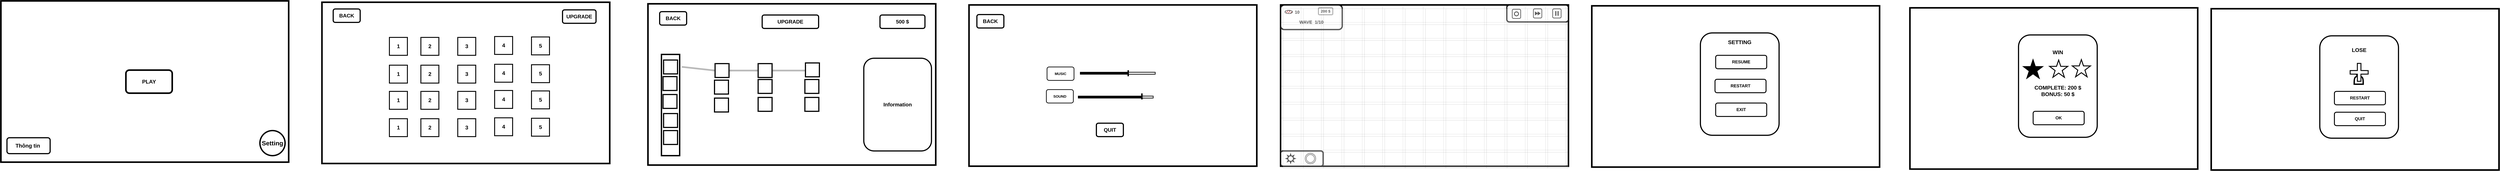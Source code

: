 <mxfile version="24.4.0" type="device">
  <diagram name="Page-1" id="Q3n_UA6wcU6BXdd-liw0">
    <mxGraphModel dx="2100" dy="1258" grid="0" gridSize="10" guides="1" tooltips="1" connect="1" arrows="1" fold="1" page="0" pageScale="1" pageWidth="850" pageHeight="1100" math="0" shadow="0">
      <root>
        <mxCell id="0" />
        <mxCell id="1" parent="0" />
        <mxCell id="AOiycFXxId-lt1XcVsrU-1" value="" style="rounded=0;whiteSpace=wrap;html=1;strokeWidth=7;" vertex="1" parent="1">
          <mxGeometry x="364" y="296" width="1280" height="720" as="geometry" />
        </mxCell>
        <mxCell id="AOiycFXxId-lt1XcVsrU-2" value="&lt;font size=&quot;1&quot; style=&quot;&quot;&gt;&lt;b style=&quot;font-size: 24px;&quot;&gt;PLAY&lt;/b&gt;&lt;/font&gt;" style="rounded=1;whiteSpace=wrap;html=1;strokeWidth=7;" vertex="1" parent="1">
          <mxGeometry x="920" y="605" width="206" height="103" as="geometry" />
        </mxCell>
        <mxCell id="AOiycFXxId-lt1XcVsrU-3" value="&lt;font style=&quot;font-size: 28px;&quot;&gt;&lt;b&gt;Setting&lt;/b&gt;&lt;/font&gt;" style="ellipse;whiteSpace=wrap;html=1;aspect=fixed;strokeWidth=6;" vertex="1" parent="1">
          <mxGeometry x="1516" y="875" width="112" height="112" as="geometry" />
        </mxCell>
        <mxCell id="AOiycFXxId-lt1XcVsrU-4" value="&lt;font style=&quot;font-size: 24px;&quot;&gt;&lt;b&gt;Thông tin&amp;nbsp;&lt;/b&gt;&lt;/font&gt;" style="rounded=1;whiteSpace=wrap;html=1;strokeWidth=5;" vertex="1" parent="1">
          <mxGeometry x="391" y="907" width="192" height="71" as="geometry" />
        </mxCell>
        <mxCell id="AOiycFXxId-lt1XcVsrU-5" value="" style="rounded=0;whiteSpace=wrap;html=1;strokeWidth=7;" vertex="1" parent="1">
          <mxGeometry x="1792" y="302" width="1280" height="720" as="geometry" />
        </mxCell>
        <mxCell id="AOiycFXxId-lt1XcVsrU-8" value="&lt;font style=&quot;font-size: 24px;&quot;&gt;1&lt;/font&gt;" style="whiteSpace=wrap;html=1;aspect=fixed;strokeWidth=4;fontStyle=1;fontSize=24;" vertex="1" parent="1">
          <mxGeometry x="2092" y="459" width="80" height="80" as="geometry" />
        </mxCell>
        <mxCell id="AOiycFXxId-lt1XcVsrU-9" value="&lt;span style=&quot;font-size: 24px;&quot;&gt;2&lt;/span&gt;" style="whiteSpace=wrap;html=1;aspect=fixed;strokeWidth=4;fontStyle=1;fontSize=24;" vertex="1" parent="1">
          <mxGeometry x="2232" y="459" width="80" height="80" as="geometry" />
        </mxCell>
        <mxCell id="AOiycFXxId-lt1XcVsrU-10" value="&lt;span style=&quot;font-size: 24px;&quot;&gt;3&lt;/span&gt;" style="whiteSpace=wrap;html=1;aspect=fixed;strokeWidth=4;fontStyle=1;fontSize=24;" vertex="1" parent="1">
          <mxGeometry x="2396" y="459" width="80" height="80" as="geometry" />
        </mxCell>
        <mxCell id="AOiycFXxId-lt1XcVsrU-11" value="&lt;span style=&quot;font-size: 24px;&quot;&gt;4&lt;/span&gt;" style="whiteSpace=wrap;html=1;aspect=fixed;strokeWidth=4;fontStyle=1;fontSize=24;" vertex="1" parent="1">
          <mxGeometry x="2560" y="455" width="80" height="80" as="geometry" />
        </mxCell>
        <mxCell id="AOiycFXxId-lt1XcVsrU-12" value="&lt;span style=&quot;font-size: 24px;&quot;&gt;5&lt;/span&gt;" style="whiteSpace=wrap;html=1;aspect=fixed;strokeWidth=4;fontStyle=1;fontSize=24;" vertex="1" parent="1">
          <mxGeometry x="2724" y="457" width="80" height="80" as="geometry" />
        </mxCell>
        <mxCell id="AOiycFXxId-lt1XcVsrU-13" value="&lt;font style=&quot;font-size: 24px;&quot;&gt;1&lt;/font&gt;" style="whiteSpace=wrap;html=1;aspect=fixed;strokeWidth=4;fontStyle=1;fontSize=24;" vertex="1" parent="1">
          <mxGeometry x="2092" y="583" width="80" height="80" as="geometry" />
        </mxCell>
        <mxCell id="AOiycFXxId-lt1XcVsrU-14" value="&lt;span style=&quot;font-size: 24px;&quot;&gt;2&lt;/span&gt;" style="whiteSpace=wrap;html=1;aspect=fixed;strokeWidth=4;fontStyle=1;fontSize=24;" vertex="1" parent="1">
          <mxGeometry x="2232" y="583" width="80" height="80" as="geometry" />
        </mxCell>
        <mxCell id="AOiycFXxId-lt1XcVsrU-15" value="&lt;span style=&quot;font-size: 24px;&quot;&gt;3&lt;/span&gt;" style="whiteSpace=wrap;html=1;aspect=fixed;strokeWidth=4;fontStyle=1;fontSize=24;" vertex="1" parent="1">
          <mxGeometry x="2396" y="583" width="80" height="80" as="geometry" />
        </mxCell>
        <mxCell id="AOiycFXxId-lt1XcVsrU-16" value="&lt;span style=&quot;font-size: 24px;&quot;&gt;4&lt;/span&gt;" style="whiteSpace=wrap;html=1;aspect=fixed;strokeWidth=4;fontStyle=1;fontSize=24;" vertex="1" parent="1">
          <mxGeometry x="2560" y="579" width="80" height="80" as="geometry" />
        </mxCell>
        <mxCell id="AOiycFXxId-lt1XcVsrU-17" value="&lt;span style=&quot;font-size: 24px;&quot;&gt;5&lt;/span&gt;" style="whiteSpace=wrap;html=1;aspect=fixed;strokeWidth=4;fontStyle=1;fontSize=24;" vertex="1" parent="1">
          <mxGeometry x="2724" y="581" width="80" height="80" as="geometry" />
        </mxCell>
        <mxCell id="AOiycFXxId-lt1XcVsrU-18" value="&lt;font style=&quot;font-size: 24px;&quot;&gt;1&lt;/font&gt;" style="whiteSpace=wrap;html=1;aspect=fixed;strokeWidth=4;fontStyle=1;fontSize=24;" vertex="1" parent="1">
          <mxGeometry x="2092" y="700" width="80" height="80" as="geometry" />
        </mxCell>
        <mxCell id="AOiycFXxId-lt1XcVsrU-19" value="&lt;span style=&quot;font-size: 24px;&quot;&gt;2&lt;/span&gt;" style="whiteSpace=wrap;html=1;aspect=fixed;strokeWidth=4;fontStyle=1;fontSize=24;" vertex="1" parent="1">
          <mxGeometry x="2232" y="700" width="80" height="80" as="geometry" />
        </mxCell>
        <mxCell id="AOiycFXxId-lt1XcVsrU-20" value="&lt;span style=&quot;font-size: 24px;&quot;&gt;3&lt;/span&gt;" style="whiteSpace=wrap;html=1;aspect=fixed;strokeWidth=4;fontStyle=1;fontSize=24;" vertex="1" parent="1">
          <mxGeometry x="2396" y="700" width="80" height="80" as="geometry" />
        </mxCell>
        <mxCell id="AOiycFXxId-lt1XcVsrU-21" value="&lt;span style=&quot;font-size: 24px;&quot;&gt;4&lt;/span&gt;" style="whiteSpace=wrap;html=1;aspect=fixed;strokeWidth=4;fontStyle=1;fontSize=24;" vertex="1" parent="1">
          <mxGeometry x="2560" y="696" width="80" height="80" as="geometry" />
        </mxCell>
        <mxCell id="AOiycFXxId-lt1XcVsrU-22" value="&lt;span style=&quot;font-size: 24px;&quot;&gt;5&lt;/span&gt;" style="whiteSpace=wrap;html=1;aspect=fixed;strokeWidth=4;fontStyle=1;fontSize=24;" vertex="1" parent="1">
          <mxGeometry x="2724" y="698" width="80" height="80" as="geometry" />
        </mxCell>
        <mxCell id="AOiycFXxId-lt1XcVsrU-23" value="&lt;font style=&quot;font-size: 24px;&quot;&gt;1&lt;/font&gt;" style="whiteSpace=wrap;html=1;aspect=fixed;strokeWidth=4;fontStyle=1;fontSize=24;" vertex="1" parent="1">
          <mxGeometry x="2092" y="822" width="80" height="80" as="geometry" />
        </mxCell>
        <mxCell id="AOiycFXxId-lt1XcVsrU-24" value="&lt;span style=&quot;font-size: 24px;&quot;&gt;2&lt;/span&gt;" style="whiteSpace=wrap;html=1;aspect=fixed;strokeWidth=4;fontStyle=1;fontSize=24;" vertex="1" parent="1">
          <mxGeometry x="2232" y="822" width="80" height="80" as="geometry" />
        </mxCell>
        <mxCell id="AOiycFXxId-lt1XcVsrU-25" value="&lt;span style=&quot;font-size: 24px;&quot;&gt;3&lt;/span&gt;" style="whiteSpace=wrap;html=1;aspect=fixed;strokeWidth=4;fontStyle=1;fontSize=24;" vertex="1" parent="1">
          <mxGeometry x="2396" y="822" width="80" height="80" as="geometry" />
        </mxCell>
        <mxCell id="AOiycFXxId-lt1XcVsrU-26" value="&lt;span style=&quot;font-size: 24px;&quot;&gt;4&lt;/span&gt;" style="whiteSpace=wrap;html=1;aspect=fixed;strokeWidth=4;fontStyle=1;fontSize=24;" vertex="1" parent="1">
          <mxGeometry x="2560" y="818" width="80" height="80" as="geometry" />
        </mxCell>
        <mxCell id="AOiycFXxId-lt1XcVsrU-27" value="&lt;span style=&quot;font-size: 24px;&quot;&gt;5&lt;/span&gt;" style="whiteSpace=wrap;html=1;aspect=fixed;strokeWidth=4;fontStyle=1;fontSize=24;" vertex="1" parent="1">
          <mxGeometry x="2724" y="820" width="80" height="80" as="geometry" />
        </mxCell>
        <mxCell id="AOiycFXxId-lt1XcVsrU-28" value="&lt;b&gt;&lt;font style=&quot;font-size: 23px;&quot;&gt;BACK&lt;/font&gt;&lt;/b&gt;" style="rounded=1;whiteSpace=wrap;html=1;strokeWidth=5;" vertex="1" parent="1">
          <mxGeometry x="1842" y="332" width="120" height="60" as="geometry" />
        </mxCell>
        <mxCell id="AOiycFXxId-lt1XcVsrU-29" value="&lt;span style=&quot;font-size: 23px;&quot;&gt;&lt;b&gt;UPGRADE&lt;/b&gt;&lt;/span&gt;" style="rounded=1;whiteSpace=wrap;html=1;strokeWidth=5;" vertex="1" parent="1">
          <mxGeometry x="2862" y="336" width="149" height="60" as="geometry" />
        </mxCell>
        <mxCell id="AOiycFXxId-lt1XcVsrU-30" value="" style="rounded=0;whiteSpace=wrap;html=1;strokeWidth=7;" vertex="1" parent="1">
          <mxGeometry x="3242" y="309" width="1280" height="720" as="geometry" />
        </mxCell>
        <mxCell id="AOiycFXxId-lt1XcVsrU-31" value="&lt;b&gt;&lt;font style=&quot;font-size: 23px;&quot;&gt;BACK&lt;/font&gt;&lt;/b&gt;" style="rounded=1;whiteSpace=wrap;html=1;strokeWidth=5;" vertex="1" parent="1">
          <mxGeometry x="3294" y="344" width="120" height="60" as="geometry" />
        </mxCell>
        <mxCell id="AOiycFXxId-lt1XcVsrU-32" value="&lt;span style=&quot;font-size: 23px;&quot;&gt;&lt;b&gt;Information&lt;/b&gt;&lt;/span&gt;" style="rounded=1;whiteSpace=wrap;html=1;strokeWidth=5;" vertex="1" parent="1">
          <mxGeometry x="4202" y="552" width="301" height="414" as="geometry" />
        </mxCell>
        <mxCell id="AOiycFXxId-lt1XcVsrU-33" value="" style="rounded=0;whiteSpace=wrap;html=1;strokeWidth=6;" vertex="1" parent="1">
          <mxGeometry x="3302" y="535" width="81" height="452" as="geometry" />
        </mxCell>
        <mxCell id="AOiycFXxId-lt1XcVsrU-34" value="" style="whiteSpace=wrap;html=1;aspect=fixed;strokeWidth=5;" vertex="1" parent="1">
          <mxGeometry x="3311.5" y="560" width="62" height="62" as="geometry" />
        </mxCell>
        <mxCell id="AOiycFXxId-lt1XcVsrU-35" value="" style="whiteSpace=wrap;html=1;aspect=fixed;strokeWidth=5;" vertex="1" parent="1">
          <mxGeometry x="3309" y="634" width="62" height="62" as="geometry" />
        </mxCell>
        <mxCell id="AOiycFXxId-lt1XcVsrU-36" value="" style="whiteSpace=wrap;html=1;aspect=fixed;strokeWidth=5;" vertex="1" parent="1">
          <mxGeometry x="3309" y="714" width="62" height="62" as="geometry" />
        </mxCell>
        <mxCell id="AOiycFXxId-lt1XcVsrU-37" value="" style="whiteSpace=wrap;html=1;aspect=fixed;strokeWidth=5;" vertex="1" parent="1">
          <mxGeometry x="3311.5" y="799" width="62" height="62" as="geometry" />
        </mxCell>
        <mxCell id="AOiycFXxId-lt1XcVsrU-38" value="" style="whiteSpace=wrap;html=1;aspect=fixed;strokeWidth=5;" vertex="1" parent="1">
          <mxGeometry x="3311.5" y="875" width="62" height="62" as="geometry" />
        </mxCell>
        <mxCell id="AOiycFXxId-lt1XcVsrU-39" value="" style="whiteSpace=wrap;html=1;aspect=fixed;strokeWidth=5;" vertex="1" parent="1">
          <mxGeometry x="3540.5" y="576" width="62" height="62" as="geometry" />
        </mxCell>
        <mxCell id="AOiycFXxId-lt1XcVsrU-40" value="" style="whiteSpace=wrap;html=1;aspect=fixed;strokeWidth=5;" vertex="1" parent="1">
          <mxGeometry x="3538" y="650" width="62" height="62" as="geometry" />
        </mxCell>
        <mxCell id="AOiycFXxId-lt1XcVsrU-41" value="" style="whiteSpace=wrap;html=1;aspect=fixed;strokeWidth=5;" vertex="1" parent="1">
          <mxGeometry x="3538" y="730" width="62" height="62" as="geometry" />
        </mxCell>
        <mxCell id="AOiycFXxId-lt1XcVsrU-42" value="" style="whiteSpace=wrap;html=1;aspect=fixed;strokeWidth=5;" vertex="1" parent="1">
          <mxGeometry x="3732" y="576" width="62" height="62" as="geometry" />
        </mxCell>
        <mxCell id="AOiycFXxId-lt1XcVsrU-43" value="" style="whiteSpace=wrap;html=1;aspect=fixed;strokeWidth=5;" vertex="1" parent="1">
          <mxGeometry x="3732" y="647" width="62" height="62" as="geometry" />
        </mxCell>
        <mxCell id="AOiycFXxId-lt1XcVsrU-44" value="" style="whiteSpace=wrap;html=1;aspect=fixed;strokeWidth=5;" vertex="1" parent="1">
          <mxGeometry x="3732" y="727" width="62" height="62" as="geometry" />
        </mxCell>
        <mxCell id="AOiycFXxId-lt1XcVsrU-45" value="" style="whiteSpace=wrap;html=1;aspect=fixed;strokeWidth=5;" vertex="1" parent="1">
          <mxGeometry x="3942.5" y="573" width="62" height="62" as="geometry" />
        </mxCell>
        <mxCell id="AOiycFXxId-lt1XcVsrU-46" value="" style="whiteSpace=wrap;html=1;aspect=fixed;strokeWidth=5;" vertex="1" parent="1">
          <mxGeometry x="3940" y="647" width="62" height="62" as="geometry" />
        </mxCell>
        <mxCell id="AOiycFXxId-lt1XcVsrU-47" value="" style="whiteSpace=wrap;html=1;aspect=fixed;strokeWidth=5;" vertex="1" parent="1">
          <mxGeometry x="3940" y="727" width="62" height="62" as="geometry" />
        </mxCell>
        <mxCell id="AOiycFXxId-lt1XcVsrU-48" value="&lt;b&gt;&lt;font style=&quot;font-size: 23px;&quot;&gt;UPGRADE&lt;/font&gt;&lt;/b&gt;" style="rounded=1;whiteSpace=wrap;html=1;strokeWidth=5;" vertex="1" parent="1">
          <mxGeometry x="3750" y="359" width="251" height="60" as="geometry" />
        </mxCell>
        <mxCell id="AOiycFXxId-lt1XcVsrU-49" value="&lt;b&gt;&lt;font style=&quot;font-size: 23px;&quot;&gt;500 $&lt;/font&gt;&lt;/b&gt;" style="rounded=1;whiteSpace=wrap;html=1;strokeWidth=5;" vertex="1" parent="1">
          <mxGeometry x="4274" y="359" width="200" height="60" as="geometry" />
        </mxCell>
        <mxCell id="AOiycFXxId-lt1XcVsrU-52" value="" style="shape=link;html=1;rounded=0;entryX=1.121;entryY=0.123;entryDx=0;entryDy=0;entryPerimeter=0;exitX=0;exitY=0.5;exitDx=0;exitDy=0;" edge="1" parent="1" source="AOiycFXxId-lt1XcVsrU-39" target="AOiycFXxId-lt1XcVsrU-33">
          <mxGeometry width="100" relative="1" as="geometry">
            <mxPoint x="3730" y="768" as="sourcePoint" />
            <mxPoint x="3830" y="768" as="targetPoint" />
          </mxGeometry>
        </mxCell>
        <mxCell id="AOiycFXxId-lt1XcVsrU-53" value="" style="shape=link;html=1;rounded=0;exitX=1;exitY=0.5;exitDx=0;exitDy=0;" edge="1" parent="1" source="AOiycFXxId-lt1XcVsrU-42">
          <mxGeometry width="100" relative="1" as="geometry">
            <mxPoint x="3806" y="611" as="sourcePoint" />
            <mxPoint x="3941" y="607" as="targetPoint" />
          </mxGeometry>
        </mxCell>
        <mxCell id="AOiycFXxId-lt1XcVsrU-54" value="" style="shape=link;html=1;rounded=0;exitX=0;exitY=0.5;exitDx=0;exitDy=0;entryX=1;entryY=0.5;entryDx=0;entryDy=0;" edge="1" parent="1" source="AOiycFXxId-lt1XcVsrU-42" target="AOiycFXxId-lt1XcVsrU-39">
          <mxGeometry width="100" relative="1" as="geometry">
            <mxPoint x="3816" y="621" as="sourcePoint" />
            <mxPoint x="3614" y="611" as="targetPoint" />
          </mxGeometry>
        </mxCell>
        <mxCell id="AOiycFXxId-lt1XcVsrU-55" value="" style="rounded=0;whiteSpace=wrap;html=1;strokeWidth=7;" vertex="1" parent="1">
          <mxGeometry x="4670" y="314" width="1280" height="720" as="geometry" />
        </mxCell>
        <mxCell id="AOiycFXxId-lt1XcVsrU-56" value="&lt;b&gt;&lt;font style=&quot;font-size: 23px;&quot;&gt;BACK&lt;/font&gt;&lt;/b&gt;" style="rounded=1;whiteSpace=wrap;html=1;strokeWidth=5;" vertex="1" parent="1">
          <mxGeometry x="4705" y="357" width="120" height="60" as="geometry" />
        </mxCell>
        <mxCell id="AOiycFXxId-lt1XcVsrU-60" value="&lt;b&gt;&lt;font style=&quot;font-size: 16px;&quot;&gt;MUSIC&lt;/font&gt;&lt;/b&gt;" style="rounded=1;whiteSpace=wrap;html=1;strokeWidth=3;" vertex="1" parent="1">
          <mxGeometry x="5017" y="591" width="120" height="60" as="geometry" />
        </mxCell>
        <mxCell id="AOiycFXxId-lt1XcVsrU-61" value="&lt;b&gt;&lt;font style=&quot;font-size: 16px;&quot;&gt;SOUND&lt;/font&gt;&lt;/b&gt;" style="rounded=1;whiteSpace=wrap;html=1;strokeWidth=3;" vertex="1" parent="1">
          <mxGeometry x="5014" y="692" width="120" height="60" as="geometry" />
        </mxCell>
        <mxCell id="AOiycFXxId-lt1XcVsrU-65" value="" style="verticalLabelPosition=bottom;verticalAlign=top;html=1;shape=mxgraph.basic.rect;fillColor2=none;strokeWidth=3;size=20;indent=5;" vertex="1" parent="1">
          <mxGeometry x="5165" y="614.5" width="333" height="9" as="geometry" />
        </mxCell>
        <mxCell id="AOiycFXxId-lt1XcVsrU-67" value="" style="line;strokeWidth=6;html=1;perimeter=backbonePerimeter;points=[];outlineConnect=0;" vertex="1" parent="1">
          <mxGeometry x="5165" y="599.5" width="212" height="39" as="geometry" />
        </mxCell>
        <mxCell id="AOiycFXxId-lt1XcVsrU-68" value="" style="line;strokeWidth=6;html=1;perimeter=backbonePerimeter;points=[];outlineConnect=0;" vertex="1" parent="1">
          <mxGeometry x="5156" y="706" width="212" height="39" as="geometry" />
        </mxCell>
        <mxCell id="AOiycFXxId-lt1XcVsrU-69" value="" style="verticalLabelPosition=bottom;verticalAlign=top;html=1;shape=mxgraph.basic.rect;fillColor2=none;strokeWidth=3;size=20;indent=5;" vertex="1" parent="1">
          <mxGeometry x="5156" y="721" width="333" height="9" as="geometry" />
        </mxCell>
        <mxCell id="AOiycFXxId-lt1XcVsrU-70" value="" style="line;strokeWidth=6;html=1;perimeter=backbonePerimeter;points=[];outlineConnect=0;" vertex="1" parent="1">
          <mxGeometry x="5156" y="706" width="281" height="39" as="geometry" />
        </mxCell>
        <mxCell id="AOiycFXxId-lt1XcVsrU-71" value="" style="line;strokeWidth=6;direction=south;html=1;" vertex="1" parent="1">
          <mxGeometry x="5373" y="605.5" width="10" height="27" as="geometry" />
        </mxCell>
        <mxCell id="AOiycFXxId-lt1XcVsrU-72" value="" style="line;strokeWidth=6;direction=south;html=1;" vertex="1" parent="1">
          <mxGeometry x="5434" y="709" width="10" height="27" as="geometry" />
        </mxCell>
        <mxCell id="AOiycFXxId-lt1XcVsrU-73" value="&lt;b&gt;&lt;font style=&quot;font-size: 23px;&quot;&gt;QUIT&lt;/font&gt;&lt;/b&gt;" style="rounded=1;whiteSpace=wrap;html=1;strokeWidth=5;" vertex="1" parent="1">
          <mxGeometry x="5236.5" y="842" width="120" height="60" as="geometry" />
        </mxCell>
        <mxCell id="AOiycFXxId-lt1XcVsrU-74" value="" style="rounded=0;whiteSpace=wrap;html=1;strokeWidth=7;" vertex="1" parent="1">
          <mxGeometry x="6056" y="314" width="1280" height="720" as="geometry" />
        </mxCell>
        <mxCell id="AOiycFXxId-lt1XcVsrU-75" value="" style="rounded=1;whiteSpace=wrap;html=1;strokeWidth=6;" vertex="1" parent="1">
          <mxGeometry x="6056" y="966" width="189" height="68" as="geometry" />
        </mxCell>
        <mxCell id="AOiycFXxId-lt1XcVsrU-76" value="&lt;div&gt;&lt;b style=&quot;&quot;&gt;&lt;font style=&quot;font-size: 19px;&quot;&gt;&amp;nbsp; &amp;nbsp; 10&amp;nbsp; &amp;nbsp; &amp;nbsp; &amp;nbsp; &amp;nbsp; &amp;nbsp; &amp;nbsp; &amp;nbsp; &amp;nbsp; &amp;nbsp; &amp;nbsp; &amp;nbsp; &amp;nbsp; &amp;nbsp;&amp;nbsp;&lt;/font&gt;&lt;/b&gt;&lt;/div&gt;&lt;b style=&quot;&quot;&gt;&lt;font style=&quot;&quot;&gt;&lt;div style=&quot;font-size: 17px;&quot;&gt;&lt;b style=&quot;&quot;&gt;&lt;font style=&quot;font-size: 17px;&quot;&gt;&lt;br&gt;&lt;/font&gt;&lt;/b&gt;&lt;/div&gt;&lt;font style=&quot;font-size: 20px;&quot;&gt;WAVE&amp;nbsp; 1/10&lt;/font&gt;&lt;/font&gt;&lt;/b&gt;" style="rounded=1;whiteSpace=wrap;html=1;strokeWidth=6;" vertex="1" parent="1">
          <mxGeometry x="6056" y="314" width="274" height="110" as="geometry" />
        </mxCell>
        <mxCell id="AOiycFXxId-lt1XcVsrU-77" value="" style="rounded=1;whiteSpace=wrap;html=1;strokeWidth=6;" vertex="1" parent="1">
          <mxGeometry x="7062" y="314" width="274" height="76" as="geometry" />
        </mxCell>
        <mxCell id="AOiycFXxId-lt1XcVsrU-79" value="" style="rounded=1;whiteSpace=wrap;html=1;strokeWidth=3;" vertex="1" parent="1">
          <mxGeometry x="7086.12" y="333.38" width="37.58" height="41" as="geometry" />
        </mxCell>
        <mxCell id="AOiycFXxId-lt1XcVsrU-80" value="" style="rounded=1;whiteSpace=wrap;html=1;strokeWidth=3;" vertex="1" parent="1">
          <mxGeometry x="7180.21" y="331.5" width="37.58" height="41" as="geometry" />
        </mxCell>
        <mxCell id="AOiycFXxId-lt1XcVsrU-81" value="" style="rounded=1;whiteSpace=wrap;html=1;strokeWidth=3;" vertex="1" parent="1">
          <mxGeometry x="7266" y="331.5" width="37.58" height="41" as="geometry" />
        </mxCell>
        <mxCell id="AOiycFXxId-lt1XcVsrU-82" value="" style="triangle;whiteSpace=wrap;html=1;strokeWidth=8;" vertex="1" parent="1">
          <mxGeometry x="7191" y="350.5" width="2.25" height="3" as="geometry" />
        </mxCell>
        <mxCell id="AOiycFXxId-lt1XcVsrU-83" value="" style="triangle;whiteSpace=wrap;html=1;strokeWidth=8;" vertex="1" parent="1">
          <mxGeometry x="7203" y="350.5" width="2.25" height="3" as="geometry" />
        </mxCell>
        <mxCell id="AOiycFXxId-lt1XcVsrU-84" value="" style="line;strokeWidth=5;direction=south;html=1;" vertex="1" parent="1">
          <mxGeometry x="7275" y="341.5" width="10" height="21" as="geometry" />
        </mxCell>
        <mxCell id="AOiycFXxId-lt1XcVsrU-85" value="" style="line;strokeWidth=5;direction=south;html=1;" vertex="1" parent="1">
          <mxGeometry x="7285" y="341.5" width="10" height="21" as="geometry" />
        </mxCell>
        <mxCell id="AOiycFXxId-lt1XcVsrU-88" value="&lt;font style=&quot;font-size: 17px;&quot;&gt;&lt;b&gt;200 $&lt;/b&gt;&lt;/font&gt;" style="shape=ext;double=1;rounded=1;whiteSpace=wrap;html=1;" vertex="1" parent="1">
          <mxGeometry x="6223" y="326" width="66" height="33" as="geometry" />
        </mxCell>
        <mxCell id="AOiycFXxId-lt1XcVsrU-89" value="" style="ellipse;whiteSpace=wrap;html=1;strokeWidth=2;fillWeight=2;hachureGap=8;fillColor=#990000;fillStyle=dots;sketch=1;" vertex="1" parent="1">
          <mxGeometry x="6076" y="338" width="31" height="15.5" as="geometry" />
        </mxCell>
        <mxCell id="AOiycFXxId-lt1XcVsrU-90" value="" style="verticalLabelPosition=bottom;verticalAlign=top;html=1;shape=mxgraph.basic.sun;strokeWidth=4;" vertex="1" parent="1">
          <mxGeometry x="6081" y="980.5" width="39" height="39" as="geometry" />
        </mxCell>
        <mxCell id="AOiycFXxId-lt1XcVsrU-91" value="" style="verticalLabelPosition=bottom;verticalAlign=top;html=1;shape=mxgraph.basic.donut;dx=23.5;strokeWidth=2;" vertex="1" parent="1">
          <mxGeometry x="6165" y="976.5" width="47" height="47" as="geometry" />
        </mxCell>
        <mxCell id="AOiycFXxId-lt1XcVsrU-92" value="" style="verticalLabelPosition=bottom;verticalAlign=top;html=1;shape=mxgraph.basic.donut;dx=25;strokeWidth=2;" vertex="1" parent="1">
          <mxGeometry x="6170.5" y="982" width="36" height="36" as="geometry" />
        </mxCell>
        <mxCell id="AOiycFXxId-lt1XcVsrU-93" value="" style="verticalLabelPosition=bottom;verticalAlign=top;html=1;shape=mxgraph.flowchart.on-page_reference;strokeWidth=18;" vertex="1" parent="1">
          <mxGeometry x="7103.04" y="352" width="3.75" height="3.75" as="geometry" />
        </mxCell>
        <mxCell id="AOiycFXxId-lt1XcVsrU-97" value="" style="shape=table;startSize=0;container=1;collapsible=0;childLayout=tableLayout;opacity=20;" vertex="1" parent="1">
          <mxGeometry x="6056" y="321" width="1269" height="712" as="geometry" />
        </mxCell>
        <mxCell id="AOiycFXxId-lt1XcVsrU-98" value="" style="shape=tableRow;horizontal=0;startSize=0;swimlaneHead=0;swimlaneBody=0;strokeColor=inherit;top=0;left=0;bottom=0;right=0;collapsible=0;dropTarget=0;fillColor=none;points=[[0,0.5],[1,0.5]];portConstraint=eastwest;" vertex="1" parent="AOiycFXxId-lt1XcVsrU-97">
          <mxGeometry width="1269" height="71" as="geometry" />
        </mxCell>
        <mxCell id="AOiycFXxId-lt1XcVsrU-99" value="" style="shape=partialRectangle;html=1;whiteSpace=wrap;connectable=0;strokeColor=inherit;overflow=hidden;fillColor=none;top=0;left=0;bottom=0;right=0;pointerEvents=1;" vertex="1" parent="AOiycFXxId-lt1XcVsrU-98">
          <mxGeometry width="91" height="71" as="geometry">
            <mxRectangle width="91" height="71" as="alternateBounds" />
          </mxGeometry>
        </mxCell>
        <mxCell id="AOiycFXxId-lt1XcVsrU-100" value="" style="shape=partialRectangle;html=1;whiteSpace=wrap;connectable=0;strokeColor=inherit;overflow=hidden;fillColor=none;top=0;left=0;bottom=0;right=0;pointerEvents=1;" vertex="1" parent="AOiycFXxId-lt1XcVsrU-98">
          <mxGeometry x="91" width="90" height="71" as="geometry">
            <mxRectangle width="90" height="71" as="alternateBounds" />
          </mxGeometry>
        </mxCell>
        <mxCell id="AOiycFXxId-lt1XcVsrU-101" value="" style="shape=partialRectangle;html=1;whiteSpace=wrap;connectable=0;strokeColor=inherit;overflow=hidden;fillColor=none;top=0;left=0;bottom=0;right=0;pointerEvents=1;" vertex="1" parent="AOiycFXxId-lt1XcVsrU-98">
          <mxGeometry x="181" width="91" height="71" as="geometry">
            <mxRectangle width="91" height="71" as="alternateBounds" />
          </mxGeometry>
        </mxCell>
        <mxCell id="AOiycFXxId-lt1XcVsrU-102" value="" style="shape=partialRectangle;html=1;whiteSpace=wrap;connectable=0;strokeColor=inherit;overflow=hidden;fillColor=none;top=0;left=0;bottom=0;right=0;pointerEvents=1;" vertex="1" parent="AOiycFXxId-lt1XcVsrU-98">
          <mxGeometry x="272" width="91" height="71" as="geometry">
            <mxRectangle width="91" height="71" as="alternateBounds" />
          </mxGeometry>
        </mxCell>
        <mxCell id="AOiycFXxId-lt1XcVsrU-103" value="" style="shape=partialRectangle;html=1;whiteSpace=wrap;connectable=0;strokeColor=inherit;overflow=hidden;fillColor=none;top=0;left=0;bottom=0;right=0;pointerEvents=1;" vertex="1" parent="AOiycFXxId-lt1XcVsrU-98">
          <mxGeometry x="363" width="90" height="71" as="geometry">
            <mxRectangle width="90" height="71" as="alternateBounds" />
          </mxGeometry>
        </mxCell>
        <mxCell id="AOiycFXxId-lt1XcVsrU-104" value="" style="shape=partialRectangle;html=1;whiteSpace=wrap;connectable=0;strokeColor=inherit;overflow=hidden;fillColor=none;top=0;left=0;bottom=0;right=0;pointerEvents=1;" vertex="1" parent="AOiycFXxId-lt1XcVsrU-98">
          <mxGeometry x="453" width="91" height="71" as="geometry">
            <mxRectangle width="91" height="71" as="alternateBounds" />
          </mxGeometry>
        </mxCell>
        <mxCell id="AOiycFXxId-lt1XcVsrU-105" value="" style="shape=partialRectangle;html=1;whiteSpace=wrap;connectable=0;strokeColor=inherit;overflow=hidden;fillColor=none;top=0;left=0;bottom=0;right=0;pointerEvents=1;" vertex="1" parent="AOiycFXxId-lt1XcVsrU-98">
          <mxGeometry x="544" width="90" height="71" as="geometry">
            <mxRectangle width="90" height="71" as="alternateBounds" />
          </mxGeometry>
        </mxCell>
        <mxCell id="AOiycFXxId-lt1XcVsrU-106" value="" style="shape=partialRectangle;html=1;whiteSpace=wrap;connectable=0;strokeColor=inherit;overflow=hidden;fillColor=none;top=0;left=0;bottom=0;right=0;pointerEvents=1;" vertex="1" parent="AOiycFXxId-lt1XcVsrU-98">
          <mxGeometry x="634" width="91" height="71" as="geometry">
            <mxRectangle width="91" height="71" as="alternateBounds" />
          </mxGeometry>
        </mxCell>
        <mxCell id="AOiycFXxId-lt1XcVsrU-107" value="" style="shape=partialRectangle;html=1;whiteSpace=wrap;connectable=0;strokeColor=inherit;overflow=hidden;fillColor=none;top=0;left=0;bottom=0;right=0;pointerEvents=1;" vertex="1" parent="AOiycFXxId-lt1XcVsrU-98">
          <mxGeometry x="725" width="91" height="71" as="geometry">
            <mxRectangle width="91" height="71" as="alternateBounds" />
          </mxGeometry>
        </mxCell>
        <mxCell id="AOiycFXxId-lt1XcVsrU-108" value="" style="shape=partialRectangle;html=1;whiteSpace=wrap;connectable=0;strokeColor=inherit;overflow=hidden;fillColor=none;top=0;left=0;bottom=0;right=0;pointerEvents=1;" vertex="1" parent="AOiycFXxId-lt1XcVsrU-98">
          <mxGeometry x="816" width="90" height="71" as="geometry">
            <mxRectangle width="90" height="71" as="alternateBounds" />
          </mxGeometry>
        </mxCell>
        <mxCell id="AOiycFXxId-lt1XcVsrU-109" value="" style="shape=partialRectangle;html=1;whiteSpace=wrap;connectable=0;strokeColor=inherit;overflow=hidden;fillColor=none;top=0;left=0;bottom=0;right=0;pointerEvents=1;" vertex="1" parent="AOiycFXxId-lt1XcVsrU-98">
          <mxGeometry x="906" width="91" height="71" as="geometry">
            <mxRectangle width="91" height="71" as="alternateBounds" />
          </mxGeometry>
        </mxCell>
        <mxCell id="AOiycFXxId-lt1XcVsrU-110" value="" style="shape=partialRectangle;html=1;whiteSpace=wrap;connectable=0;strokeColor=inherit;overflow=hidden;fillColor=none;top=0;left=0;bottom=0;right=0;pointerEvents=1;" vertex="1" parent="AOiycFXxId-lt1XcVsrU-98">
          <mxGeometry x="997" width="91" height="71" as="geometry">
            <mxRectangle width="91" height="71" as="alternateBounds" />
          </mxGeometry>
        </mxCell>
        <mxCell id="AOiycFXxId-lt1XcVsrU-111" value="" style="shape=partialRectangle;html=1;whiteSpace=wrap;connectable=0;strokeColor=inherit;overflow=hidden;fillColor=none;top=0;left=0;bottom=0;right=0;pointerEvents=1;" vertex="1" parent="AOiycFXxId-lt1XcVsrU-98">
          <mxGeometry x="1088" width="90" height="71" as="geometry">
            <mxRectangle width="90" height="71" as="alternateBounds" />
          </mxGeometry>
        </mxCell>
        <mxCell id="AOiycFXxId-lt1XcVsrU-112" value="" style="shape=partialRectangle;html=1;whiteSpace=wrap;connectable=0;strokeColor=inherit;overflow=hidden;fillColor=none;top=0;left=0;bottom=0;right=0;pointerEvents=1;" vertex="1" parent="AOiycFXxId-lt1XcVsrU-98">
          <mxGeometry x="1178" width="91" height="71" as="geometry">
            <mxRectangle width="91" height="71" as="alternateBounds" />
          </mxGeometry>
        </mxCell>
        <mxCell id="AOiycFXxId-lt1XcVsrU-113" value="" style="shape=tableRow;horizontal=0;startSize=0;swimlaneHead=0;swimlaneBody=0;strokeColor=inherit;top=0;left=0;bottom=0;right=0;collapsible=0;dropTarget=0;fillColor=none;points=[[0,0.5],[1,0.5]];portConstraint=eastwest;" vertex="1" parent="AOiycFXxId-lt1XcVsrU-97">
          <mxGeometry y="71" width="1269" height="71" as="geometry" />
        </mxCell>
        <mxCell id="AOiycFXxId-lt1XcVsrU-114" value="" style="shape=partialRectangle;html=1;whiteSpace=wrap;connectable=0;strokeColor=inherit;overflow=hidden;fillColor=none;top=0;left=0;bottom=0;right=0;pointerEvents=1;" vertex="1" parent="AOiycFXxId-lt1XcVsrU-113">
          <mxGeometry width="91" height="71" as="geometry">
            <mxRectangle width="91" height="71" as="alternateBounds" />
          </mxGeometry>
        </mxCell>
        <mxCell id="AOiycFXxId-lt1XcVsrU-115" value="" style="shape=partialRectangle;html=1;whiteSpace=wrap;connectable=0;strokeColor=inherit;overflow=hidden;fillColor=none;top=0;left=0;bottom=0;right=0;pointerEvents=1;" vertex="1" parent="AOiycFXxId-lt1XcVsrU-113">
          <mxGeometry x="91" width="90" height="71" as="geometry">
            <mxRectangle width="90" height="71" as="alternateBounds" />
          </mxGeometry>
        </mxCell>
        <mxCell id="AOiycFXxId-lt1XcVsrU-116" value="" style="shape=partialRectangle;html=1;whiteSpace=wrap;connectable=0;strokeColor=inherit;overflow=hidden;fillColor=none;top=0;left=0;bottom=0;right=0;pointerEvents=1;" vertex="1" parent="AOiycFXxId-lt1XcVsrU-113">
          <mxGeometry x="181" width="91" height="71" as="geometry">
            <mxRectangle width="91" height="71" as="alternateBounds" />
          </mxGeometry>
        </mxCell>
        <mxCell id="AOiycFXxId-lt1XcVsrU-117" value="" style="shape=partialRectangle;html=1;whiteSpace=wrap;connectable=0;strokeColor=inherit;overflow=hidden;fillColor=none;top=0;left=0;bottom=0;right=0;pointerEvents=1;" vertex="1" parent="AOiycFXxId-lt1XcVsrU-113">
          <mxGeometry x="272" width="91" height="71" as="geometry">
            <mxRectangle width="91" height="71" as="alternateBounds" />
          </mxGeometry>
        </mxCell>
        <mxCell id="AOiycFXxId-lt1XcVsrU-118" value="" style="shape=partialRectangle;html=1;whiteSpace=wrap;connectable=0;strokeColor=inherit;overflow=hidden;fillColor=none;top=0;left=0;bottom=0;right=0;pointerEvents=1;" vertex="1" parent="AOiycFXxId-lt1XcVsrU-113">
          <mxGeometry x="363" width="90" height="71" as="geometry">
            <mxRectangle width="90" height="71" as="alternateBounds" />
          </mxGeometry>
        </mxCell>
        <mxCell id="AOiycFXxId-lt1XcVsrU-119" value="" style="shape=partialRectangle;html=1;whiteSpace=wrap;connectable=0;strokeColor=inherit;overflow=hidden;fillColor=none;top=0;left=0;bottom=0;right=0;pointerEvents=1;" vertex="1" parent="AOiycFXxId-lt1XcVsrU-113">
          <mxGeometry x="453" width="91" height="71" as="geometry">
            <mxRectangle width="91" height="71" as="alternateBounds" />
          </mxGeometry>
        </mxCell>
        <mxCell id="AOiycFXxId-lt1XcVsrU-120" value="" style="shape=partialRectangle;html=1;whiteSpace=wrap;connectable=0;strokeColor=inherit;overflow=hidden;fillColor=none;top=0;left=0;bottom=0;right=0;pointerEvents=1;" vertex="1" parent="AOiycFXxId-lt1XcVsrU-113">
          <mxGeometry x="544" width="90" height="71" as="geometry">
            <mxRectangle width="90" height="71" as="alternateBounds" />
          </mxGeometry>
        </mxCell>
        <mxCell id="AOiycFXxId-lt1XcVsrU-121" value="" style="shape=partialRectangle;html=1;whiteSpace=wrap;connectable=0;strokeColor=inherit;overflow=hidden;fillColor=none;top=0;left=0;bottom=0;right=0;pointerEvents=1;" vertex="1" parent="AOiycFXxId-lt1XcVsrU-113">
          <mxGeometry x="634" width="91" height="71" as="geometry">
            <mxRectangle width="91" height="71" as="alternateBounds" />
          </mxGeometry>
        </mxCell>
        <mxCell id="AOiycFXxId-lt1XcVsrU-122" value="" style="shape=partialRectangle;html=1;whiteSpace=wrap;connectable=0;strokeColor=inherit;overflow=hidden;fillColor=none;top=0;left=0;bottom=0;right=0;pointerEvents=1;" vertex="1" parent="AOiycFXxId-lt1XcVsrU-113">
          <mxGeometry x="725" width="91" height="71" as="geometry">
            <mxRectangle width="91" height="71" as="alternateBounds" />
          </mxGeometry>
        </mxCell>
        <mxCell id="AOiycFXxId-lt1XcVsrU-123" value="" style="shape=partialRectangle;html=1;whiteSpace=wrap;connectable=0;strokeColor=inherit;overflow=hidden;fillColor=none;top=0;left=0;bottom=0;right=0;pointerEvents=1;" vertex="1" parent="AOiycFXxId-lt1XcVsrU-113">
          <mxGeometry x="816" width="90" height="71" as="geometry">
            <mxRectangle width="90" height="71" as="alternateBounds" />
          </mxGeometry>
        </mxCell>
        <mxCell id="AOiycFXxId-lt1XcVsrU-124" value="" style="shape=partialRectangle;html=1;whiteSpace=wrap;connectable=0;strokeColor=inherit;overflow=hidden;fillColor=none;top=0;left=0;bottom=0;right=0;pointerEvents=1;" vertex="1" parent="AOiycFXxId-lt1XcVsrU-113">
          <mxGeometry x="906" width="91" height="71" as="geometry">
            <mxRectangle width="91" height="71" as="alternateBounds" />
          </mxGeometry>
        </mxCell>
        <mxCell id="AOiycFXxId-lt1XcVsrU-125" value="" style="shape=partialRectangle;html=1;whiteSpace=wrap;connectable=0;strokeColor=inherit;overflow=hidden;fillColor=none;top=0;left=0;bottom=0;right=0;pointerEvents=1;" vertex="1" parent="AOiycFXxId-lt1XcVsrU-113">
          <mxGeometry x="997" width="91" height="71" as="geometry">
            <mxRectangle width="91" height="71" as="alternateBounds" />
          </mxGeometry>
        </mxCell>
        <mxCell id="AOiycFXxId-lt1XcVsrU-126" value="" style="shape=partialRectangle;html=1;whiteSpace=wrap;connectable=0;strokeColor=inherit;overflow=hidden;fillColor=none;top=0;left=0;bottom=0;right=0;pointerEvents=1;" vertex="1" parent="AOiycFXxId-lt1XcVsrU-113">
          <mxGeometry x="1088" width="90" height="71" as="geometry">
            <mxRectangle width="90" height="71" as="alternateBounds" />
          </mxGeometry>
        </mxCell>
        <mxCell id="AOiycFXxId-lt1XcVsrU-127" value="" style="shape=partialRectangle;html=1;whiteSpace=wrap;connectable=0;strokeColor=inherit;overflow=hidden;fillColor=none;top=0;left=0;bottom=0;right=0;pointerEvents=1;" vertex="1" parent="AOiycFXxId-lt1XcVsrU-113">
          <mxGeometry x="1178" width="91" height="71" as="geometry">
            <mxRectangle width="91" height="71" as="alternateBounds" />
          </mxGeometry>
        </mxCell>
        <mxCell id="AOiycFXxId-lt1XcVsrU-128" value="" style="shape=tableRow;horizontal=0;startSize=0;swimlaneHead=0;swimlaneBody=0;strokeColor=inherit;top=0;left=0;bottom=0;right=0;collapsible=0;dropTarget=0;fillColor=none;points=[[0,0.5],[1,0.5]];portConstraint=eastwest;" vertex="1" parent="AOiycFXxId-lt1XcVsrU-97">
          <mxGeometry y="142" width="1269" height="72" as="geometry" />
        </mxCell>
        <mxCell id="AOiycFXxId-lt1XcVsrU-129" value="" style="shape=partialRectangle;html=1;whiteSpace=wrap;connectable=0;strokeColor=inherit;overflow=hidden;fillColor=none;top=0;left=0;bottom=0;right=0;pointerEvents=1;" vertex="1" parent="AOiycFXxId-lt1XcVsrU-128">
          <mxGeometry width="91" height="72" as="geometry">
            <mxRectangle width="91" height="72" as="alternateBounds" />
          </mxGeometry>
        </mxCell>
        <mxCell id="AOiycFXxId-lt1XcVsrU-130" value="" style="shape=partialRectangle;html=1;whiteSpace=wrap;connectable=0;strokeColor=inherit;overflow=hidden;fillColor=none;top=0;left=0;bottom=0;right=0;pointerEvents=1;" vertex="1" parent="AOiycFXxId-lt1XcVsrU-128">
          <mxGeometry x="91" width="90" height="72" as="geometry">
            <mxRectangle width="90" height="72" as="alternateBounds" />
          </mxGeometry>
        </mxCell>
        <mxCell id="AOiycFXxId-lt1XcVsrU-131" value="" style="shape=partialRectangle;html=1;whiteSpace=wrap;connectable=0;strokeColor=inherit;overflow=hidden;fillColor=none;top=0;left=0;bottom=0;right=0;pointerEvents=1;" vertex="1" parent="AOiycFXxId-lt1XcVsrU-128">
          <mxGeometry x="181" width="91" height="72" as="geometry">
            <mxRectangle width="91" height="72" as="alternateBounds" />
          </mxGeometry>
        </mxCell>
        <mxCell id="AOiycFXxId-lt1XcVsrU-132" value="" style="shape=partialRectangle;html=1;whiteSpace=wrap;connectable=0;strokeColor=inherit;overflow=hidden;fillColor=none;top=0;left=0;bottom=0;right=0;pointerEvents=1;" vertex="1" parent="AOiycFXxId-lt1XcVsrU-128">
          <mxGeometry x="272" width="91" height="72" as="geometry">
            <mxRectangle width="91" height="72" as="alternateBounds" />
          </mxGeometry>
        </mxCell>
        <mxCell id="AOiycFXxId-lt1XcVsrU-133" value="" style="shape=partialRectangle;html=1;whiteSpace=wrap;connectable=0;strokeColor=inherit;overflow=hidden;fillColor=none;top=0;left=0;bottom=0;right=0;pointerEvents=1;" vertex="1" parent="AOiycFXxId-lt1XcVsrU-128">
          <mxGeometry x="363" width="90" height="72" as="geometry">
            <mxRectangle width="90" height="72" as="alternateBounds" />
          </mxGeometry>
        </mxCell>
        <mxCell id="AOiycFXxId-lt1XcVsrU-134" value="" style="shape=partialRectangle;html=1;whiteSpace=wrap;connectable=0;strokeColor=inherit;overflow=hidden;fillColor=none;top=0;left=0;bottom=0;right=0;pointerEvents=1;" vertex="1" parent="AOiycFXxId-lt1XcVsrU-128">
          <mxGeometry x="453" width="91" height="72" as="geometry">
            <mxRectangle width="91" height="72" as="alternateBounds" />
          </mxGeometry>
        </mxCell>
        <mxCell id="AOiycFXxId-lt1XcVsrU-135" value="" style="shape=partialRectangle;html=1;whiteSpace=wrap;connectable=0;strokeColor=inherit;overflow=hidden;fillColor=none;top=0;left=0;bottom=0;right=0;pointerEvents=1;" vertex="1" parent="AOiycFXxId-lt1XcVsrU-128">
          <mxGeometry x="544" width="90" height="72" as="geometry">
            <mxRectangle width="90" height="72" as="alternateBounds" />
          </mxGeometry>
        </mxCell>
        <mxCell id="AOiycFXxId-lt1XcVsrU-136" value="" style="shape=partialRectangle;html=1;whiteSpace=wrap;connectable=0;strokeColor=inherit;overflow=hidden;fillColor=none;top=0;left=0;bottom=0;right=0;pointerEvents=1;" vertex="1" parent="AOiycFXxId-lt1XcVsrU-128">
          <mxGeometry x="634" width="91" height="72" as="geometry">
            <mxRectangle width="91" height="72" as="alternateBounds" />
          </mxGeometry>
        </mxCell>
        <mxCell id="AOiycFXxId-lt1XcVsrU-137" value="" style="shape=partialRectangle;html=1;whiteSpace=wrap;connectable=0;strokeColor=inherit;overflow=hidden;fillColor=none;top=0;left=0;bottom=0;right=0;pointerEvents=1;" vertex="1" parent="AOiycFXxId-lt1XcVsrU-128">
          <mxGeometry x="725" width="91" height="72" as="geometry">
            <mxRectangle width="91" height="72" as="alternateBounds" />
          </mxGeometry>
        </mxCell>
        <mxCell id="AOiycFXxId-lt1XcVsrU-138" value="" style="shape=partialRectangle;html=1;whiteSpace=wrap;connectable=0;strokeColor=inherit;overflow=hidden;fillColor=none;top=0;left=0;bottom=0;right=0;pointerEvents=1;" vertex="1" parent="AOiycFXxId-lt1XcVsrU-128">
          <mxGeometry x="816" width="90" height="72" as="geometry">
            <mxRectangle width="90" height="72" as="alternateBounds" />
          </mxGeometry>
        </mxCell>
        <mxCell id="AOiycFXxId-lt1XcVsrU-139" value="" style="shape=partialRectangle;html=1;whiteSpace=wrap;connectable=0;strokeColor=inherit;overflow=hidden;fillColor=none;top=0;left=0;bottom=0;right=0;pointerEvents=1;" vertex="1" parent="AOiycFXxId-lt1XcVsrU-128">
          <mxGeometry x="906" width="91" height="72" as="geometry">
            <mxRectangle width="91" height="72" as="alternateBounds" />
          </mxGeometry>
        </mxCell>
        <mxCell id="AOiycFXxId-lt1XcVsrU-140" value="" style="shape=partialRectangle;html=1;whiteSpace=wrap;connectable=0;strokeColor=inherit;overflow=hidden;fillColor=none;top=0;left=0;bottom=0;right=0;pointerEvents=1;" vertex="1" parent="AOiycFXxId-lt1XcVsrU-128">
          <mxGeometry x="997" width="91" height="72" as="geometry">
            <mxRectangle width="91" height="72" as="alternateBounds" />
          </mxGeometry>
        </mxCell>
        <mxCell id="AOiycFXxId-lt1XcVsrU-141" value="" style="shape=partialRectangle;html=1;whiteSpace=wrap;connectable=0;strokeColor=inherit;overflow=hidden;fillColor=none;top=0;left=0;bottom=0;right=0;pointerEvents=1;" vertex="1" parent="AOiycFXxId-lt1XcVsrU-128">
          <mxGeometry x="1088" width="90" height="72" as="geometry">
            <mxRectangle width="90" height="72" as="alternateBounds" />
          </mxGeometry>
        </mxCell>
        <mxCell id="AOiycFXxId-lt1XcVsrU-142" value="" style="shape=partialRectangle;html=1;whiteSpace=wrap;connectable=0;strokeColor=inherit;overflow=hidden;fillColor=none;top=0;left=0;bottom=0;right=0;pointerEvents=1;" vertex="1" parent="AOiycFXxId-lt1XcVsrU-128">
          <mxGeometry x="1178" width="91" height="72" as="geometry">
            <mxRectangle width="91" height="72" as="alternateBounds" />
          </mxGeometry>
        </mxCell>
        <mxCell id="AOiycFXxId-lt1XcVsrU-143" value="" style="shape=tableRow;horizontal=0;startSize=0;swimlaneHead=0;swimlaneBody=0;strokeColor=inherit;top=0;left=0;bottom=0;right=0;collapsible=0;dropTarget=0;fillColor=none;points=[[0,0.5],[1,0.5]];portConstraint=eastwest;" vertex="1" parent="AOiycFXxId-lt1XcVsrU-97">
          <mxGeometry y="214" width="1269" height="71" as="geometry" />
        </mxCell>
        <mxCell id="AOiycFXxId-lt1XcVsrU-144" value="" style="shape=partialRectangle;html=1;whiteSpace=wrap;connectable=0;strokeColor=inherit;overflow=hidden;fillColor=none;top=0;left=0;bottom=0;right=0;pointerEvents=1;" vertex="1" parent="AOiycFXxId-lt1XcVsrU-143">
          <mxGeometry width="91" height="71" as="geometry">
            <mxRectangle width="91" height="71" as="alternateBounds" />
          </mxGeometry>
        </mxCell>
        <mxCell id="AOiycFXxId-lt1XcVsrU-145" value="" style="shape=partialRectangle;html=1;whiteSpace=wrap;connectable=0;strokeColor=inherit;overflow=hidden;fillColor=none;top=0;left=0;bottom=0;right=0;pointerEvents=1;" vertex="1" parent="AOiycFXxId-lt1XcVsrU-143">
          <mxGeometry x="91" width="90" height="71" as="geometry">
            <mxRectangle width="90" height="71" as="alternateBounds" />
          </mxGeometry>
        </mxCell>
        <mxCell id="AOiycFXxId-lt1XcVsrU-146" value="" style="shape=partialRectangle;html=1;whiteSpace=wrap;connectable=0;strokeColor=inherit;overflow=hidden;fillColor=none;top=0;left=0;bottom=0;right=0;pointerEvents=1;" vertex="1" parent="AOiycFXxId-lt1XcVsrU-143">
          <mxGeometry x="181" width="91" height="71" as="geometry">
            <mxRectangle width="91" height="71" as="alternateBounds" />
          </mxGeometry>
        </mxCell>
        <mxCell id="AOiycFXxId-lt1XcVsrU-147" value="" style="shape=partialRectangle;html=1;whiteSpace=wrap;connectable=0;strokeColor=inherit;overflow=hidden;fillColor=none;top=0;left=0;bottom=0;right=0;pointerEvents=1;" vertex="1" parent="AOiycFXxId-lt1XcVsrU-143">
          <mxGeometry x="272" width="91" height="71" as="geometry">
            <mxRectangle width="91" height="71" as="alternateBounds" />
          </mxGeometry>
        </mxCell>
        <mxCell id="AOiycFXxId-lt1XcVsrU-148" value="" style="shape=partialRectangle;html=1;whiteSpace=wrap;connectable=0;strokeColor=inherit;overflow=hidden;fillColor=none;top=0;left=0;bottom=0;right=0;pointerEvents=1;" vertex="1" parent="AOiycFXxId-lt1XcVsrU-143">
          <mxGeometry x="363" width="90" height="71" as="geometry">
            <mxRectangle width="90" height="71" as="alternateBounds" />
          </mxGeometry>
        </mxCell>
        <mxCell id="AOiycFXxId-lt1XcVsrU-149" value="" style="shape=partialRectangle;html=1;whiteSpace=wrap;connectable=0;strokeColor=inherit;overflow=hidden;fillColor=none;top=0;left=0;bottom=0;right=0;pointerEvents=1;" vertex="1" parent="AOiycFXxId-lt1XcVsrU-143">
          <mxGeometry x="453" width="91" height="71" as="geometry">
            <mxRectangle width="91" height="71" as="alternateBounds" />
          </mxGeometry>
        </mxCell>
        <mxCell id="AOiycFXxId-lt1XcVsrU-150" value="" style="shape=partialRectangle;html=1;whiteSpace=wrap;connectable=0;strokeColor=inherit;overflow=hidden;fillColor=none;top=0;left=0;bottom=0;right=0;pointerEvents=1;" vertex="1" parent="AOiycFXxId-lt1XcVsrU-143">
          <mxGeometry x="544" width="90" height="71" as="geometry">
            <mxRectangle width="90" height="71" as="alternateBounds" />
          </mxGeometry>
        </mxCell>
        <mxCell id="AOiycFXxId-lt1XcVsrU-151" value="" style="shape=partialRectangle;html=1;whiteSpace=wrap;connectable=0;strokeColor=inherit;overflow=hidden;fillColor=none;top=0;left=0;bottom=0;right=0;pointerEvents=1;" vertex="1" parent="AOiycFXxId-lt1XcVsrU-143">
          <mxGeometry x="634" width="91" height="71" as="geometry">
            <mxRectangle width="91" height="71" as="alternateBounds" />
          </mxGeometry>
        </mxCell>
        <mxCell id="AOiycFXxId-lt1XcVsrU-152" value="" style="shape=partialRectangle;html=1;whiteSpace=wrap;connectable=0;strokeColor=inherit;overflow=hidden;fillColor=none;top=0;left=0;bottom=0;right=0;pointerEvents=1;" vertex="1" parent="AOiycFXxId-lt1XcVsrU-143">
          <mxGeometry x="725" width="91" height="71" as="geometry">
            <mxRectangle width="91" height="71" as="alternateBounds" />
          </mxGeometry>
        </mxCell>
        <mxCell id="AOiycFXxId-lt1XcVsrU-153" value="" style="shape=partialRectangle;html=1;whiteSpace=wrap;connectable=0;strokeColor=inherit;overflow=hidden;fillColor=none;top=0;left=0;bottom=0;right=0;pointerEvents=1;" vertex="1" parent="AOiycFXxId-lt1XcVsrU-143">
          <mxGeometry x="816" width="90" height="71" as="geometry">
            <mxRectangle width="90" height="71" as="alternateBounds" />
          </mxGeometry>
        </mxCell>
        <mxCell id="AOiycFXxId-lt1XcVsrU-154" value="" style="shape=partialRectangle;html=1;whiteSpace=wrap;connectable=0;strokeColor=inherit;overflow=hidden;fillColor=none;top=0;left=0;bottom=0;right=0;pointerEvents=1;" vertex="1" parent="AOiycFXxId-lt1XcVsrU-143">
          <mxGeometry x="906" width="91" height="71" as="geometry">
            <mxRectangle width="91" height="71" as="alternateBounds" />
          </mxGeometry>
        </mxCell>
        <mxCell id="AOiycFXxId-lt1XcVsrU-155" value="" style="shape=partialRectangle;html=1;whiteSpace=wrap;connectable=0;strokeColor=inherit;overflow=hidden;fillColor=none;top=0;left=0;bottom=0;right=0;pointerEvents=1;" vertex="1" parent="AOiycFXxId-lt1XcVsrU-143">
          <mxGeometry x="997" width="91" height="71" as="geometry">
            <mxRectangle width="91" height="71" as="alternateBounds" />
          </mxGeometry>
        </mxCell>
        <mxCell id="AOiycFXxId-lt1XcVsrU-156" value="" style="shape=partialRectangle;html=1;whiteSpace=wrap;connectable=0;strokeColor=inherit;overflow=hidden;fillColor=none;top=0;left=0;bottom=0;right=0;pointerEvents=1;" vertex="1" parent="AOiycFXxId-lt1XcVsrU-143">
          <mxGeometry x="1088" width="90" height="71" as="geometry">
            <mxRectangle width="90" height="71" as="alternateBounds" />
          </mxGeometry>
        </mxCell>
        <mxCell id="AOiycFXxId-lt1XcVsrU-157" value="" style="shape=partialRectangle;html=1;whiteSpace=wrap;connectable=0;strokeColor=inherit;overflow=hidden;fillColor=none;top=0;left=0;bottom=0;right=0;pointerEvents=1;" vertex="1" parent="AOiycFXxId-lt1XcVsrU-143">
          <mxGeometry x="1178" width="91" height="71" as="geometry">
            <mxRectangle width="91" height="71" as="alternateBounds" />
          </mxGeometry>
        </mxCell>
        <mxCell id="AOiycFXxId-lt1XcVsrU-158" value="" style="shape=tableRow;horizontal=0;startSize=0;swimlaneHead=0;swimlaneBody=0;strokeColor=inherit;top=0;left=0;bottom=0;right=0;collapsible=0;dropTarget=0;fillColor=none;points=[[0,0.5],[1,0.5]];portConstraint=eastwest;" vertex="1" parent="AOiycFXxId-lt1XcVsrU-97">
          <mxGeometry y="285" width="1269" height="71" as="geometry" />
        </mxCell>
        <mxCell id="AOiycFXxId-lt1XcVsrU-159" value="" style="shape=partialRectangle;html=1;whiteSpace=wrap;connectable=0;strokeColor=inherit;overflow=hidden;fillColor=none;top=0;left=0;bottom=0;right=0;pointerEvents=1;" vertex="1" parent="AOiycFXxId-lt1XcVsrU-158">
          <mxGeometry width="91" height="71" as="geometry">
            <mxRectangle width="91" height="71" as="alternateBounds" />
          </mxGeometry>
        </mxCell>
        <mxCell id="AOiycFXxId-lt1XcVsrU-160" value="" style="shape=partialRectangle;html=1;whiteSpace=wrap;connectable=0;strokeColor=inherit;overflow=hidden;fillColor=none;top=0;left=0;bottom=0;right=0;pointerEvents=1;" vertex="1" parent="AOiycFXxId-lt1XcVsrU-158">
          <mxGeometry x="91" width="90" height="71" as="geometry">
            <mxRectangle width="90" height="71" as="alternateBounds" />
          </mxGeometry>
        </mxCell>
        <mxCell id="AOiycFXxId-lt1XcVsrU-161" value="" style="shape=partialRectangle;html=1;whiteSpace=wrap;connectable=0;strokeColor=inherit;overflow=hidden;fillColor=none;top=0;left=0;bottom=0;right=0;pointerEvents=1;" vertex="1" parent="AOiycFXxId-lt1XcVsrU-158">
          <mxGeometry x="181" width="91" height="71" as="geometry">
            <mxRectangle width="91" height="71" as="alternateBounds" />
          </mxGeometry>
        </mxCell>
        <mxCell id="AOiycFXxId-lt1XcVsrU-162" value="" style="shape=partialRectangle;html=1;whiteSpace=wrap;connectable=0;strokeColor=inherit;overflow=hidden;fillColor=none;top=0;left=0;bottom=0;right=0;pointerEvents=1;" vertex="1" parent="AOiycFXxId-lt1XcVsrU-158">
          <mxGeometry x="272" width="91" height="71" as="geometry">
            <mxRectangle width="91" height="71" as="alternateBounds" />
          </mxGeometry>
        </mxCell>
        <mxCell id="AOiycFXxId-lt1XcVsrU-163" value="" style="shape=partialRectangle;html=1;whiteSpace=wrap;connectable=0;strokeColor=inherit;overflow=hidden;fillColor=none;top=0;left=0;bottom=0;right=0;pointerEvents=1;" vertex="1" parent="AOiycFXxId-lt1XcVsrU-158">
          <mxGeometry x="363" width="90" height="71" as="geometry">
            <mxRectangle width="90" height="71" as="alternateBounds" />
          </mxGeometry>
        </mxCell>
        <mxCell id="AOiycFXxId-lt1XcVsrU-164" value="" style="shape=partialRectangle;html=1;whiteSpace=wrap;connectable=0;strokeColor=inherit;overflow=hidden;fillColor=none;top=0;left=0;bottom=0;right=0;pointerEvents=1;" vertex="1" parent="AOiycFXxId-lt1XcVsrU-158">
          <mxGeometry x="453" width="91" height="71" as="geometry">
            <mxRectangle width="91" height="71" as="alternateBounds" />
          </mxGeometry>
        </mxCell>
        <mxCell id="AOiycFXxId-lt1XcVsrU-165" value="" style="shape=partialRectangle;html=1;whiteSpace=wrap;connectable=0;strokeColor=inherit;overflow=hidden;fillColor=none;top=0;left=0;bottom=0;right=0;pointerEvents=1;" vertex="1" parent="AOiycFXxId-lt1XcVsrU-158">
          <mxGeometry x="544" width="90" height="71" as="geometry">
            <mxRectangle width="90" height="71" as="alternateBounds" />
          </mxGeometry>
        </mxCell>
        <mxCell id="AOiycFXxId-lt1XcVsrU-166" value="" style="shape=partialRectangle;html=1;whiteSpace=wrap;connectable=0;strokeColor=inherit;overflow=hidden;fillColor=none;top=0;left=0;bottom=0;right=0;pointerEvents=1;" vertex="1" parent="AOiycFXxId-lt1XcVsrU-158">
          <mxGeometry x="634" width="91" height="71" as="geometry">
            <mxRectangle width="91" height="71" as="alternateBounds" />
          </mxGeometry>
        </mxCell>
        <mxCell id="AOiycFXxId-lt1XcVsrU-167" value="" style="shape=partialRectangle;html=1;whiteSpace=wrap;connectable=0;strokeColor=inherit;overflow=hidden;fillColor=none;top=0;left=0;bottom=0;right=0;pointerEvents=1;" vertex="1" parent="AOiycFXxId-lt1XcVsrU-158">
          <mxGeometry x="725" width="91" height="71" as="geometry">
            <mxRectangle width="91" height="71" as="alternateBounds" />
          </mxGeometry>
        </mxCell>
        <mxCell id="AOiycFXxId-lt1XcVsrU-168" value="" style="shape=partialRectangle;html=1;whiteSpace=wrap;connectable=0;strokeColor=inherit;overflow=hidden;fillColor=none;top=0;left=0;bottom=0;right=0;pointerEvents=1;" vertex="1" parent="AOiycFXxId-lt1XcVsrU-158">
          <mxGeometry x="816" width="90" height="71" as="geometry">
            <mxRectangle width="90" height="71" as="alternateBounds" />
          </mxGeometry>
        </mxCell>
        <mxCell id="AOiycFXxId-lt1XcVsrU-169" value="" style="shape=partialRectangle;html=1;whiteSpace=wrap;connectable=0;strokeColor=inherit;overflow=hidden;fillColor=none;top=0;left=0;bottom=0;right=0;pointerEvents=1;" vertex="1" parent="AOiycFXxId-lt1XcVsrU-158">
          <mxGeometry x="906" width="91" height="71" as="geometry">
            <mxRectangle width="91" height="71" as="alternateBounds" />
          </mxGeometry>
        </mxCell>
        <mxCell id="AOiycFXxId-lt1XcVsrU-170" value="" style="shape=partialRectangle;html=1;whiteSpace=wrap;connectable=0;strokeColor=inherit;overflow=hidden;fillColor=none;top=0;left=0;bottom=0;right=0;pointerEvents=1;" vertex="1" parent="AOiycFXxId-lt1XcVsrU-158">
          <mxGeometry x="997" width="91" height="71" as="geometry">
            <mxRectangle width="91" height="71" as="alternateBounds" />
          </mxGeometry>
        </mxCell>
        <mxCell id="AOiycFXxId-lt1XcVsrU-171" value="" style="shape=partialRectangle;html=1;whiteSpace=wrap;connectable=0;strokeColor=inherit;overflow=hidden;fillColor=none;top=0;left=0;bottom=0;right=0;pointerEvents=1;" vertex="1" parent="AOiycFXxId-lt1XcVsrU-158">
          <mxGeometry x="1088" width="90" height="71" as="geometry">
            <mxRectangle width="90" height="71" as="alternateBounds" />
          </mxGeometry>
        </mxCell>
        <mxCell id="AOiycFXxId-lt1XcVsrU-172" value="" style="shape=partialRectangle;html=1;whiteSpace=wrap;connectable=0;strokeColor=inherit;overflow=hidden;fillColor=none;top=0;left=0;bottom=0;right=0;pointerEvents=1;" vertex="1" parent="AOiycFXxId-lt1XcVsrU-158">
          <mxGeometry x="1178" width="91" height="71" as="geometry">
            <mxRectangle width="91" height="71" as="alternateBounds" />
          </mxGeometry>
        </mxCell>
        <mxCell id="AOiycFXxId-lt1XcVsrU-173" value="" style="shape=tableRow;horizontal=0;startSize=0;swimlaneHead=0;swimlaneBody=0;strokeColor=inherit;top=0;left=0;bottom=0;right=0;collapsible=0;dropTarget=0;fillColor=none;points=[[0,0.5],[1,0.5]];portConstraint=eastwest;" vertex="1" parent="AOiycFXxId-lt1XcVsrU-97">
          <mxGeometry y="356" width="1269" height="71" as="geometry" />
        </mxCell>
        <mxCell id="AOiycFXxId-lt1XcVsrU-174" value="" style="shape=partialRectangle;html=1;whiteSpace=wrap;connectable=0;strokeColor=inherit;overflow=hidden;fillColor=none;top=0;left=0;bottom=0;right=0;pointerEvents=1;" vertex="1" parent="AOiycFXxId-lt1XcVsrU-173">
          <mxGeometry width="91" height="71" as="geometry">
            <mxRectangle width="91" height="71" as="alternateBounds" />
          </mxGeometry>
        </mxCell>
        <mxCell id="AOiycFXxId-lt1XcVsrU-175" value="" style="shape=partialRectangle;html=1;whiteSpace=wrap;connectable=0;strokeColor=inherit;overflow=hidden;fillColor=none;top=0;left=0;bottom=0;right=0;pointerEvents=1;" vertex="1" parent="AOiycFXxId-lt1XcVsrU-173">
          <mxGeometry x="91" width="90" height="71" as="geometry">
            <mxRectangle width="90" height="71" as="alternateBounds" />
          </mxGeometry>
        </mxCell>
        <mxCell id="AOiycFXxId-lt1XcVsrU-176" value="" style="shape=partialRectangle;html=1;whiteSpace=wrap;connectable=0;strokeColor=inherit;overflow=hidden;fillColor=none;top=0;left=0;bottom=0;right=0;pointerEvents=1;" vertex="1" parent="AOiycFXxId-lt1XcVsrU-173">
          <mxGeometry x="181" width="91" height="71" as="geometry">
            <mxRectangle width="91" height="71" as="alternateBounds" />
          </mxGeometry>
        </mxCell>
        <mxCell id="AOiycFXxId-lt1XcVsrU-177" value="" style="shape=partialRectangle;html=1;whiteSpace=wrap;connectable=0;strokeColor=inherit;overflow=hidden;fillColor=none;top=0;left=0;bottom=0;right=0;pointerEvents=1;" vertex="1" parent="AOiycFXxId-lt1XcVsrU-173">
          <mxGeometry x="272" width="91" height="71" as="geometry">
            <mxRectangle width="91" height="71" as="alternateBounds" />
          </mxGeometry>
        </mxCell>
        <mxCell id="AOiycFXxId-lt1XcVsrU-178" value="" style="shape=partialRectangle;html=1;whiteSpace=wrap;connectable=0;strokeColor=inherit;overflow=hidden;fillColor=none;top=0;left=0;bottom=0;right=0;pointerEvents=1;" vertex="1" parent="AOiycFXxId-lt1XcVsrU-173">
          <mxGeometry x="363" width="90" height="71" as="geometry">
            <mxRectangle width="90" height="71" as="alternateBounds" />
          </mxGeometry>
        </mxCell>
        <mxCell id="AOiycFXxId-lt1XcVsrU-179" value="" style="shape=partialRectangle;html=1;whiteSpace=wrap;connectable=0;strokeColor=inherit;overflow=hidden;fillColor=none;top=0;left=0;bottom=0;right=0;pointerEvents=1;" vertex="1" parent="AOiycFXxId-lt1XcVsrU-173">
          <mxGeometry x="453" width="91" height="71" as="geometry">
            <mxRectangle width="91" height="71" as="alternateBounds" />
          </mxGeometry>
        </mxCell>
        <mxCell id="AOiycFXxId-lt1XcVsrU-180" value="" style="shape=partialRectangle;html=1;whiteSpace=wrap;connectable=0;strokeColor=inherit;overflow=hidden;fillColor=none;top=0;left=0;bottom=0;right=0;pointerEvents=1;" vertex="1" parent="AOiycFXxId-lt1XcVsrU-173">
          <mxGeometry x="544" width="90" height="71" as="geometry">
            <mxRectangle width="90" height="71" as="alternateBounds" />
          </mxGeometry>
        </mxCell>
        <mxCell id="AOiycFXxId-lt1XcVsrU-181" value="" style="shape=partialRectangle;html=1;whiteSpace=wrap;connectable=0;strokeColor=inherit;overflow=hidden;fillColor=none;top=0;left=0;bottom=0;right=0;pointerEvents=1;" vertex="1" parent="AOiycFXxId-lt1XcVsrU-173">
          <mxGeometry x="634" width="91" height="71" as="geometry">
            <mxRectangle width="91" height="71" as="alternateBounds" />
          </mxGeometry>
        </mxCell>
        <mxCell id="AOiycFXxId-lt1XcVsrU-182" value="" style="shape=partialRectangle;html=1;whiteSpace=wrap;connectable=0;strokeColor=inherit;overflow=hidden;fillColor=none;top=0;left=0;bottom=0;right=0;pointerEvents=1;" vertex="1" parent="AOiycFXxId-lt1XcVsrU-173">
          <mxGeometry x="725" width="91" height="71" as="geometry">
            <mxRectangle width="91" height="71" as="alternateBounds" />
          </mxGeometry>
        </mxCell>
        <mxCell id="AOiycFXxId-lt1XcVsrU-183" value="" style="shape=partialRectangle;html=1;whiteSpace=wrap;connectable=0;strokeColor=inherit;overflow=hidden;fillColor=none;top=0;left=0;bottom=0;right=0;pointerEvents=1;" vertex="1" parent="AOiycFXxId-lt1XcVsrU-173">
          <mxGeometry x="816" width="90" height="71" as="geometry">
            <mxRectangle width="90" height="71" as="alternateBounds" />
          </mxGeometry>
        </mxCell>
        <mxCell id="AOiycFXxId-lt1XcVsrU-184" value="" style="shape=partialRectangle;html=1;whiteSpace=wrap;connectable=0;strokeColor=inherit;overflow=hidden;fillColor=none;top=0;left=0;bottom=0;right=0;pointerEvents=1;" vertex="1" parent="AOiycFXxId-lt1XcVsrU-173">
          <mxGeometry x="906" width="91" height="71" as="geometry">
            <mxRectangle width="91" height="71" as="alternateBounds" />
          </mxGeometry>
        </mxCell>
        <mxCell id="AOiycFXxId-lt1XcVsrU-185" value="" style="shape=partialRectangle;html=1;whiteSpace=wrap;connectable=0;strokeColor=inherit;overflow=hidden;fillColor=none;top=0;left=0;bottom=0;right=0;pointerEvents=1;" vertex="1" parent="AOiycFXxId-lt1XcVsrU-173">
          <mxGeometry x="997" width="91" height="71" as="geometry">
            <mxRectangle width="91" height="71" as="alternateBounds" />
          </mxGeometry>
        </mxCell>
        <mxCell id="AOiycFXxId-lt1XcVsrU-186" value="" style="shape=partialRectangle;html=1;whiteSpace=wrap;connectable=0;strokeColor=inherit;overflow=hidden;fillColor=none;top=0;left=0;bottom=0;right=0;pointerEvents=1;" vertex="1" parent="AOiycFXxId-lt1XcVsrU-173">
          <mxGeometry x="1088" width="90" height="71" as="geometry">
            <mxRectangle width="90" height="71" as="alternateBounds" />
          </mxGeometry>
        </mxCell>
        <mxCell id="AOiycFXxId-lt1XcVsrU-187" value="" style="shape=partialRectangle;html=1;whiteSpace=wrap;connectable=0;strokeColor=inherit;overflow=hidden;fillColor=none;top=0;left=0;bottom=0;right=0;pointerEvents=1;" vertex="1" parent="AOiycFXxId-lt1XcVsrU-173">
          <mxGeometry x="1178" width="91" height="71" as="geometry">
            <mxRectangle width="91" height="71" as="alternateBounds" />
          </mxGeometry>
        </mxCell>
        <mxCell id="AOiycFXxId-lt1XcVsrU-188" value="" style="shape=tableRow;horizontal=0;startSize=0;swimlaneHead=0;swimlaneBody=0;strokeColor=inherit;top=0;left=0;bottom=0;right=0;collapsible=0;dropTarget=0;fillColor=none;points=[[0,0.5],[1,0.5]];portConstraint=eastwest;" vertex="1" parent="AOiycFXxId-lt1XcVsrU-97">
          <mxGeometry y="427" width="1269" height="71" as="geometry" />
        </mxCell>
        <mxCell id="AOiycFXxId-lt1XcVsrU-189" value="" style="shape=partialRectangle;html=1;whiteSpace=wrap;connectable=0;strokeColor=inherit;overflow=hidden;fillColor=none;top=0;left=0;bottom=0;right=0;pointerEvents=1;" vertex="1" parent="AOiycFXxId-lt1XcVsrU-188">
          <mxGeometry width="91" height="71" as="geometry">
            <mxRectangle width="91" height="71" as="alternateBounds" />
          </mxGeometry>
        </mxCell>
        <mxCell id="AOiycFXxId-lt1XcVsrU-190" value="" style="shape=partialRectangle;html=1;whiteSpace=wrap;connectable=0;strokeColor=inherit;overflow=hidden;fillColor=none;top=0;left=0;bottom=0;right=0;pointerEvents=1;" vertex="1" parent="AOiycFXxId-lt1XcVsrU-188">
          <mxGeometry x="91" width="90" height="71" as="geometry">
            <mxRectangle width="90" height="71" as="alternateBounds" />
          </mxGeometry>
        </mxCell>
        <mxCell id="AOiycFXxId-lt1XcVsrU-191" value="" style="shape=partialRectangle;html=1;whiteSpace=wrap;connectable=0;strokeColor=inherit;overflow=hidden;fillColor=none;top=0;left=0;bottom=0;right=0;pointerEvents=1;" vertex="1" parent="AOiycFXxId-lt1XcVsrU-188">
          <mxGeometry x="181" width="91" height="71" as="geometry">
            <mxRectangle width="91" height="71" as="alternateBounds" />
          </mxGeometry>
        </mxCell>
        <mxCell id="AOiycFXxId-lt1XcVsrU-192" value="" style="shape=partialRectangle;html=1;whiteSpace=wrap;connectable=0;strokeColor=inherit;overflow=hidden;fillColor=none;top=0;left=0;bottom=0;right=0;pointerEvents=1;" vertex="1" parent="AOiycFXxId-lt1XcVsrU-188">
          <mxGeometry x="272" width="91" height="71" as="geometry">
            <mxRectangle width="91" height="71" as="alternateBounds" />
          </mxGeometry>
        </mxCell>
        <mxCell id="AOiycFXxId-lt1XcVsrU-193" value="" style="shape=partialRectangle;html=1;whiteSpace=wrap;connectable=0;strokeColor=inherit;overflow=hidden;fillColor=none;top=0;left=0;bottom=0;right=0;pointerEvents=1;" vertex="1" parent="AOiycFXxId-lt1XcVsrU-188">
          <mxGeometry x="363" width="90" height="71" as="geometry">
            <mxRectangle width="90" height="71" as="alternateBounds" />
          </mxGeometry>
        </mxCell>
        <mxCell id="AOiycFXxId-lt1XcVsrU-194" value="" style="shape=partialRectangle;html=1;whiteSpace=wrap;connectable=0;strokeColor=inherit;overflow=hidden;fillColor=none;top=0;left=0;bottom=0;right=0;pointerEvents=1;" vertex="1" parent="AOiycFXxId-lt1XcVsrU-188">
          <mxGeometry x="453" width="91" height="71" as="geometry">
            <mxRectangle width="91" height="71" as="alternateBounds" />
          </mxGeometry>
        </mxCell>
        <mxCell id="AOiycFXxId-lt1XcVsrU-195" value="" style="shape=partialRectangle;html=1;whiteSpace=wrap;connectable=0;strokeColor=inherit;overflow=hidden;fillColor=none;top=0;left=0;bottom=0;right=0;pointerEvents=1;" vertex="1" parent="AOiycFXxId-lt1XcVsrU-188">
          <mxGeometry x="544" width="90" height="71" as="geometry">
            <mxRectangle width="90" height="71" as="alternateBounds" />
          </mxGeometry>
        </mxCell>
        <mxCell id="AOiycFXxId-lt1XcVsrU-196" value="" style="shape=partialRectangle;html=1;whiteSpace=wrap;connectable=0;strokeColor=inherit;overflow=hidden;fillColor=none;top=0;left=0;bottom=0;right=0;pointerEvents=1;" vertex="1" parent="AOiycFXxId-lt1XcVsrU-188">
          <mxGeometry x="634" width="91" height="71" as="geometry">
            <mxRectangle width="91" height="71" as="alternateBounds" />
          </mxGeometry>
        </mxCell>
        <mxCell id="AOiycFXxId-lt1XcVsrU-197" value="" style="shape=partialRectangle;html=1;whiteSpace=wrap;connectable=0;strokeColor=inherit;overflow=hidden;fillColor=none;top=0;left=0;bottom=0;right=0;pointerEvents=1;" vertex="1" parent="AOiycFXxId-lt1XcVsrU-188">
          <mxGeometry x="725" width="91" height="71" as="geometry">
            <mxRectangle width="91" height="71" as="alternateBounds" />
          </mxGeometry>
        </mxCell>
        <mxCell id="AOiycFXxId-lt1XcVsrU-198" value="" style="shape=partialRectangle;html=1;whiteSpace=wrap;connectable=0;strokeColor=inherit;overflow=hidden;fillColor=none;top=0;left=0;bottom=0;right=0;pointerEvents=1;" vertex="1" parent="AOiycFXxId-lt1XcVsrU-188">
          <mxGeometry x="816" width="90" height="71" as="geometry">
            <mxRectangle width="90" height="71" as="alternateBounds" />
          </mxGeometry>
        </mxCell>
        <mxCell id="AOiycFXxId-lt1XcVsrU-199" value="" style="shape=partialRectangle;html=1;whiteSpace=wrap;connectable=0;strokeColor=inherit;overflow=hidden;fillColor=none;top=0;left=0;bottom=0;right=0;pointerEvents=1;" vertex="1" parent="AOiycFXxId-lt1XcVsrU-188">
          <mxGeometry x="906" width="91" height="71" as="geometry">
            <mxRectangle width="91" height="71" as="alternateBounds" />
          </mxGeometry>
        </mxCell>
        <mxCell id="AOiycFXxId-lt1XcVsrU-200" value="" style="shape=partialRectangle;html=1;whiteSpace=wrap;connectable=0;strokeColor=inherit;overflow=hidden;fillColor=none;top=0;left=0;bottom=0;right=0;pointerEvents=1;" vertex="1" parent="AOiycFXxId-lt1XcVsrU-188">
          <mxGeometry x="997" width="91" height="71" as="geometry">
            <mxRectangle width="91" height="71" as="alternateBounds" />
          </mxGeometry>
        </mxCell>
        <mxCell id="AOiycFXxId-lt1XcVsrU-201" value="" style="shape=partialRectangle;html=1;whiteSpace=wrap;connectable=0;strokeColor=inherit;overflow=hidden;fillColor=none;top=0;left=0;bottom=0;right=0;pointerEvents=1;" vertex="1" parent="AOiycFXxId-lt1XcVsrU-188">
          <mxGeometry x="1088" width="90" height="71" as="geometry">
            <mxRectangle width="90" height="71" as="alternateBounds" />
          </mxGeometry>
        </mxCell>
        <mxCell id="AOiycFXxId-lt1XcVsrU-202" value="" style="shape=partialRectangle;html=1;whiteSpace=wrap;connectable=0;strokeColor=inherit;overflow=hidden;fillColor=none;top=0;left=0;bottom=0;right=0;pointerEvents=1;" vertex="1" parent="AOiycFXxId-lt1XcVsrU-188">
          <mxGeometry x="1178" width="91" height="71" as="geometry">
            <mxRectangle width="91" height="71" as="alternateBounds" />
          </mxGeometry>
        </mxCell>
        <mxCell id="AOiycFXxId-lt1XcVsrU-203" value="" style="shape=tableRow;horizontal=0;startSize=0;swimlaneHead=0;swimlaneBody=0;strokeColor=inherit;top=0;left=0;bottom=0;right=0;collapsible=0;dropTarget=0;fillColor=none;points=[[0,0.5],[1,0.5]];portConstraint=eastwest;" vertex="1" parent="AOiycFXxId-lt1XcVsrU-97">
          <mxGeometry y="498" width="1269" height="72" as="geometry" />
        </mxCell>
        <mxCell id="AOiycFXxId-lt1XcVsrU-204" value="" style="shape=partialRectangle;html=1;whiteSpace=wrap;connectable=0;strokeColor=inherit;overflow=hidden;fillColor=none;top=0;left=0;bottom=0;right=0;pointerEvents=1;" vertex="1" parent="AOiycFXxId-lt1XcVsrU-203">
          <mxGeometry width="91" height="72" as="geometry">
            <mxRectangle width="91" height="72" as="alternateBounds" />
          </mxGeometry>
        </mxCell>
        <mxCell id="AOiycFXxId-lt1XcVsrU-205" value="" style="shape=partialRectangle;html=1;whiteSpace=wrap;connectable=0;strokeColor=inherit;overflow=hidden;fillColor=none;top=0;left=0;bottom=0;right=0;pointerEvents=1;" vertex="1" parent="AOiycFXxId-lt1XcVsrU-203">
          <mxGeometry x="91" width="90" height="72" as="geometry">
            <mxRectangle width="90" height="72" as="alternateBounds" />
          </mxGeometry>
        </mxCell>
        <mxCell id="AOiycFXxId-lt1XcVsrU-206" value="" style="shape=partialRectangle;html=1;whiteSpace=wrap;connectable=0;strokeColor=inherit;overflow=hidden;fillColor=none;top=0;left=0;bottom=0;right=0;pointerEvents=1;" vertex="1" parent="AOiycFXxId-lt1XcVsrU-203">
          <mxGeometry x="181" width="91" height="72" as="geometry">
            <mxRectangle width="91" height="72" as="alternateBounds" />
          </mxGeometry>
        </mxCell>
        <mxCell id="AOiycFXxId-lt1XcVsrU-207" value="" style="shape=partialRectangle;html=1;whiteSpace=wrap;connectable=0;strokeColor=inherit;overflow=hidden;fillColor=none;top=0;left=0;bottom=0;right=0;pointerEvents=1;" vertex="1" parent="AOiycFXxId-lt1XcVsrU-203">
          <mxGeometry x="272" width="91" height="72" as="geometry">
            <mxRectangle width="91" height="72" as="alternateBounds" />
          </mxGeometry>
        </mxCell>
        <mxCell id="AOiycFXxId-lt1XcVsrU-208" value="" style="shape=partialRectangle;html=1;whiteSpace=wrap;connectable=0;strokeColor=inherit;overflow=hidden;fillColor=none;top=0;left=0;bottom=0;right=0;pointerEvents=1;" vertex="1" parent="AOiycFXxId-lt1XcVsrU-203">
          <mxGeometry x="363" width="90" height="72" as="geometry">
            <mxRectangle width="90" height="72" as="alternateBounds" />
          </mxGeometry>
        </mxCell>
        <mxCell id="AOiycFXxId-lt1XcVsrU-209" value="" style="shape=partialRectangle;html=1;whiteSpace=wrap;connectable=0;strokeColor=inherit;overflow=hidden;fillColor=none;top=0;left=0;bottom=0;right=0;pointerEvents=1;" vertex="1" parent="AOiycFXxId-lt1XcVsrU-203">
          <mxGeometry x="453" width="91" height="72" as="geometry">
            <mxRectangle width="91" height="72" as="alternateBounds" />
          </mxGeometry>
        </mxCell>
        <mxCell id="AOiycFXxId-lt1XcVsrU-210" value="" style="shape=partialRectangle;html=1;whiteSpace=wrap;connectable=0;strokeColor=inherit;overflow=hidden;fillColor=none;top=0;left=0;bottom=0;right=0;pointerEvents=1;" vertex="1" parent="AOiycFXxId-lt1XcVsrU-203">
          <mxGeometry x="544" width="90" height="72" as="geometry">
            <mxRectangle width="90" height="72" as="alternateBounds" />
          </mxGeometry>
        </mxCell>
        <mxCell id="AOiycFXxId-lt1XcVsrU-211" value="" style="shape=partialRectangle;html=1;whiteSpace=wrap;connectable=0;strokeColor=inherit;overflow=hidden;fillColor=none;top=0;left=0;bottom=0;right=0;pointerEvents=1;" vertex="1" parent="AOiycFXxId-lt1XcVsrU-203">
          <mxGeometry x="634" width="91" height="72" as="geometry">
            <mxRectangle width="91" height="72" as="alternateBounds" />
          </mxGeometry>
        </mxCell>
        <mxCell id="AOiycFXxId-lt1XcVsrU-212" value="" style="shape=partialRectangle;html=1;whiteSpace=wrap;connectable=0;strokeColor=inherit;overflow=hidden;fillColor=none;top=0;left=0;bottom=0;right=0;pointerEvents=1;" vertex="1" parent="AOiycFXxId-lt1XcVsrU-203">
          <mxGeometry x="725" width="91" height="72" as="geometry">
            <mxRectangle width="91" height="72" as="alternateBounds" />
          </mxGeometry>
        </mxCell>
        <mxCell id="AOiycFXxId-lt1XcVsrU-213" value="" style="shape=partialRectangle;html=1;whiteSpace=wrap;connectable=0;strokeColor=inherit;overflow=hidden;fillColor=none;top=0;left=0;bottom=0;right=0;pointerEvents=1;" vertex="1" parent="AOiycFXxId-lt1XcVsrU-203">
          <mxGeometry x="816" width="90" height="72" as="geometry">
            <mxRectangle width="90" height="72" as="alternateBounds" />
          </mxGeometry>
        </mxCell>
        <mxCell id="AOiycFXxId-lt1XcVsrU-214" value="" style="shape=partialRectangle;html=1;whiteSpace=wrap;connectable=0;strokeColor=inherit;overflow=hidden;fillColor=none;top=0;left=0;bottom=0;right=0;pointerEvents=1;" vertex="1" parent="AOiycFXxId-lt1XcVsrU-203">
          <mxGeometry x="906" width="91" height="72" as="geometry">
            <mxRectangle width="91" height="72" as="alternateBounds" />
          </mxGeometry>
        </mxCell>
        <mxCell id="AOiycFXxId-lt1XcVsrU-215" value="" style="shape=partialRectangle;html=1;whiteSpace=wrap;connectable=0;strokeColor=inherit;overflow=hidden;fillColor=none;top=0;left=0;bottom=0;right=0;pointerEvents=1;" vertex="1" parent="AOiycFXxId-lt1XcVsrU-203">
          <mxGeometry x="997" width="91" height="72" as="geometry">
            <mxRectangle width="91" height="72" as="alternateBounds" />
          </mxGeometry>
        </mxCell>
        <mxCell id="AOiycFXxId-lt1XcVsrU-216" value="" style="shape=partialRectangle;html=1;whiteSpace=wrap;connectable=0;strokeColor=inherit;overflow=hidden;fillColor=none;top=0;left=0;bottom=0;right=0;pointerEvents=1;" vertex="1" parent="AOiycFXxId-lt1XcVsrU-203">
          <mxGeometry x="1088" width="90" height="72" as="geometry">
            <mxRectangle width="90" height="72" as="alternateBounds" />
          </mxGeometry>
        </mxCell>
        <mxCell id="AOiycFXxId-lt1XcVsrU-217" value="" style="shape=partialRectangle;html=1;whiteSpace=wrap;connectable=0;strokeColor=inherit;overflow=hidden;fillColor=none;top=0;left=0;bottom=0;right=0;pointerEvents=1;" vertex="1" parent="AOiycFXxId-lt1XcVsrU-203">
          <mxGeometry x="1178" width="91" height="72" as="geometry">
            <mxRectangle width="91" height="72" as="alternateBounds" />
          </mxGeometry>
        </mxCell>
        <mxCell id="AOiycFXxId-lt1XcVsrU-218" value="" style="shape=tableRow;horizontal=0;startSize=0;swimlaneHead=0;swimlaneBody=0;strokeColor=inherit;top=0;left=0;bottom=0;right=0;collapsible=0;dropTarget=0;fillColor=none;points=[[0,0.5],[1,0.5]];portConstraint=eastwest;" vertex="1" parent="AOiycFXxId-lt1XcVsrU-97">
          <mxGeometry y="570" width="1269" height="71" as="geometry" />
        </mxCell>
        <mxCell id="AOiycFXxId-lt1XcVsrU-219" value="" style="shape=partialRectangle;html=1;whiteSpace=wrap;connectable=0;strokeColor=inherit;overflow=hidden;fillColor=none;top=0;left=0;bottom=0;right=0;pointerEvents=1;" vertex="1" parent="AOiycFXxId-lt1XcVsrU-218">
          <mxGeometry width="91" height="71" as="geometry">
            <mxRectangle width="91" height="71" as="alternateBounds" />
          </mxGeometry>
        </mxCell>
        <mxCell id="AOiycFXxId-lt1XcVsrU-220" value="" style="shape=partialRectangle;html=1;whiteSpace=wrap;connectable=0;strokeColor=inherit;overflow=hidden;fillColor=none;top=0;left=0;bottom=0;right=0;pointerEvents=1;" vertex="1" parent="AOiycFXxId-lt1XcVsrU-218">
          <mxGeometry x="91" width="90" height="71" as="geometry">
            <mxRectangle width="90" height="71" as="alternateBounds" />
          </mxGeometry>
        </mxCell>
        <mxCell id="AOiycFXxId-lt1XcVsrU-221" value="" style="shape=partialRectangle;html=1;whiteSpace=wrap;connectable=0;strokeColor=inherit;overflow=hidden;fillColor=none;top=0;left=0;bottom=0;right=0;pointerEvents=1;" vertex="1" parent="AOiycFXxId-lt1XcVsrU-218">
          <mxGeometry x="181" width="91" height="71" as="geometry">
            <mxRectangle width="91" height="71" as="alternateBounds" />
          </mxGeometry>
        </mxCell>
        <mxCell id="AOiycFXxId-lt1XcVsrU-222" value="" style="shape=partialRectangle;html=1;whiteSpace=wrap;connectable=0;strokeColor=inherit;overflow=hidden;fillColor=none;top=0;left=0;bottom=0;right=0;pointerEvents=1;" vertex="1" parent="AOiycFXxId-lt1XcVsrU-218">
          <mxGeometry x="272" width="91" height="71" as="geometry">
            <mxRectangle width="91" height="71" as="alternateBounds" />
          </mxGeometry>
        </mxCell>
        <mxCell id="AOiycFXxId-lt1XcVsrU-223" value="" style="shape=partialRectangle;html=1;whiteSpace=wrap;connectable=0;strokeColor=inherit;overflow=hidden;fillColor=none;top=0;left=0;bottom=0;right=0;pointerEvents=1;" vertex="1" parent="AOiycFXxId-lt1XcVsrU-218">
          <mxGeometry x="363" width="90" height="71" as="geometry">
            <mxRectangle width="90" height="71" as="alternateBounds" />
          </mxGeometry>
        </mxCell>
        <mxCell id="AOiycFXxId-lt1XcVsrU-224" value="" style="shape=partialRectangle;html=1;whiteSpace=wrap;connectable=0;strokeColor=inherit;overflow=hidden;fillColor=none;top=0;left=0;bottom=0;right=0;pointerEvents=1;" vertex="1" parent="AOiycFXxId-lt1XcVsrU-218">
          <mxGeometry x="453" width="91" height="71" as="geometry">
            <mxRectangle width="91" height="71" as="alternateBounds" />
          </mxGeometry>
        </mxCell>
        <mxCell id="AOiycFXxId-lt1XcVsrU-225" value="" style="shape=partialRectangle;html=1;whiteSpace=wrap;connectable=0;strokeColor=inherit;overflow=hidden;fillColor=none;top=0;left=0;bottom=0;right=0;pointerEvents=1;" vertex="1" parent="AOiycFXxId-lt1XcVsrU-218">
          <mxGeometry x="544" width="90" height="71" as="geometry">
            <mxRectangle width="90" height="71" as="alternateBounds" />
          </mxGeometry>
        </mxCell>
        <mxCell id="AOiycFXxId-lt1XcVsrU-226" value="" style="shape=partialRectangle;html=1;whiteSpace=wrap;connectable=0;strokeColor=inherit;overflow=hidden;fillColor=none;top=0;left=0;bottom=0;right=0;pointerEvents=1;" vertex="1" parent="AOiycFXxId-lt1XcVsrU-218">
          <mxGeometry x="634" width="91" height="71" as="geometry">
            <mxRectangle width="91" height="71" as="alternateBounds" />
          </mxGeometry>
        </mxCell>
        <mxCell id="AOiycFXxId-lt1XcVsrU-227" value="" style="shape=partialRectangle;html=1;whiteSpace=wrap;connectable=0;strokeColor=inherit;overflow=hidden;fillColor=none;top=0;left=0;bottom=0;right=0;pointerEvents=1;" vertex="1" parent="AOiycFXxId-lt1XcVsrU-218">
          <mxGeometry x="725" width="91" height="71" as="geometry">
            <mxRectangle width="91" height="71" as="alternateBounds" />
          </mxGeometry>
        </mxCell>
        <mxCell id="AOiycFXxId-lt1XcVsrU-228" value="" style="shape=partialRectangle;html=1;whiteSpace=wrap;connectable=0;strokeColor=inherit;overflow=hidden;fillColor=none;top=0;left=0;bottom=0;right=0;pointerEvents=1;" vertex="1" parent="AOiycFXxId-lt1XcVsrU-218">
          <mxGeometry x="816" width="90" height="71" as="geometry">
            <mxRectangle width="90" height="71" as="alternateBounds" />
          </mxGeometry>
        </mxCell>
        <mxCell id="AOiycFXxId-lt1XcVsrU-229" value="" style="shape=partialRectangle;html=1;whiteSpace=wrap;connectable=0;strokeColor=inherit;overflow=hidden;fillColor=none;top=0;left=0;bottom=0;right=0;pointerEvents=1;" vertex="1" parent="AOiycFXxId-lt1XcVsrU-218">
          <mxGeometry x="906" width="91" height="71" as="geometry">
            <mxRectangle width="91" height="71" as="alternateBounds" />
          </mxGeometry>
        </mxCell>
        <mxCell id="AOiycFXxId-lt1XcVsrU-230" value="" style="shape=partialRectangle;html=1;whiteSpace=wrap;connectable=0;strokeColor=inherit;overflow=hidden;fillColor=none;top=0;left=0;bottom=0;right=0;pointerEvents=1;" vertex="1" parent="AOiycFXxId-lt1XcVsrU-218">
          <mxGeometry x="997" width="91" height="71" as="geometry">
            <mxRectangle width="91" height="71" as="alternateBounds" />
          </mxGeometry>
        </mxCell>
        <mxCell id="AOiycFXxId-lt1XcVsrU-231" value="" style="shape=partialRectangle;html=1;whiteSpace=wrap;connectable=0;strokeColor=inherit;overflow=hidden;fillColor=none;top=0;left=0;bottom=0;right=0;pointerEvents=1;" vertex="1" parent="AOiycFXxId-lt1XcVsrU-218">
          <mxGeometry x="1088" width="90" height="71" as="geometry">
            <mxRectangle width="90" height="71" as="alternateBounds" />
          </mxGeometry>
        </mxCell>
        <mxCell id="AOiycFXxId-lt1XcVsrU-232" value="" style="shape=partialRectangle;html=1;whiteSpace=wrap;connectable=0;strokeColor=inherit;overflow=hidden;fillColor=none;top=0;left=0;bottom=0;right=0;pointerEvents=1;" vertex="1" parent="AOiycFXxId-lt1XcVsrU-218">
          <mxGeometry x="1178" width="91" height="71" as="geometry">
            <mxRectangle width="91" height="71" as="alternateBounds" />
          </mxGeometry>
        </mxCell>
        <mxCell id="AOiycFXxId-lt1XcVsrU-233" value="" style="shape=tableRow;horizontal=0;startSize=0;swimlaneHead=0;swimlaneBody=0;strokeColor=inherit;top=0;left=0;bottom=0;right=0;collapsible=0;dropTarget=0;fillColor=none;points=[[0,0.5],[1,0.5]];portConstraint=eastwest;" vertex="1" parent="AOiycFXxId-lt1XcVsrU-97">
          <mxGeometry y="641" width="1269" height="71" as="geometry" />
        </mxCell>
        <mxCell id="AOiycFXxId-lt1XcVsrU-234" value="" style="shape=partialRectangle;html=1;whiteSpace=wrap;connectable=0;strokeColor=inherit;overflow=hidden;fillColor=none;top=0;left=0;bottom=0;right=0;pointerEvents=1;" vertex="1" parent="AOiycFXxId-lt1XcVsrU-233">
          <mxGeometry width="91" height="71" as="geometry">
            <mxRectangle width="91" height="71" as="alternateBounds" />
          </mxGeometry>
        </mxCell>
        <mxCell id="AOiycFXxId-lt1XcVsrU-235" value="" style="shape=partialRectangle;html=1;whiteSpace=wrap;connectable=0;strokeColor=inherit;overflow=hidden;fillColor=none;top=0;left=0;bottom=0;right=0;pointerEvents=1;" vertex="1" parent="AOiycFXxId-lt1XcVsrU-233">
          <mxGeometry x="91" width="90" height="71" as="geometry">
            <mxRectangle width="90" height="71" as="alternateBounds" />
          </mxGeometry>
        </mxCell>
        <mxCell id="AOiycFXxId-lt1XcVsrU-236" value="" style="shape=partialRectangle;html=1;whiteSpace=wrap;connectable=0;strokeColor=inherit;overflow=hidden;fillColor=none;top=0;left=0;bottom=0;right=0;pointerEvents=1;" vertex="1" parent="AOiycFXxId-lt1XcVsrU-233">
          <mxGeometry x="181" width="91" height="71" as="geometry">
            <mxRectangle width="91" height="71" as="alternateBounds" />
          </mxGeometry>
        </mxCell>
        <mxCell id="AOiycFXxId-lt1XcVsrU-237" value="" style="shape=partialRectangle;html=1;whiteSpace=wrap;connectable=0;strokeColor=inherit;overflow=hidden;fillColor=none;top=0;left=0;bottom=0;right=0;pointerEvents=1;" vertex="1" parent="AOiycFXxId-lt1XcVsrU-233">
          <mxGeometry x="272" width="91" height="71" as="geometry">
            <mxRectangle width="91" height="71" as="alternateBounds" />
          </mxGeometry>
        </mxCell>
        <mxCell id="AOiycFXxId-lt1XcVsrU-238" value="" style="shape=partialRectangle;html=1;whiteSpace=wrap;connectable=0;strokeColor=inherit;overflow=hidden;fillColor=none;top=0;left=0;bottom=0;right=0;pointerEvents=1;" vertex="1" parent="AOiycFXxId-lt1XcVsrU-233">
          <mxGeometry x="363" width="90" height="71" as="geometry">
            <mxRectangle width="90" height="71" as="alternateBounds" />
          </mxGeometry>
        </mxCell>
        <mxCell id="AOiycFXxId-lt1XcVsrU-239" value="" style="shape=partialRectangle;html=1;whiteSpace=wrap;connectable=0;strokeColor=inherit;overflow=hidden;fillColor=none;top=0;left=0;bottom=0;right=0;pointerEvents=1;" vertex="1" parent="AOiycFXxId-lt1XcVsrU-233">
          <mxGeometry x="453" width="91" height="71" as="geometry">
            <mxRectangle width="91" height="71" as="alternateBounds" />
          </mxGeometry>
        </mxCell>
        <mxCell id="AOiycFXxId-lt1XcVsrU-240" value="" style="shape=partialRectangle;html=1;whiteSpace=wrap;connectable=0;strokeColor=inherit;overflow=hidden;fillColor=none;top=0;left=0;bottom=0;right=0;pointerEvents=1;" vertex="1" parent="AOiycFXxId-lt1XcVsrU-233">
          <mxGeometry x="544" width="90" height="71" as="geometry">
            <mxRectangle width="90" height="71" as="alternateBounds" />
          </mxGeometry>
        </mxCell>
        <mxCell id="AOiycFXxId-lt1XcVsrU-241" value="" style="shape=partialRectangle;html=1;whiteSpace=wrap;connectable=0;strokeColor=inherit;overflow=hidden;fillColor=none;top=0;left=0;bottom=0;right=0;pointerEvents=1;" vertex="1" parent="AOiycFXxId-lt1XcVsrU-233">
          <mxGeometry x="634" width="91" height="71" as="geometry">
            <mxRectangle width="91" height="71" as="alternateBounds" />
          </mxGeometry>
        </mxCell>
        <mxCell id="AOiycFXxId-lt1XcVsrU-242" value="" style="shape=partialRectangle;html=1;whiteSpace=wrap;connectable=0;strokeColor=inherit;overflow=hidden;fillColor=none;top=0;left=0;bottom=0;right=0;pointerEvents=1;" vertex="1" parent="AOiycFXxId-lt1XcVsrU-233">
          <mxGeometry x="725" width="91" height="71" as="geometry">
            <mxRectangle width="91" height="71" as="alternateBounds" />
          </mxGeometry>
        </mxCell>
        <mxCell id="AOiycFXxId-lt1XcVsrU-243" value="" style="shape=partialRectangle;html=1;whiteSpace=wrap;connectable=0;strokeColor=inherit;overflow=hidden;fillColor=none;top=0;left=0;bottom=0;right=0;pointerEvents=1;" vertex="1" parent="AOiycFXxId-lt1XcVsrU-233">
          <mxGeometry x="816" width="90" height="71" as="geometry">
            <mxRectangle width="90" height="71" as="alternateBounds" />
          </mxGeometry>
        </mxCell>
        <mxCell id="AOiycFXxId-lt1XcVsrU-244" value="" style="shape=partialRectangle;html=1;whiteSpace=wrap;connectable=0;strokeColor=inherit;overflow=hidden;fillColor=none;top=0;left=0;bottom=0;right=0;pointerEvents=1;" vertex="1" parent="AOiycFXxId-lt1XcVsrU-233">
          <mxGeometry x="906" width="91" height="71" as="geometry">
            <mxRectangle width="91" height="71" as="alternateBounds" />
          </mxGeometry>
        </mxCell>
        <mxCell id="AOiycFXxId-lt1XcVsrU-245" value="" style="shape=partialRectangle;html=1;whiteSpace=wrap;connectable=0;strokeColor=inherit;overflow=hidden;fillColor=none;top=0;left=0;bottom=0;right=0;pointerEvents=1;" vertex="1" parent="AOiycFXxId-lt1XcVsrU-233">
          <mxGeometry x="997" width="91" height="71" as="geometry">
            <mxRectangle width="91" height="71" as="alternateBounds" />
          </mxGeometry>
        </mxCell>
        <mxCell id="AOiycFXxId-lt1XcVsrU-246" value="" style="shape=partialRectangle;html=1;whiteSpace=wrap;connectable=0;strokeColor=inherit;overflow=hidden;fillColor=none;top=0;left=0;bottom=0;right=0;pointerEvents=1;" vertex="1" parent="AOiycFXxId-lt1XcVsrU-233">
          <mxGeometry x="1088" width="90" height="71" as="geometry">
            <mxRectangle width="90" height="71" as="alternateBounds" />
          </mxGeometry>
        </mxCell>
        <mxCell id="AOiycFXxId-lt1XcVsrU-247" value="" style="shape=partialRectangle;html=1;whiteSpace=wrap;connectable=0;strokeColor=inherit;overflow=hidden;fillColor=none;top=0;left=0;bottom=0;right=0;pointerEvents=1;" vertex="1" parent="AOiycFXxId-lt1XcVsrU-233">
          <mxGeometry x="1178" width="91" height="71" as="geometry">
            <mxRectangle width="91" height="71" as="alternateBounds" />
          </mxGeometry>
        </mxCell>
        <mxCell id="AOiycFXxId-lt1XcVsrU-248" value="" style="shape=table;startSize=0;container=1;collapsible=0;childLayout=tableLayout;opacity=20;" vertex="1" parent="1">
          <mxGeometry x="6066" y="331" width="1269" height="712" as="geometry" />
        </mxCell>
        <mxCell id="AOiycFXxId-lt1XcVsrU-249" value="" style="shape=tableRow;horizontal=0;startSize=0;swimlaneHead=0;swimlaneBody=0;strokeColor=inherit;top=0;left=0;bottom=0;right=0;collapsible=0;dropTarget=0;fillColor=none;points=[[0,0.5],[1,0.5]];portConstraint=eastwest;" vertex="1" parent="AOiycFXxId-lt1XcVsrU-248">
          <mxGeometry width="1269" height="71" as="geometry" />
        </mxCell>
        <mxCell id="AOiycFXxId-lt1XcVsrU-250" value="" style="shape=partialRectangle;html=1;whiteSpace=wrap;connectable=0;strokeColor=inherit;overflow=hidden;fillColor=none;top=0;left=0;bottom=0;right=0;pointerEvents=1;" vertex="1" parent="AOiycFXxId-lt1XcVsrU-249">
          <mxGeometry width="91" height="71" as="geometry">
            <mxRectangle width="91" height="71" as="alternateBounds" />
          </mxGeometry>
        </mxCell>
        <mxCell id="AOiycFXxId-lt1XcVsrU-251" value="" style="shape=partialRectangle;html=1;whiteSpace=wrap;connectable=0;strokeColor=inherit;overflow=hidden;fillColor=none;top=0;left=0;bottom=0;right=0;pointerEvents=1;" vertex="1" parent="AOiycFXxId-lt1XcVsrU-249">
          <mxGeometry x="91" width="90" height="71" as="geometry">
            <mxRectangle width="90" height="71" as="alternateBounds" />
          </mxGeometry>
        </mxCell>
        <mxCell id="AOiycFXxId-lt1XcVsrU-252" value="" style="shape=partialRectangle;html=1;whiteSpace=wrap;connectable=0;strokeColor=inherit;overflow=hidden;fillColor=none;top=0;left=0;bottom=0;right=0;pointerEvents=1;" vertex="1" parent="AOiycFXxId-lt1XcVsrU-249">
          <mxGeometry x="181" width="91" height="71" as="geometry">
            <mxRectangle width="91" height="71" as="alternateBounds" />
          </mxGeometry>
        </mxCell>
        <mxCell id="AOiycFXxId-lt1XcVsrU-253" value="" style="shape=partialRectangle;html=1;whiteSpace=wrap;connectable=0;strokeColor=inherit;overflow=hidden;fillColor=none;top=0;left=0;bottom=0;right=0;pointerEvents=1;" vertex="1" parent="AOiycFXxId-lt1XcVsrU-249">
          <mxGeometry x="272" width="91" height="71" as="geometry">
            <mxRectangle width="91" height="71" as="alternateBounds" />
          </mxGeometry>
        </mxCell>
        <mxCell id="AOiycFXxId-lt1XcVsrU-254" value="" style="shape=partialRectangle;html=1;whiteSpace=wrap;connectable=0;strokeColor=inherit;overflow=hidden;fillColor=none;top=0;left=0;bottom=0;right=0;pointerEvents=1;" vertex="1" parent="AOiycFXxId-lt1XcVsrU-249">
          <mxGeometry x="363" width="90" height="71" as="geometry">
            <mxRectangle width="90" height="71" as="alternateBounds" />
          </mxGeometry>
        </mxCell>
        <mxCell id="AOiycFXxId-lt1XcVsrU-255" value="" style="shape=partialRectangle;html=1;whiteSpace=wrap;connectable=0;strokeColor=inherit;overflow=hidden;fillColor=none;top=0;left=0;bottom=0;right=0;pointerEvents=1;" vertex="1" parent="AOiycFXxId-lt1XcVsrU-249">
          <mxGeometry x="453" width="91" height="71" as="geometry">
            <mxRectangle width="91" height="71" as="alternateBounds" />
          </mxGeometry>
        </mxCell>
        <mxCell id="AOiycFXxId-lt1XcVsrU-256" value="" style="shape=partialRectangle;html=1;whiteSpace=wrap;connectable=0;strokeColor=inherit;overflow=hidden;fillColor=none;top=0;left=0;bottom=0;right=0;pointerEvents=1;" vertex="1" parent="AOiycFXxId-lt1XcVsrU-249">
          <mxGeometry x="544" width="90" height="71" as="geometry">
            <mxRectangle width="90" height="71" as="alternateBounds" />
          </mxGeometry>
        </mxCell>
        <mxCell id="AOiycFXxId-lt1XcVsrU-257" value="" style="shape=partialRectangle;html=1;whiteSpace=wrap;connectable=0;strokeColor=inherit;overflow=hidden;fillColor=none;top=0;left=0;bottom=0;right=0;pointerEvents=1;" vertex="1" parent="AOiycFXxId-lt1XcVsrU-249">
          <mxGeometry x="634" width="91" height="71" as="geometry">
            <mxRectangle width="91" height="71" as="alternateBounds" />
          </mxGeometry>
        </mxCell>
        <mxCell id="AOiycFXxId-lt1XcVsrU-258" value="" style="shape=partialRectangle;html=1;whiteSpace=wrap;connectable=0;strokeColor=inherit;overflow=hidden;fillColor=none;top=0;left=0;bottom=0;right=0;pointerEvents=1;" vertex="1" parent="AOiycFXxId-lt1XcVsrU-249">
          <mxGeometry x="725" width="91" height="71" as="geometry">
            <mxRectangle width="91" height="71" as="alternateBounds" />
          </mxGeometry>
        </mxCell>
        <mxCell id="AOiycFXxId-lt1XcVsrU-259" value="" style="shape=partialRectangle;html=1;whiteSpace=wrap;connectable=0;strokeColor=inherit;overflow=hidden;fillColor=none;top=0;left=0;bottom=0;right=0;pointerEvents=1;" vertex="1" parent="AOiycFXxId-lt1XcVsrU-249">
          <mxGeometry x="816" width="90" height="71" as="geometry">
            <mxRectangle width="90" height="71" as="alternateBounds" />
          </mxGeometry>
        </mxCell>
        <mxCell id="AOiycFXxId-lt1XcVsrU-260" value="" style="shape=partialRectangle;html=1;whiteSpace=wrap;connectable=0;strokeColor=inherit;overflow=hidden;fillColor=none;top=0;left=0;bottom=0;right=0;pointerEvents=1;" vertex="1" parent="AOiycFXxId-lt1XcVsrU-249">
          <mxGeometry x="906" width="91" height="71" as="geometry">
            <mxRectangle width="91" height="71" as="alternateBounds" />
          </mxGeometry>
        </mxCell>
        <mxCell id="AOiycFXxId-lt1XcVsrU-261" value="" style="shape=partialRectangle;html=1;whiteSpace=wrap;connectable=0;strokeColor=inherit;overflow=hidden;fillColor=none;top=0;left=0;bottom=0;right=0;pointerEvents=1;" vertex="1" parent="AOiycFXxId-lt1XcVsrU-249">
          <mxGeometry x="997" width="91" height="71" as="geometry">
            <mxRectangle width="91" height="71" as="alternateBounds" />
          </mxGeometry>
        </mxCell>
        <mxCell id="AOiycFXxId-lt1XcVsrU-262" value="" style="shape=partialRectangle;html=1;whiteSpace=wrap;connectable=0;strokeColor=inherit;overflow=hidden;fillColor=none;top=0;left=0;bottom=0;right=0;pointerEvents=1;" vertex="1" parent="AOiycFXxId-lt1XcVsrU-249">
          <mxGeometry x="1088" width="90" height="71" as="geometry">
            <mxRectangle width="90" height="71" as="alternateBounds" />
          </mxGeometry>
        </mxCell>
        <mxCell id="AOiycFXxId-lt1XcVsrU-263" value="" style="shape=partialRectangle;html=1;whiteSpace=wrap;connectable=0;strokeColor=inherit;overflow=hidden;fillColor=none;top=0;left=0;bottom=0;right=0;pointerEvents=1;" vertex="1" parent="AOiycFXxId-lt1XcVsrU-249">
          <mxGeometry x="1178" width="91" height="71" as="geometry">
            <mxRectangle width="91" height="71" as="alternateBounds" />
          </mxGeometry>
        </mxCell>
        <mxCell id="AOiycFXxId-lt1XcVsrU-264" value="" style="shape=tableRow;horizontal=0;startSize=0;swimlaneHead=0;swimlaneBody=0;strokeColor=inherit;top=0;left=0;bottom=0;right=0;collapsible=0;dropTarget=0;fillColor=none;points=[[0,0.5],[1,0.5]];portConstraint=eastwest;" vertex="1" parent="AOiycFXxId-lt1XcVsrU-248">
          <mxGeometry y="71" width="1269" height="71" as="geometry" />
        </mxCell>
        <mxCell id="AOiycFXxId-lt1XcVsrU-265" value="" style="shape=partialRectangle;html=1;whiteSpace=wrap;connectable=0;strokeColor=inherit;overflow=hidden;fillColor=none;top=0;left=0;bottom=0;right=0;pointerEvents=1;" vertex="1" parent="AOiycFXxId-lt1XcVsrU-264">
          <mxGeometry width="91" height="71" as="geometry">
            <mxRectangle width="91" height="71" as="alternateBounds" />
          </mxGeometry>
        </mxCell>
        <mxCell id="AOiycFXxId-lt1XcVsrU-266" value="" style="shape=partialRectangle;html=1;whiteSpace=wrap;connectable=0;strokeColor=inherit;overflow=hidden;fillColor=none;top=0;left=0;bottom=0;right=0;pointerEvents=1;" vertex="1" parent="AOiycFXxId-lt1XcVsrU-264">
          <mxGeometry x="91" width="90" height="71" as="geometry">
            <mxRectangle width="90" height="71" as="alternateBounds" />
          </mxGeometry>
        </mxCell>
        <mxCell id="AOiycFXxId-lt1XcVsrU-267" value="" style="shape=partialRectangle;html=1;whiteSpace=wrap;connectable=0;strokeColor=inherit;overflow=hidden;fillColor=none;top=0;left=0;bottom=0;right=0;pointerEvents=1;" vertex="1" parent="AOiycFXxId-lt1XcVsrU-264">
          <mxGeometry x="181" width="91" height="71" as="geometry">
            <mxRectangle width="91" height="71" as="alternateBounds" />
          </mxGeometry>
        </mxCell>
        <mxCell id="AOiycFXxId-lt1XcVsrU-268" value="" style="shape=partialRectangle;html=1;whiteSpace=wrap;connectable=0;strokeColor=inherit;overflow=hidden;fillColor=none;top=0;left=0;bottom=0;right=0;pointerEvents=1;" vertex="1" parent="AOiycFXxId-lt1XcVsrU-264">
          <mxGeometry x="272" width="91" height="71" as="geometry">
            <mxRectangle width="91" height="71" as="alternateBounds" />
          </mxGeometry>
        </mxCell>
        <mxCell id="AOiycFXxId-lt1XcVsrU-269" value="" style="shape=partialRectangle;html=1;whiteSpace=wrap;connectable=0;strokeColor=inherit;overflow=hidden;fillColor=none;top=0;left=0;bottom=0;right=0;pointerEvents=1;" vertex="1" parent="AOiycFXxId-lt1XcVsrU-264">
          <mxGeometry x="363" width="90" height="71" as="geometry">
            <mxRectangle width="90" height="71" as="alternateBounds" />
          </mxGeometry>
        </mxCell>
        <mxCell id="AOiycFXxId-lt1XcVsrU-270" value="" style="shape=partialRectangle;html=1;whiteSpace=wrap;connectable=0;strokeColor=inherit;overflow=hidden;fillColor=none;top=0;left=0;bottom=0;right=0;pointerEvents=1;" vertex="1" parent="AOiycFXxId-lt1XcVsrU-264">
          <mxGeometry x="453" width="91" height="71" as="geometry">
            <mxRectangle width="91" height="71" as="alternateBounds" />
          </mxGeometry>
        </mxCell>
        <mxCell id="AOiycFXxId-lt1XcVsrU-271" value="" style="shape=partialRectangle;html=1;whiteSpace=wrap;connectable=0;strokeColor=inherit;overflow=hidden;fillColor=none;top=0;left=0;bottom=0;right=0;pointerEvents=1;" vertex="1" parent="AOiycFXxId-lt1XcVsrU-264">
          <mxGeometry x="544" width="90" height="71" as="geometry">
            <mxRectangle width="90" height="71" as="alternateBounds" />
          </mxGeometry>
        </mxCell>
        <mxCell id="AOiycFXxId-lt1XcVsrU-272" value="" style="shape=partialRectangle;html=1;whiteSpace=wrap;connectable=0;strokeColor=inherit;overflow=hidden;fillColor=none;top=0;left=0;bottom=0;right=0;pointerEvents=1;" vertex="1" parent="AOiycFXxId-lt1XcVsrU-264">
          <mxGeometry x="634" width="91" height="71" as="geometry">
            <mxRectangle width="91" height="71" as="alternateBounds" />
          </mxGeometry>
        </mxCell>
        <mxCell id="AOiycFXxId-lt1XcVsrU-273" value="" style="shape=partialRectangle;html=1;whiteSpace=wrap;connectable=0;strokeColor=inherit;overflow=hidden;fillColor=none;top=0;left=0;bottom=0;right=0;pointerEvents=1;" vertex="1" parent="AOiycFXxId-lt1XcVsrU-264">
          <mxGeometry x="725" width="91" height="71" as="geometry">
            <mxRectangle width="91" height="71" as="alternateBounds" />
          </mxGeometry>
        </mxCell>
        <mxCell id="AOiycFXxId-lt1XcVsrU-274" value="" style="shape=partialRectangle;html=1;whiteSpace=wrap;connectable=0;strokeColor=inherit;overflow=hidden;fillColor=none;top=0;left=0;bottom=0;right=0;pointerEvents=1;" vertex="1" parent="AOiycFXxId-lt1XcVsrU-264">
          <mxGeometry x="816" width="90" height="71" as="geometry">
            <mxRectangle width="90" height="71" as="alternateBounds" />
          </mxGeometry>
        </mxCell>
        <mxCell id="AOiycFXxId-lt1XcVsrU-275" value="" style="shape=partialRectangle;html=1;whiteSpace=wrap;connectable=0;strokeColor=inherit;overflow=hidden;fillColor=none;top=0;left=0;bottom=0;right=0;pointerEvents=1;" vertex="1" parent="AOiycFXxId-lt1XcVsrU-264">
          <mxGeometry x="906" width="91" height="71" as="geometry">
            <mxRectangle width="91" height="71" as="alternateBounds" />
          </mxGeometry>
        </mxCell>
        <mxCell id="AOiycFXxId-lt1XcVsrU-276" value="" style="shape=partialRectangle;html=1;whiteSpace=wrap;connectable=0;strokeColor=inherit;overflow=hidden;fillColor=none;top=0;left=0;bottom=0;right=0;pointerEvents=1;" vertex="1" parent="AOiycFXxId-lt1XcVsrU-264">
          <mxGeometry x="997" width="91" height="71" as="geometry">
            <mxRectangle width="91" height="71" as="alternateBounds" />
          </mxGeometry>
        </mxCell>
        <mxCell id="AOiycFXxId-lt1XcVsrU-277" value="" style="shape=partialRectangle;html=1;whiteSpace=wrap;connectable=0;strokeColor=inherit;overflow=hidden;fillColor=none;top=0;left=0;bottom=0;right=0;pointerEvents=1;" vertex="1" parent="AOiycFXxId-lt1XcVsrU-264">
          <mxGeometry x="1088" width="90" height="71" as="geometry">
            <mxRectangle width="90" height="71" as="alternateBounds" />
          </mxGeometry>
        </mxCell>
        <mxCell id="AOiycFXxId-lt1XcVsrU-278" value="" style="shape=partialRectangle;html=1;whiteSpace=wrap;connectable=0;strokeColor=inherit;overflow=hidden;fillColor=none;top=0;left=0;bottom=0;right=0;pointerEvents=1;" vertex="1" parent="AOiycFXxId-lt1XcVsrU-264">
          <mxGeometry x="1178" width="91" height="71" as="geometry">
            <mxRectangle width="91" height="71" as="alternateBounds" />
          </mxGeometry>
        </mxCell>
        <mxCell id="AOiycFXxId-lt1XcVsrU-279" value="" style="shape=tableRow;horizontal=0;startSize=0;swimlaneHead=0;swimlaneBody=0;strokeColor=inherit;top=0;left=0;bottom=0;right=0;collapsible=0;dropTarget=0;fillColor=none;points=[[0,0.5],[1,0.5]];portConstraint=eastwest;" vertex="1" parent="AOiycFXxId-lt1XcVsrU-248">
          <mxGeometry y="142" width="1269" height="72" as="geometry" />
        </mxCell>
        <mxCell id="AOiycFXxId-lt1XcVsrU-280" value="" style="shape=partialRectangle;html=1;whiteSpace=wrap;connectable=0;strokeColor=inherit;overflow=hidden;fillColor=none;top=0;left=0;bottom=0;right=0;pointerEvents=1;" vertex="1" parent="AOiycFXxId-lt1XcVsrU-279">
          <mxGeometry width="91" height="72" as="geometry">
            <mxRectangle width="91" height="72" as="alternateBounds" />
          </mxGeometry>
        </mxCell>
        <mxCell id="AOiycFXxId-lt1XcVsrU-281" value="" style="shape=partialRectangle;html=1;whiteSpace=wrap;connectable=0;strokeColor=inherit;overflow=hidden;fillColor=none;top=0;left=0;bottom=0;right=0;pointerEvents=1;" vertex="1" parent="AOiycFXxId-lt1XcVsrU-279">
          <mxGeometry x="91" width="90" height="72" as="geometry">
            <mxRectangle width="90" height="72" as="alternateBounds" />
          </mxGeometry>
        </mxCell>
        <mxCell id="AOiycFXxId-lt1XcVsrU-282" value="" style="shape=partialRectangle;html=1;whiteSpace=wrap;connectable=0;strokeColor=inherit;overflow=hidden;fillColor=none;top=0;left=0;bottom=0;right=0;pointerEvents=1;" vertex="1" parent="AOiycFXxId-lt1XcVsrU-279">
          <mxGeometry x="181" width="91" height="72" as="geometry">
            <mxRectangle width="91" height="72" as="alternateBounds" />
          </mxGeometry>
        </mxCell>
        <mxCell id="AOiycFXxId-lt1XcVsrU-283" value="" style="shape=partialRectangle;html=1;whiteSpace=wrap;connectable=0;strokeColor=inherit;overflow=hidden;fillColor=none;top=0;left=0;bottom=0;right=0;pointerEvents=1;" vertex="1" parent="AOiycFXxId-lt1XcVsrU-279">
          <mxGeometry x="272" width="91" height="72" as="geometry">
            <mxRectangle width="91" height="72" as="alternateBounds" />
          </mxGeometry>
        </mxCell>
        <mxCell id="AOiycFXxId-lt1XcVsrU-284" value="" style="shape=partialRectangle;html=1;whiteSpace=wrap;connectable=0;strokeColor=inherit;overflow=hidden;fillColor=none;top=0;left=0;bottom=0;right=0;pointerEvents=1;" vertex="1" parent="AOiycFXxId-lt1XcVsrU-279">
          <mxGeometry x="363" width="90" height="72" as="geometry">
            <mxRectangle width="90" height="72" as="alternateBounds" />
          </mxGeometry>
        </mxCell>
        <mxCell id="AOiycFXxId-lt1XcVsrU-285" value="" style="shape=partialRectangle;html=1;whiteSpace=wrap;connectable=0;strokeColor=inherit;overflow=hidden;fillColor=none;top=0;left=0;bottom=0;right=0;pointerEvents=1;" vertex="1" parent="AOiycFXxId-lt1XcVsrU-279">
          <mxGeometry x="453" width="91" height="72" as="geometry">
            <mxRectangle width="91" height="72" as="alternateBounds" />
          </mxGeometry>
        </mxCell>
        <mxCell id="AOiycFXxId-lt1XcVsrU-286" value="" style="shape=partialRectangle;html=1;whiteSpace=wrap;connectable=0;strokeColor=inherit;overflow=hidden;fillColor=none;top=0;left=0;bottom=0;right=0;pointerEvents=1;" vertex="1" parent="AOiycFXxId-lt1XcVsrU-279">
          <mxGeometry x="544" width="90" height="72" as="geometry">
            <mxRectangle width="90" height="72" as="alternateBounds" />
          </mxGeometry>
        </mxCell>
        <mxCell id="AOiycFXxId-lt1XcVsrU-287" value="" style="shape=partialRectangle;html=1;whiteSpace=wrap;connectable=0;strokeColor=inherit;overflow=hidden;fillColor=none;top=0;left=0;bottom=0;right=0;pointerEvents=1;" vertex="1" parent="AOiycFXxId-lt1XcVsrU-279">
          <mxGeometry x="634" width="91" height="72" as="geometry">
            <mxRectangle width="91" height="72" as="alternateBounds" />
          </mxGeometry>
        </mxCell>
        <mxCell id="AOiycFXxId-lt1XcVsrU-288" value="" style="shape=partialRectangle;html=1;whiteSpace=wrap;connectable=0;strokeColor=inherit;overflow=hidden;fillColor=none;top=0;left=0;bottom=0;right=0;pointerEvents=1;" vertex="1" parent="AOiycFXxId-lt1XcVsrU-279">
          <mxGeometry x="725" width="91" height="72" as="geometry">
            <mxRectangle width="91" height="72" as="alternateBounds" />
          </mxGeometry>
        </mxCell>
        <mxCell id="AOiycFXxId-lt1XcVsrU-289" value="" style="shape=partialRectangle;html=1;whiteSpace=wrap;connectable=0;strokeColor=inherit;overflow=hidden;fillColor=none;top=0;left=0;bottom=0;right=0;pointerEvents=1;" vertex="1" parent="AOiycFXxId-lt1XcVsrU-279">
          <mxGeometry x="816" width="90" height="72" as="geometry">
            <mxRectangle width="90" height="72" as="alternateBounds" />
          </mxGeometry>
        </mxCell>
        <mxCell id="AOiycFXxId-lt1XcVsrU-290" value="" style="shape=partialRectangle;html=1;whiteSpace=wrap;connectable=0;strokeColor=inherit;overflow=hidden;fillColor=none;top=0;left=0;bottom=0;right=0;pointerEvents=1;" vertex="1" parent="AOiycFXxId-lt1XcVsrU-279">
          <mxGeometry x="906" width="91" height="72" as="geometry">
            <mxRectangle width="91" height="72" as="alternateBounds" />
          </mxGeometry>
        </mxCell>
        <mxCell id="AOiycFXxId-lt1XcVsrU-291" value="" style="shape=partialRectangle;html=1;whiteSpace=wrap;connectable=0;strokeColor=inherit;overflow=hidden;fillColor=none;top=0;left=0;bottom=0;right=0;pointerEvents=1;" vertex="1" parent="AOiycFXxId-lt1XcVsrU-279">
          <mxGeometry x="997" width="91" height="72" as="geometry">
            <mxRectangle width="91" height="72" as="alternateBounds" />
          </mxGeometry>
        </mxCell>
        <mxCell id="AOiycFXxId-lt1XcVsrU-292" value="" style="shape=partialRectangle;html=1;whiteSpace=wrap;connectable=0;strokeColor=inherit;overflow=hidden;fillColor=none;top=0;left=0;bottom=0;right=0;pointerEvents=1;" vertex="1" parent="AOiycFXxId-lt1XcVsrU-279">
          <mxGeometry x="1088" width="90" height="72" as="geometry">
            <mxRectangle width="90" height="72" as="alternateBounds" />
          </mxGeometry>
        </mxCell>
        <mxCell id="AOiycFXxId-lt1XcVsrU-293" value="" style="shape=partialRectangle;html=1;whiteSpace=wrap;connectable=0;strokeColor=inherit;overflow=hidden;fillColor=none;top=0;left=0;bottom=0;right=0;pointerEvents=1;" vertex="1" parent="AOiycFXxId-lt1XcVsrU-279">
          <mxGeometry x="1178" width="91" height="72" as="geometry">
            <mxRectangle width="91" height="72" as="alternateBounds" />
          </mxGeometry>
        </mxCell>
        <mxCell id="AOiycFXxId-lt1XcVsrU-294" value="" style="shape=tableRow;horizontal=0;startSize=0;swimlaneHead=0;swimlaneBody=0;strokeColor=inherit;top=0;left=0;bottom=0;right=0;collapsible=0;dropTarget=0;fillColor=none;points=[[0,0.5],[1,0.5]];portConstraint=eastwest;" vertex="1" parent="AOiycFXxId-lt1XcVsrU-248">
          <mxGeometry y="214" width="1269" height="71" as="geometry" />
        </mxCell>
        <mxCell id="AOiycFXxId-lt1XcVsrU-295" value="" style="shape=partialRectangle;html=1;whiteSpace=wrap;connectable=0;strokeColor=inherit;overflow=hidden;fillColor=none;top=0;left=0;bottom=0;right=0;pointerEvents=1;" vertex="1" parent="AOiycFXxId-lt1XcVsrU-294">
          <mxGeometry width="91" height="71" as="geometry">
            <mxRectangle width="91" height="71" as="alternateBounds" />
          </mxGeometry>
        </mxCell>
        <mxCell id="AOiycFXxId-lt1XcVsrU-296" value="" style="shape=partialRectangle;html=1;whiteSpace=wrap;connectable=0;strokeColor=inherit;overflow=hidden;fillColor=none;top=0;left=0;bottom=0;right=0;pointerEvents=1;" vertex="1" parent="AOiycFXxId-lt1XcVsrU-294">
          <mxGeometry x="91" width="90" height="71" as="geometry">
            <mxRectangle width="90" height="71" as="alternateBounds" />
          </mxGeometry>
        </mxCell>
        <mxCell id="AOiycFXxId-lt1XcVsrU-297" value="" style="shape=partialRectangle;html=1;whiteSpace=wrap;connectable=0;strokeColor=inherit;overflow=hidden;fillColor=none;top=0;left=0;bottom=0;right=0;pointerEvents=1;" vertex="1" parent="AOiycFXxId-lt1XcVsrU-294">
          <mxGeometry x="181" width="91" height="71" as="geometry">
            <mxRectangle width="91" height="71" as="alternateBounds" />
          </mxGeometry>
        </mxCell>
        <mxCell id="AOiycFXxId-lt1XcVsrU-298" value="" style="shape=partialRectangle;html=1;whiteSpace=wrap;connectable=0;strokeColor=inherit;overflow=hidden;fillColor=none;top=0;left=0;bottom=0;right=0;pointerEvents=1;" vertex="1" parent="AOiycFXxId-lt1XcVsrU-294">
          <mxGeometry x="272" width="91" height="71" as="geometry">
            <mxRectangle width="91" height="71" as="alternateBounds" />
          </mxGeometry>
        </mxCell>
        <mxCell id="AOiycFXxId-lt1XcVsrU-299" value="" style="shape=partialRectangle;html=1;whiteSpace=wrap;connectable=0;strokeColor=inherit;overflow=hidden;fillColor=none;top=0;left=0;bottom=0;right=0;pointerEvents=1;" vertex="1" parent="AOiycFXxId-lt1XcVsrU-294">
          <mxGeometry x="363" width="90" height="71" as="geometry">
            <mxRectangle width="90" height="71" as="alternateBounds" />
          </mxGeometry>
        </mxCell>
        <mxCell id="AOiycFXxId-lt1XcVsrU-300" value="" style="shape=partialRectangle;html=1;whiteSpace=wrap;connectable=0;strokeColor=inherit;overflow=hidden;fillColor=none;top=0;left=0;bottom=0;right=0;pointerEvents=1;" vertex="1" parent="AOiycFXxId-lt1XcVsrU-294">
          <mxGeometry x="453" width="91" height="71" as="geometry">
            <mxRectangle width="91" height="71" as="alternateBounds" />
          </mxGeometry>
        </mxCell>
        <mxCell id="AOiycFXxId-lt1XcVsrU-301" value="" style="shape=partialRectangle;html=1;whiteSpace=wrap;connectable=0;strokeColor=inherit;overflow=hidden;fillColor=none;top=0;left=0;bottom=0;right=0;pointerEvents=1;" vertex="1" parent="AOiycFXxId-lt1XcVsrU-294">
          <mxGeometry x="544" width="90" height="71" as="geometry">
            <mxRectangle width="90" height="71" as="alternateBounds" />
          </mxGeometry>
        </mxCell>
        <mxCell id="AOiycFXxId-lt1XcVsrU-302" value="" style="shape=partialRectangle;html=1;whiteSpace=wrap;connectable=0;strokeColor=inherit;overflow=hidden;fillColor=none;top=0;left=0;bottom=0;right=0;pointerEvents=1;" vertex="1" parent="AOiycFXxId-lt1XcVsrU-294">
          <mxGeometry x="634" width="91" height="71" as="geometry">
            <mxRectangle width="91" height="71" as="alternateBounds" />
          </mxGeometry>
        </mxCell>
        <mxCell id="AOiycFXxId-lt1XcVsrU-303" value="" style="shape=partialRectangle;html=1;whiteSpace=wrap;connectable=0;strokeColor=inherit;overflow=hidden;fillColor=none;top=0;left=0;bottom=0;right=0;pointerEvents=1;" vertex="1" parent="AOiycFXxId-lt1XcVsrU-294">
          <mxGeometry x="725" width="91" height="71" as="geometry">
            <mxRectangle width="91" height="71" as="alternateBounds" />
          </mxGeometry>
        </mxCell>
        <mxCell id="AOiycFXxId-lt1XcVsrU-304" value="" style="shape=partialRectangle;html=1;whiteSpace=wrap;connectable=0;strokeColor=inherit;overflow=hidden;fillColor=none;top=0;left=0;bottom=0;right=0;pointerEvents=1;" vertex="1" parent="AOiycFXxId-lt1XcVsrU-294">
          <mxGeometry x="816" width="90" height="71" as="geometry">
            <mxRectangle width="90" height="71" as="alternateBounds" />
          </mxGeometry>
        </mxCell>
        <mxCell id="AOiycFXxId-lt1XcVsrU-305" value="" style="shape=partialRectangle;html=1;whiteSpace=wrap;connectable=0;strokeColor=inherit;overflow=hidden;fillColor=none;top=0;left=0;bottom=0;right=0;pointerEvents=1;" vertex="1" parent="AOiycFXxId-lt1XcVsrU-294">
          <mxGeometry x="906" width="91" height="71" as="geometry">
            <mxRectangle width="91" height="71" as="alternateBounds" />
          </mxGeometry>
        </mxCell>
        <mxCell id="AOiycFXxId-lt1XcVsrU-306" value="" style="shape=partialRectangle;html=1;whiteSpace=wrap;connectable=0;strokeColor=inherit;overflow=hidden;fillColor=none;top=0;left=0;bottom=0;right=0;pointerEvents=1;" vertex="1" parent="AOiycFXxId-lt1XcVsrU-294">
          <mxGeometry x="997" width="91" height="71" as="geometry">
            <mxRectangle width="91" height="71" as="alternateBounds" />
          </mxGeometry>
        </mxCell>
        <mxCell id="AOiycFXxId-lt1XcVsrU-307" value="" style="shape=partialRectangle;html=1;whiteSpace=wrap;connectable=0;strokeColor=inherit;overflow=hidden;fillColor=none;top=0;left=0;bottom=0;right=0;pointerEvents=1;" vertex="1" parent="AOiycFXxId-lt1XcVsrU-294">
          <mxGeometry x="1088" width="90" height="71" as="geometry">
            <mxRectangle width="90" height="71" as="alternateBounds" />
          </mxGeometry>
        </mxCell>
        <mxCell id="AOiycFXxId-lt1XcVsrU-308" value="" style="shape=partialRectangle;html=1;whiteSpace=wrap;connectable=0;strokeColor=inherit;overflow=hidden;fillColor=none;top=0;left=0;bottom=0;right=0;pointerEvents=1;" vertex="1" parent="AOiycFXxId-lt1XcVsrU-294">
          <mxGeometry x="1178" width="91" height="71" as="geometry">
            <mxRectangle width="91" height="71" as="alternateBounds" />
          </mxGeometry>
        </mxCell>
        <mxCell id="AOiycFXxId-lt1XcVsrU-309" value="" style="shape=tableRow;horizontal=0;startSize=0;swimlaneHead=0;swimlaneBody=0;strokeColor=inherit;top=0;left=0;bottom=0;right=0;collapsible=0;dropTarget=0;fillColor=none;points=[[0,0.5],[1,0.5]];portConstraint=eastwest;" vertex="1" parent="AOiycFXxId-lt1XcVsrU-248">
          <mxGeometry y="285" width="1269" height="71" as="geometry" />
        </mxCell>
        <mxCell id="AOiycFXxId-lt1XcVsrU-310" value="" style="shape=partialRectangle;html=1;whiteSpace=wrap;connectable=0;strokeColor=inherit;overflow=hidden;fillColor=none;top=0;left=0;bottom=0;right=0;pointerEvents=1;" vertex="1" parent="AOiycFXxId-lt1XcVsrU-309">
          <mxGeometry width="91" height="71" as="geometry">
            <mxRectangle width="91" height="71" as="alternateBounds" />
          </mxGeometry>
        </mxCell>
        <mxCell id="AOiycFXxId-lt1XcVsrU-311" value="" style="shape=partialRectangle;html=1;whiteSpace=wrap;connectable=0;strokeColor=inherit;overflow=hidden;fillColor=none;top=0;left=0;bottom=0;right=0;pointerEvents=1;" vertex="1" parent="AOiycFXxId-lt1XcVsrU-309">
          <mxGeometry x="91" width="90" height="71" as="geometry">
            <mxRectangle width="90" height="71" as="alternateBounds" />
          </mxGeometry>
        </mxCell>
        <mxCell id="AOiycFXxId-lt1XcVsrU-312" value="" style="shape=partialRectangle;html=1;whiteSpace=wrap;connectable=0;strokeColor=inherit;overflow=hidden;fillColor=none;top=0;left=0;bottom=0;right=0;pointerEvents=1;" vertex="1" parent="AOiycFXxId-lt1XcVsrU-309">
          <mxGeometry x="181" width="91" height="71" as="geometry">
            <mxRectangle width="91" height="71" as="alternateBounds" />
          </mxGeometry>
        </mxCell>
        <mxCell id="AOiycFXxId-lt1XcVsrU-313" value="" style="shape=partialRectangle;html=1;whiteSpace=wrap;connectable=0;strokeColor=inherit;overflow=hidden;fillColor=none;top=0;left=0;bottom=0;right=0;pointerEvents=1;" vertex="1" parent="AOiycFXxId-lt1XcVsrU-309">
          <mxGeometry x="272" width="91" height="71" as="geometry">
            <mxRectangle width="91" height="71" as="alternateBounds" />
          </mxGeometry>
        </mxCell>
        <mxCell id="AOiycFXxId-lt1XcVsrU-314" value="" style="shape=partialRectangle;html=1;whiteSpace=wrap;connectable=0;strokeColor=inherit;overflow=hidden;fillColor=none;top=0;left=0;bottom=0;right=0;pointerEvents=1;" vertex="1" parent="AOiycFXxId-lt1XcVsrU-309">
          <mxGeometry x="363" width="90" height="71" as="geometry">
            <mxRectangle width="90" height="71" as="alternateBounds" />
          </mxGeometry>
        </mxCell>
        <mxCell id="AOiycFXxId-lt1XcVsrU-315" value="" style="shape=partialRectangle;html=1;whiteSpace=wrap;connectable=0;strokeColor=inherit;overflow=hidden;fillColor=none;top=0;left=0;bottom=0;right=0;pointerEvents=1;" vertex="1" parent="AOiycFXxId-lt1XcVsrU-309">
          <mxGeometry x="453" width="91" height="71" as="geometry">
            <mxRectangle width="91" height="71" as="alternateBounds" />
          </mxGeometry>
        </mxCell>
        <mxCell id="AOiycFXxId-lt1XcVsrU-316" value="" style="shape=partialRectangle;html=1;whiteSpace=wrap;connectable=0;strokeColor=inherit;overflow=hidden;fillColor=none;top=0;left=0;bottom=0;right=0;pointerEvents=1;" vertex="1" parent="AOiycFXxId-lt1XcVsrU-309">
          <mxGeometry x="544" width="90" height="71" as="geometry">
            <mxRectangle width="90" height="71" as="alternateBounds" />
          </mxGeometry>
        </mxCell>
        <mxCell id="AOiycFXxId-lt1XcVsrU-317" value="" style="shape=partialRectangle;html=1;whiteSpace=wrap;connectable=0;strokeColor=inherit;overflow=hidden;fillColor=none;top=0;left=0;bottom=0;right=0;pointerEvents=1;" vertex="1" parent="AOiycFXxId-lt1XcVsrU-309">
          <mxGeometry x="634" width="91" height="71" as="geometry">
            <mxRectangle width="91" height="71" as="alternateBounds" />
          </mxGeometry>
        </mxCell>
        <mxCell id="AOiycFXxId-lt1XcVsrU-318" value="" style="shape=partialRectangle;html=1;whiteSpace=wrap;connectable=0;strokeColor=inherit;overflow=hidden;fillColor=none;top=0;left=0;bottom=0;right=0;pointerEvents=1;" vertex="1" parent="AOiycFXxId-lt1XcVsrU-309">
          <mxGeometry x="725" width="91" height="71" as="geometry">
            <mxRectangle width="91" height="71" as="alternateBounds" />
          </mxGeometry>
        </mxCell>
        <mxCell id="AOiycFXxId-lt1XcVsrU-319" value="" style="shape=partialRectangle;html=1;whiteSpace=wrap;connectable=0;strokeColor=inherit;overflow=hidden;fillColor=none;top=0;left=0;bottom=0;right=0;pointerEvents=1;" vertex="1" parent="AOiycFXxId-lt1XcVsrU-309">
          <mxGeometry x="816" width="90" height="71" as="geometry">
            <mxRectangle width="90" height="71" as="alternateBounds" />
          </mxGeometry>
        </mxCell>
        <mxCell id="AOiycFXxId-lt1XcVsrU-320" value="" style="shape=partialRectangle;html=1;whiteSpace=wrap;connectable=0;strokeColor=inherit;overflow=hidden;fillColor=none;top=0;left=0;bottom=0;right=0;pointerEvents=1;" vertex="1" parent="AOiycFXxId-lt1XcVsrU-309">
          <mxGeometry x="906" width="91" height="71" as="geometry">
            <mxRectangle width="91" height="71" as="alternateBounds" />
          </mxGeometry>
        </mxCell>
        <mxCell id="AOiycFXxId-lt1XcVsrU-321" value="" style="shape=partialRectangle;html=1;whiteSpace=wrap;connectable=0;strokeColor=inherit;overflow=hidden;fillColor=none;top=0;left=0;bottom=0;right=0;pointerEvents=1;" vertex="1" parent="AOiycFXxId-lt1XcVsrU-309">
          <mxGeometry x="997" width="91" height="71" as="geometry">
            <mxRectangle width="91" height="71" as="alternateBounds" />
          </mxGeometry>
        </mxCell>
        <mxCell id="AOiycFXxId-lt1XcVsrU-322" value="" style="shape=partialRectangle;html=1;whiteSpace=wrap;connectable=0;strokeColor=inherit;overflow=hidden;fillColor=none;top=0;left=0;bottom=0;right=0;pointerEvents=1;" vertex="1" parent="AOiycFXxId-lt1XcVsrU-309">
          <mxGeometry x="1088" width="90" height="71" as="geometry">
            <mxRectangle width="90" height="71" as="alternateBounds" />
          </mxGeometry>
        </mxCell>
        <mxCell id="AOiycFXxId-lt1XcVsrU-323" value="" style="shape=partialRectangle;html=1;whiteSpace=wrap;connectable=0;strokeColor=inherit;overflow=hidden;fillColor=none;top=0;left=0;bottom=0;right=0;pointerEvents=1;" vertex="1" parent="AOiycFXxId-lt1XcVsrU-309">
          <mxGeometry x="1178" width="91" height="71" as="geometry">
            <mxRectangle width="91" height="71" as="alternateBounds" />
          </mxGeometry>
        </mxCell>
        <mxCell id="AOiycFXxId-lt1XcVsrU-324" value="" style="shape=tableRow;horizontal=0;startSize=0;swimlaneHead=0;swimlaneBody=0;strokeColor=inherit;top=0;left=0;bottom=0;right=0;collapsible=0;dropTarget=0;fillColor=none;points=[[0,0.5],[1,0.5]];portConstraint=eastwest;" vertex="1" parent="AOiycFXxId-lt1XcVsrU-248">
          <mxGeometry y="356" width="1269" height="71" as="geometry" />
        </mxCell>
        <mxCell id="AOiycFXxId-lt1XcVsrU-325" value="" style="shape=partialRectangle;html=1;whiteSpace=wrap;connectable=0;strokeColor=inherit;overflow=hidden;fillColor=none;top=0;left=0;bottom=0;right=0;pointerEvents=1;" vertex="1" parent="AOiycFXxId-lt1XcVsrU-324">
          <mxGeometry width="91" height="71" as="geometry">
            <mxRectangle width="91" height="71" as="alternateBounds" />
          </mxGeometry>
        </mxCell>
        <mxCell id="AOiycFXxId-lt1XcVsrU-326" value="" style="shape=partialRectangle;html=1;whiteSpace=wrap;connectable=0;strokeColor=inherit;overflow=hidden;fillColor=none;top=0;left=0;bottom=0;right=0;pointerEvents=1;" vertex="1" parent="AOiycFXxId-lt1XcVsrU-324">
          <mxGeometry x="91" width="90" height="71" as="geometry">
            <mxRectangle width="90" height="71" as="alternateBounds" />
          </mxGeometry>
        </mxCell>
        <mxCell id="AOiycFXxId-lt1XcVsrU-327" value="" style="shape=partialRectangle;html=1;whiteSpace=wrap;connectable=0;strokeColor=inherit;overflow=hidden;fillColor=none;top=0;left=0;bottom=0;right=0;pointerEvents=1;" vertex="1" parent="AOiycFXxId-lt1XcVsrU-324">
          <mxGeometry x="181" width="91" height="71" as="geometry">
            <mxRectangle width="91" height="71" as="alternateBounds" />
          </mxGeometry>
        </mxCell>
        <mxCell id="AOiycFXxId-lt1XcVsrU-328" value="" style="shape=partialRectangle;html=1;whiteSpace=wrap;connectable=0;strokeColor=inherit;overflow=hidden;fillColor=none;top=0;left=0;bottom=0;right=0;pointerEvents=1;" vertex="1" parent="AOiycFXxId-lt1XcVsrU-324">
          <mxGeometry x="272" width="91" height="71" as="geometry">
            <mxRectangle width="91" height="71" as="alternateBounds" />
          </mxGeometry>
        </mxCell>
        <mxCell id="AOiycFXxId-lt1XcVsrU-329" value="" style="shape=partialRectangle;html=1;whiteSpace=wrap;connectable=0;strokeColor=inherit;overflow=hidden;fillColor=none;top=0;left=0;bottom=0;right=0;pointerEvents=1;" vertex="1" parent="AOiycFXxId-lt1XcVsrU-324">
          <mxGeometry x="363" width="90" height="71" as="geometry">
            <mxRectangle width="90" height="71" as="alternateBounds" />
          </mxGeometry>
        </mxCell>
        <mxCell id="AOiycFXxId-lt1XcVsrU-330" value="" style="shape=partialRectangle;html=1;whiteSpace=wrap;connectable=0;strokeColor=inherit;overflow=hidden;fillColor=none;top=0;left=0;bottom=0;right=0;pointerEvents=1;" vertex="1" parent="AOiycFXxId-lt1XcVsrU-324">
          <mxGeometry x="453" width="91" height="71" as="geometry">
            <mxRectangle width="91" height="71" as="alternateBounds" />
          </mxGeometry>
        </mxCell>
        <mxCell id="AOiycFXxId-lt1XcVsrU-331" value="" style="shape=partialRectangle;html=1;whiteSpace=wrap;connectable=0;strokeColor=inherit;overflow=hidden;fillColor=none;top=0;left=0;bottom=0;right=0;pointerEvents=1;" vertex="1" parent="AOiycFXxId-lt1XcVsrU-324">
          <mxGeometry x="544" width="90" height="71" as="geometry">
            <mxRectangle width="90" height="71" as="alternateBounds" />
          </mxGeometry>
        </mxCell>
        <mxCell id="AOiycFXxId-lt1XcVsrU-332" value="" style="shape=partialRectangle;html=1;whiteSpace=wrap;connectable=0;strokeColor=inherit;overflow=hidden;fillColor=none;top=0;left=0;bottom=0;right=0;pointerEvents=1;" vertex="1" parent="AOiycFXxId-lt1XcVsrU-324">
          <mxGeometry x="634" width="91" height="71" as="geometry">
            <mxRectangle width="91" height="71" as="alternateBounds" />
          </mxGeometry>
        </mxCell>
        <mxCell id="AOiycFXxId-lt1XcVsrU-333" value="" style="shape=partialRectangle;html=1;whiteSpace=wrap;connectable=0;strokeColor=inherit;overflow=hidden;fillColor=none;top=0;left=0;bottom=0;right=0;pointerEvents=1;" vertex="1" parent="AOiycFXxId-lt1XcVsrU-324">
          <mxGeometry x="725" width="91" height="71" as="geometry">
            <mxRectangle width="91" height="71" as="alternateBounds" />
          </mxGeometry>
        </mxCell>
        <mxCell id="AOiycFXxId-lt1XcVsrU-334" value="" style="shape=partialRectangle;html=1;whiteSpace=wrap;connectable=0;strokeColor=inherit;overflow=hidden;fillColor=none;top=0;left=0;bottom=0;right=0;pointerEvents=1;" vertex="1" parent="AOiycFXxId-lt1XcVsrU-324">
          <mxGeometry x="816" width="90" height="71" as="geometry">
            <mxRectangle width="90" height="71" as="alternateBounds" />
          </mxGeometry>
        </mxCell>
        <mxCell id="AOiycFXxId-lt1XcVsrU-335" value="" style="shape=partialRectangle;html=1;whiteSpace=wrap;connectable=0;strokeColor=inherit;overflow=hidden;fillColor=none;top=0;left=0;bottom=0;right=0;pointerEvents=1;" vertex="1" parent="AOiycFXxId-lt1XcVsrU-324">
          <mxGeometry x="906" width="91" height="71" as="geometry">
            <mxRectangle width="91" height="71" as="alternateBounds" />
          </mxGeometry>
        </mxCell>
        <mxCell id="AOiycFXxId-lt1XcVsrU-336" value="" style="shape=partialRectangle;html=1;whiteSpace=wrap;connectable=0;strokeColor=inherit;overflow=hidden;fillColor=none;top=0;left=0;bottom=0;right=0;pointerEvents=1;" vertex="1" parent="AOiycFXxId-lt1XcVsrU-324">
          <mxGeometry x="997" width="91" height="71" as="geometry">
            <mxRectangle width="91" height="71" as="alternateBounds" />
          </mxGeometry>
        </mxCell>
        <mxCell id="AOiycFXxId-lt1XcVsrU-337" value="" style="shape=partialRectangle;html=1;whiteSpace=wrap;connectable=0;strokeColor=inherit;overflow=hidden;fillColor=none;top=0;left=0;bottom=0;right=0;pointerEvents=1;" vertex="1" parent="AOiycFXxId-lt1XcVsrU-324">
          <mxGeometry x="1088" width="90" height="71" as="geometry">
            <mxRectangle width="90" height="71" as="alternateBounds" />
          </mxGeometry>
        </mxCell>
        <mxCell id="AOiycFXxId-lt1XcVsrU-338" value="" style="shape=partialRectangle;html=1;whiteSpace=wrap;connectable=0;strokeColor=inherit;overflow=hidden;fillColor=none;top=0;left=0;bottom=0;right=0;pointerEvents=1;" vertex="1" parent="AOiycFXxId-lt1XcVsrU-324">
          <mxGeometry x="1178" width="91" height="71" as="geometry">
            <mxRectangle width="91" height="71" as="alternateBounds" />
          </mxGeometry>
        </mxCell>
        <mxCell id="AOiycFXxId-lt1XcVsrU-339" value="" style="shape=tableRow;horizontal=0;startSize=0;swimlaneHead=0;swimlaneBody=0;strokeColor=inherit;top=0;left=0;bottom=0;right=0;collapsible=0;dropTarget=0;fillColor=none;points=[[0,0.5],[1,0.5]];portConstraint=eastwest;" vertex="1" parent="AOiycFXxId-lt1XcVsrU-248">
          <mxGeometry y="427" width="1269" height="71" as="geometry" />
        </mxCell>
        <mxCell id="AOiycFXxId-lt1XcVsrU-340" value="" style="shape=partialRectangle;html=1;whiteSpace=wrap;connectable=0;strokeColor=inherit;overflow=hidden;fillColor=none;top=0;left=0;bottom=0;right=0;pointerEvents=1;" vertex="1" parent="AOiycFXxId-lt1XcVsrU-339">
          <mxGeometry width="91" height="71" as="geometry">
            <mxRectangle width="91" height="71" as="alternateBounds" />
          </mxGeometry>
        </mxCell>
        <mxCell id="AOiycFXxId-lt1XcVsrU-341" value="" style="shape=partialRectangle;html=1;whiteSpace=wrap;connectable=0;strokeColor=inherit;overflow=hidden;fillColor=none;top=0;left=0;bottom=0;right=0;pointerEvents=1;" vertex="1" parent="AOiycFXxId-lt1XcVsrU-339">
          <mxGeometry x="91" width="90" height="71" as="geometry">
            <mxRectangle width="90" height="71" as="alternateBounds" />
          </mxGeometry>
        </mxCell>
        <mxCell id="AOiycFXxId-lt1XcVsrU-342" value="" style="shape=partialRectangle;html=1;whiteSpace=wrap;connectable=0;strokeColor=inherit;overflow=hidden;fillColor=none;top=0;left=0;bottom=0;right=0;pointerEvents=1;" vertex="1" parent="AOiycFXxId-lt1XcVsrU-339">
          <mxGeometry x="181" width="91" height="71" as="geometry">
            <mxRectangle width="91" height="71" as="alternateBounds" />
          </mxGeometry>
        </mxCell>
        <mxCell id="AOiycFXxId-lt1XcVsrU-343" value="" style="shape=partialRectangle;html=1;whiteSpace=wrap;connectable=0;strokeColor=inherit;overflow=hidden;fillColor=none;top=0;left=0;bottom=0;right=0;pointerEvents=1;" vertex="1" parent="AOiycFXxId-lt1XcVsrU-339">
          <mxGeometry x="272" width="91" height="71" as="geometry">
            <mxRectangle width="91" height="71" as="alternateBounds" />
          </mxGeometry>
        </mxCell>
        <mxCell id="AOiycFXxId-lt1XcVsrU-344" value="" style="shape=partialRectangle;html=1;whiteSpace=wrap;connectable=0;strokeColor=inherit;overflow=hidden;fillColor=none;top=0;left=0;bottom=0;right=0;pointerEvents=1;" vertex="1" parent="AOiycFXxId-lt1XcVsrU-339">
          <mxGeometry x="363" width="90" height="71" as="geometry">
            <mxRectangle width="90" height="71" as="alternateBounds" />
          </mxGeometry>
        </mxCell>
        <mxCell id="AOiycFXxId-lt1XcVsrU-345" value="" style="shape=partialRectangle;html=1;whiteSpace=wrap;connectable=0;strokeColor=inherit;overflow=hidden;fillColor=none;top=0;left=0;bottom=0;right=0;pointerEvents=1;" vertex="1" parent="AOiycFXxId-lt1XcVsrU-339">
          <mxGeometry x="453" width="91" height="71" as="geometry">
            <mxRectangle width="91" height="71" as="alternateBounds" />
          </mxGeometry>
        </mxCell>
        <mxCell id="AOiycFXxId-lt1XcVsrU-346" value="" style="shape=partialRectangle;html=1;whiteSpace=wrap;connectable=0;strokeColor=inherit;overflow=hidden;fillColor=none;top=0;left=0;bottom=0;right=0;pointerEvents=1;" vertex="1" parent="AOiycFXxId-lt1XcVsrU-339">
          <mxGeometry x="544" width="90" height="71" as="geometry">
            <mxRectangle width="90" height="71" as="alternateBounds" />
          </mxGeometry>
        </mxCell>
        <mxCell id="AOiycFXxId-lt1XcVsrU-347" value="" style="shape=partialRectangle;html=1;whiteSpace=wrap;connectable=0;strokeColor=inherit;overflow=hidden;fillColor=none;top=0;left=0;bottom=0;right=0;pointerEvents=1;" vertex="1" parent="AOiycFXxId-lt1XcVsrU-339">
          <mxGeometry x="634" width="91" height="71" as="geometry">
            <mxRectangle width="91" height="71" as="alternateBounds" />
          </mxGeometry>
        </mxCell>
        <mxCell id="AOiycFXxId-lt1XcVsrU-348" value="" style="shape=partialRectangle;html=1;whiteSpace=wrap;connectable=0;strokeColor=inherit;overflow=hidden;fillColor=none;top=0;left=0;bottom=0;right=0;pointerEvents=1;" vertex="1" parent="AOiycFXxId-lt1XcVsrU-339">
          <mxGeometry x="725" width="91" height="71" as="geometry">
            <mxRectangle width="91" height="71" as="alternateBounds" />
          </mxGeometry>
        </mxCell>
        <mxCell id="AOiycFXxId-lt1XcVsrU-349" value="" style="shape=partialRectangle;html=1;whiteSpace=wrap;connectable=0;strokeColor=inherit;overflow=hidden;fillColor=none;top=0;left=0;bottom=0;right=0;pointerEvents=1;" vertex="1" parent="AOiycFXxId-lt1XcVsrU-339">
          <mxGeometry x="816" width="90" height="71" as="geometry">
            <mxRectangle width="90" height="71" as="alternateBounds" />
          </mxGeometry>
        </mxCell>
        <mxCell id="AOiycFXxId-lt1XcVsrU-350" value="" style="shape=partialRectangle;html=1;whiteSpace=wrap;connectable=0;strokeColor=inherit;overflow=hidden;fillColor=none;top=0;left=0;bottom=0;right=0;pointerEvents=1;" vertex="1" parent="AOiycFXxId-lt1XcVsrU-339">
          <mxGeometry x="906" width="91" height="71" as="geometry">
            <mxRectangle width="91" height="71" as="alternateBounds" />
          </mxGeometry>
        </mxCell>
        <mxCell id="AOiycFXxId-lt1XcVsrU-351" value="" style="shape=partialRectangle;html=1;whiteSpace=wrap;connectable=0;strokeColor=inherit;overflow=hidden;fillColor=none;top=0;left=0;bottom=0;right=0;pointerEvents=1;" vertex="1" parent="AOiycFXxId-lt1XcVsrU-339">
          <mxGeometry x="997" width="91" height="71" as="geometry">
            <mxRectangle width="91" height="71" as="alternateBounds" />
          </mxGeometry>
        </mxCell>
        <mxCell id="AOiycFXxId-lt1XcVsrU-352" value="" style="shape=partialRectangle;html=1;whiteSpace=wrap;connectable=0;strokeColor=inherit;overflow=hidden;fillColor=none;top=0;left=0;bottom=0;right=0;pointerEvents=1;" vertex="1" parent="AOiycFXxId-lt1XcVsrU-339">
          <mxGeometry x="1088" width="90" height="71" as="geometry">
            <mxRectangle width="90" height="71" as="alternateBounds" />
          </mxGeometry>
        </mxCell>
        <mxCell id="AOiycFXxId-lt1XcVsrU-353" value="" style="shape=partialRectangle;html=1;whiteSpace=wrap;connectable=0;strokeColor=inherit;overflow=hidden;fillColor=none;top=0;left=0;bottom=0;right=0;pointerEvents=1;" vertex="1" parent="AOiycFXxId-lt1XcVsrU-339">
          <mxGeometry x="1178" width="91" height="71" as="geometry">
            <mxRectangle width="91" height="71" as="alternateBounds" />
          </mxGeometry>
        </mxCell>
        <mxCell id="AOiycFXxId-lt1XcVsrU-354" value="" style="shape=tableRow;horizontal=0;startSize=0;swimlaneHead=0;swimlaneBody=0;strokeColor=inherit;top=0;left=0;bottom=0;right=0;collapsible=0;dropTarget=0;fillColor=none;points=[[0,0.5],[1,0.5]];portConstraint=eastwest;" vertex="1" parent="AOiycFXxId-lt1XcVsrU-248">
          <mxGeometry y="498" width="1269" height="72" as="geometry" />
        </mxCell>
        <mxCell id="AOiycFXxId-lt1XcVsrU-355" value="" style="shape=partialRectangle;html=1;whiteSpace=wrap;connectable=0;strokeColor=inherit;overflow=hidden;fillColor=none;top=0;left=0;bottom=0;right=0;pointerEvents=1;" vertex="1" parent="AOiycFXxId-lt1XcVsrU-354">
          <mxGeometry width="91" height="72" as="geometry">
            <mxRectangle width="91" height="72" as="alternateBounds" />
          </mxGeometry>
        </mxCell>
        <mxCell id="AOiycFXxId-lt1XcVsrU-356" value="" style="shape=partialRectangle;html=1;whiteSpace=wrap;connectable=0;strokeColor=inherit;overflow=hidden;fillColor=none;top=0;left=0;bottom=0;right=0;pointerEvents=1;" vertex="1" parent="AOiycFXxId-lt1XcVsrU-354">
          <mxGeometry x="91" width="90" height="72" as="geometry">
            <mxRectangle width="90" height="72" as="alternateBounds" />
          </mxGeometry>
        </mxCell>
        <mxCell id="AOiycFXxId-lt1XcVsrU-357" value="" style="shape=partialRectangle;html=1;whiteSpace=wrap;connectable=0;strokeColor=inherit;overflow=hidden;fillColor=none;top=0;left=0;bottom=0;right=0;pointerEvents=1;" vertex="1" parent="AOiycFXxId-lt1XcVsrU-354">
          <mxGeometry x="181" width="91" height="72" as="geometry">
            <mxRectangle width="91" height="72" as="alternateBounds" />
          </mxGeometry>
        </mxCell>
        <mxCell id="AOiycFXxId-lt1XcVsrU-358" value="" style="shape=partialRectangle;html=1;whiteSpace=wrap;connectable=0;strokeColor=inherit;overflow=hidden;fillColor=none;top=0;left=0;bottom=0;right=0;pointerEvents=1;" vertex="1" parent="AOiycFXxId-lt1XcVsrU-354">
          <mxGeometry x="272" width="91" height="72" as="geometry">
            <mxRectangle width="91" height="72" as="alternateBounds" />
          </mxGeometry>
        </mxCell>
        <mxCell id="AOiycFXxId-lt1XcVsrU-359" value="" style="shape=partialRectangle;html=1;whiteSpace=wrap;connectable=0;strokeColor=inherit;overflow=hidden;fillColor=none;top=0;left=0;bottom=0;right=0;pointerEvents=1;" vertex="1" parent="AOiycFXxId-lt1XcVsrU-354">
          <mxGeometry x="363" width="90" height="72" as="geometry">
            <mxRectangle width="90" height="72" as="alternateBounds" />
          </mxGeometry>
        </mxCell>
        <mxCell id="AOiycFXxId-lt1XcVsrU-360" value="" style="shape=partialRectangle;html=1;whiteSpace=wrap;connectable=0;strokeColor=inherit;overflow=hidden;fillColor=none;top=0;left=0;bottom=0;right=0;pointerEvents=1;" vertex="1" parent="AOiycFXxId-lt1XcVsrU-354">
          <mxGeometry x="453" width="91" height="72" as="geometry">
            <mxRectangle width="91" height="72" as="alternateBounds" />
          </mxGeometry>
        </mxCell>
        <mxCell id="AOiycFXxId-lt1XcVsrU-361" value="" style="shape=partialRectangle;html=1;whiteSpace=wrap;connectable=0;strokeColor=inherit;overflow=hidden;fillColor=none;top=0;left=0;bottom=0;right=0;pointerEvents=1;" vertex="1" parent="AOiycFXxId-lt1XcVsrU-354">
          <mxGeometry x="544" width="90" height="72" as="geometry">
            <mxRectangle width="90" height="72" as="alternateBounds" />
          </mxGeometry>
        </mxCell>
        <mxCell id="AOiycFXxId-lt1XcVsrU-362" value="" style="shape=partialRectangle;html=1;whiteSpace=wrap;connectable=0;strokeColor=inherit;overflow=hidden;fillColor=none;top=0;left=0;bottom=0;right=0;pointerEvents=1;" vertex="1" parent="AOiycFXxId-lt1XcVsrU-354">
          <mxGeometry x="634" width="91" height="72" as="geometry">
            <mxRectangle width="91" height="72" as="alternateBounds" />
          </mxGeometry>
        </mxCell>
        <mxCell id="AOiycFXxId-lt1XcVsrU-363" value="" style="shape=partialRectangle;html=1;whiteSpace=wrap;connectable=0;strokeColor=inherit;overflow=hidden;fillColor=none;top=0;left=0;bottom=0;right=0;pointerEvents=1;" vertex="1" parent="AOiycFXxId-lt1XcVsrU-354">
          <mxGeometry x="725" width="91" height="72" as="geometry">
            <mxRectangle width="91" height="72" as="alternateBounds" />
          </mxGeometry>
        </mxCell>
        <mxCell id="AOiycFXxId-lt1XcVsrU-364" value="" style="shape=partialRectangle;html=1;whiteSpace=wrap;connectable=0;strokeColor=inherit;overflow=hidden;fillColor=none;top=0;left=0;bottom=0;right=0;pointerEvents=1;" vertex="1" parent="AOiycFXxId-lt1XcVsrU-354">
          <mxGeometry x="816" width="90" height="72" as="geometry">
            <mxRectangle width="90" height="72" as="alternateBounds" />
          </mxGeometry>
        </mxCell>
        <mxCell id="AOiycFXxId-lt1XcVsrU-365" value="" style="shape=partialRectangle;html=1;whiteSpace=wrap;connectable=0;strokeColor=inherit;overflow=hidden;fillColor=none;top=0;left=0;bottom=0;right=0;pointerEvents=1;" vertex="1" parent="AOiycFXxId-lt1XcVsrU-354">
          <mxGeometry x="906" width="91" height="72" as="geometry">
            <mxRectangle width="91" height="72" as="alternateBounds" />
          </mxGeometry>
        </mxCell>
        <mxCell id="AOiycFXxId-lt1XcVsrU-366" value="" style="shape=partialRectangle;html=1;whiteSpace=wrap;connectable=0;strokeColor=inherit;overflow=hidden;fillColor=none;top=0;left=0;bottom=0;right=0;pointerEvents=1;" vertex="1" parent="AOiycFXxId-lt1XcVsrU-354">
          <mxGeometry x="997" width="91" height="72" as="geometry">
            <mxRectangle width="91" height="72" as="alternateBounds" />
          </mxGeometry>
        </mxCell>
        <mxCell id="AOiycFXxId-lt1XcVsrU-367" value="" style="shape=partialRectangle;html=1;whiteSpace=wrap;connectable=0;strokeColor=inherit;overflow=hidden;fillColor=none;top=0;left=0;bottom=0;right=0;pointerEvents=1;" vertex="1" parent="AOiycFXxId-lt1XcVsrU-354">
          <mxGeometry x="1088" width="90" height="72" as="geometry">
            <mxRectangle width="90" height="72" as="alternateBounds" />
          </mxGeometry>
        </mxCell>
        <mxCell id="AOiycFXxId-lt1XcVsrU-368" value="" style="shape=partialRectangle;html=1;whiteSpace=wrap;connectable=0;strokeColor=inherit;overflow=hidden;fillColor=none;top=0;left=0;bottom=0;right=0;pointerEvents=1;" vertex="1" parent="AOiycFXxId-lt1XcVsrU-354">
          <mxGeometry x="1178" width="91" height="72" as="geometry">
            <mxRectangle width="91" height="72" as="alternateBounds" />
          </mxGeometry>
        </mxCell>
        <mxCell id="AOiycFXxId-lt1XcVsrU-369" value="" style="shape=tableRow;horizontal=0;startSize=0;swimlaneHead=0;swimlaneBody=0;strokeColor=inherit;top=0;left=0;bottom=0;right=0;collapsible=0;dropTarget=0;fillColor=none;points=[[0,0.5],[1,0.5]];portConstraint=eastwest;" vertex="1" parent="AOiycFXxId-lt1XcVsrU-248">
          <mxGeometry y="570" width="1269" height="71" as="geometry" />
        </mxCell>
        <mxCell id="AOiycFXxId-lt1XcVsrU-370" value="" style="shape=partialRectangle;html=1;whiteSpace=wrap;connectable=0;strokeColor=inherit;overflow=hidden;fillColor=none;top=0;left=0;bottom=0;right=0;pointerEvents=1;" vertex="1" parent="AOiycFXxId-lt1XcVsrU-369">
          <mxGeometry width="91" height="71" as="geometry">
            <mxRectangle width="91" height="71" as="alternateBounds" />
          </mxGeometry>
        </mxCell>
        <mxCell id="AOiycFXxId-lt1XcVsrU-371" value="" style="shape=partialRectangle;html=1;whiteSpace=wrap;connectable=0;strokeColor=inherit;overflow=hidden;fillColor=none;top=0;left=0;bottom=0;right=0;pointerEvents=1;" vertex="1" parent="AOiycFXxId-lt1XcVsrU-369">
          <mxGeometry x="91" width="90" height="71" as="geometry">
            <mxRectangle width="90" height="71" as="alternateBounds" />
          </mxGeometry>
        </mxCell>
        <mxCell id="AOiycFXxId-lt1XcVsrU-372" value="" style="shape=partialRectangle;html=1;whiteSpace=wrap;connectable=0;strokeColor=inherit;overflow=hidden;fillColor=none;top=0;left=0;bottom=0;right=0;pointerEvents=1;" vertex="1" parent="AOiycFXxId-lt1XcVsrU-369">
          <mxGeometry x="181" width="91" height="71" as="geometry">
            <mxRectangle width="91" height="71" as="alternateBounds" />
          </mxGeometry>
        </mxCell>
        <mxCell id="AOiycFXxId-lt1XcVsrU-373" value="" style="shape=partialRectangle;html=1;whiteSpace=wrap;connectable=0;strokeColor=inherit;overflow=hidden;fillColor=none;top=0;left=0;bottom=0;right=0;pointerEvents=1;" vertex="1" parent="AOiycFXxId-lt1XcVsrU-369">
          <mxGeometry x="272" width="91" height="71" as="geometry">
            <mxRectangle width="91" height="71" as="alternateBounds" />
          </mxGeometry>
        </mxCell>
        <mxCell id="AOiycFXxId-lt1XcVsrU-374" value="" style="shape=partialRectangle;html=1;whiteSpace=wrap;connectable=0;strokeColor=inherit;overflow=hidden;fillColor=none;top=0;left=0;bottom=0;right=0;pointerEvents=1;" vertex="1" parent="AOiycFXxId-lt1XcVsrU-369">
          <mxGeometry x="363" width="90" height="71" as="geometry">
            <mxRectangle width="90" height="71" as="alternateBounds" />
          </mxGeometry>
        </mxCell>
        <mxCell id="AOiycFXxId-lt1XcVsrU-375" value="" style="shape=partialRectangle;html=1;whiteSpace=wrap;connectable=0;strokeColor=inherit;overflow=hidden;fillColor=none;top=0;left=0;bottom=0;right=0;pointerEvents=1;" vertex="1" parent="AOiycFXxId-lt1XcVsrU-369">
          <mxGeometry x="453" width="91" height="71" as="geometry">
            <mxRectangle width="91" height="71" as="alternateBounds" />
          </mxGeometry>
        </mxCell>
        <mxCell id="AOiycFXxId-lt1XcVsrU-376" value="" style="shape=partialRectangle;html=1;whiteSpace=wrap;connectable=0;strokeColor=inherit;overflow=hidden;fillColor=none;top=0;left=0;bottom=0;right=0;pointerEvents=1;" vertex="1" parent="AOiycFXxId-lt1XcVsrU-369">
          <mxGeometry x="544" width="90" height="71" as="geometry">
            <mxRectangle width="90" height="71" as="alternateBounds" />
          </mxGeometry>
        </mxCell>
        <mxCell id="AOiycFXxId-lt1XcVsrU-377" value="" style="shape=partialRectangle;html=1;whiteSpace=wrap;connectable=0;strokeColor=inherit;overflow=hidden;fillColor=none;top=0;left=0;bottom=0;right=0;pointerEvents=1;" vertex="1" parent="AOiycFXxId-lt1XcVsrU-369">
          <mxGeometry x="634" width="91" height="71" as="geometry">
            <mxRectangle width="91" height="71" as="alternateBounds" />
          </mxGeometry>
        </mxCell>
        <mxCell id="AOiycFXxId-lt1XcVsrU-378" value="" style="shape=partialRectangle;html=1;whiteSpace=wrap;connectable=0;strokeColor=inherit;overflow=hidden;fillColor=none;top=0;left=0;bottom=0;right=0;pointerEvents=1;" vertex="1" parent="AOiycFXxId-lt1XcVsrU-369">
          <mxGeometry x="725" width="91" height="71" as="geometry">
            <mxRectangle width="91" height="71" as="alternateBounds" />
          </mxGeometry>
        </mxCell>
        <mxCell id="AOiycFXxId-lt1XcVsrU-379" value="" style="shape=partialRectangle;html=1;whiteSpace=wrap;connectable=0;strokeColor=inherit;overflow=hidden;fillColor=none;top=0;left=0;bottom=0;right=0;pointerEvents=1;" vertex="1" parent="AOiycFXxId-lt1XcVsrU-369">
          <mxGeometry x="816" width="90" height="71" as="geometry">
            <mxRectangle width="90" height="71" as="alternateBounds" />
          </mxGeometry>
        </mxCell>
        <mxCell id="AOiycFXxId-lt1XcVsrU-380" value="" style="shape=partialRectangle;html=1;whiteSpace=wrap;connectable=0;strokeColor=inherit;overflow=hidden;fillColor=none;top=0;left=0;bottom=0;right=0;pointerEvents=1;" vertex="1" parent="AOiycFXxId-lt1XcVsrU-369">
          <mxGeometry x="906" width="91" height="71" as="geometry">
            <mxRectangle width="91" height="71" as="alternateBounds" />
          </mxGeometry>
        </mxCell>
        <mxCell id="AOiycFXxId-lt1XcVsrU-381" value="" style="shape=partialRectangle;html=1;whiteSpace=wrap;connectable=0;strokeColor=inherit;overflow=hidden;fillColor=none;top=0;left=0;bottom=0;right=0;pointerEvents=1;" vertex="1" parent="AOiycFXxId-lt1XcVsrU-369">
          <mxGeometry x="997" width="91" height="71" as="geometry">
            <mxRectangle width="91" height="71" as="alternateBounds" />
          </mxGeometry>
        </mxCell>
        <mxCell id="AOiycFXxId-lt1XcVsrU-382" value="" style="shape=partialRectangle;html=1;whiteSpace=wrap;connectable=0;strokeColor=inherit;overflow=hidden;fillColor=none;top=0;left=0;bottom=0;right=0;pointerEvents=1;" vertex="1" parent="AOiycFXxId-lt1XcVsrU-369">
          <mxGeometry x="1088" width="90" height="71" as="geometry">
            <mxRectangle width="90" height="71" as="alternateBounds" />
          </mxGeometry>
        </mxCell>
        <mxCell id="AOiycFXxId-lt1XcVsrU-383" value="" style="shape=partialRectangle;html=1;whiteSpace=wrap;connectable=0;strokeColor=inherit;overflow=hidden;fillColor=none;top=0;left=0;bottom=0;right=0;pointerEvents=1;" vertex="1" parent="AOiycFXxId-lt1XcVsrU-369">
          <mxGeometry x="1178" width="91" height="71" as="geometry">
            <mxRectangle width="91" height="71" as="alternateBounds" />
          </mxGeometry>
        </mxCell>
        <mxCell id="AOiycFXxId-lt1XcVsrU-384" value="" style="shape=tableRow;horizontal=0;startSize=0;swimlaneHead=0;swimlaneBody=0;strokeColor=inherit;top=0;left=0;bottom=0;right=0;collapsible=0;dropTarget=0;fillColor=none;points=[[0,0.5],[1,0.5]];portConstraint=eastwest;" vertex="1" parent="AOiycFXxId-lt1XcVsrU-248">
          <mxGeometry y="641" width="1269" height="71" as="geometry" />
        </mxCell>
        <mxCell id="AOiycFXxId-lt1XcVsrU-385" value="" style="shape=partialRectangle;html=1;whiteSpace=wrap;connectable=0;strokeColor=inherit;overflow=hidden;fillColor=none;top=0;left=0;bottom=0;right=0;pointerEvents=1;" vertex="1" parent="AOiycFXxId-lt1XcVsrU-384">
          <mxGeometry width="91" height="71" as="geometry">
            <mxRectangle width="91" height="71" as="alternateBounds" />
          </mxGeometry>
        </mxCell>
        <mxCell id="AOiycFXxId-lt1XcVsrU-386" value="" style="shape=partialRectangle;html=1;whiteSpace=wrap;connectable=0;strokeColor=inherit;overflow=hidden;fillColor=none;top=0;left=0;bottom=0;right=0;pointerEvents=1;" vertex="1" parent="AOiycFXxId-lt1XcVsrU-384">
          <mxGeometry x="91" width="90" height="71" as="geometry">
            <mxRectangle width="90" height="71" as="alternateBounds" />
          </mxGeometry>
        </mxCell>
        <mxCell id="AOiycFXxId-lt1XcVsrU-387" value="" style="shape=partialRectangle;html=1;whiteSpace=wrap;connectable=0;strokeColor=inherit;overflow=hidden;fillColor=none;top=0;left=0;bottom=0;right=0;pointerEvents=1;" vertex="1" parent="AOiycFXxId-lt1XcVsrU-384">
          <mxGeometry x="181" width="91" height="71" as="geometry">
            <mxRectangle width="91" height="71" as="alternateBounds" />
          </mxGeometry>
        </mxCell>
        <mxCell id="AOiycFXxId-lt1XcVsrU-388" value="" style="shape=partialRectangle;html=1;whiteSpace=wrap;connectable=0;strokeColor=inherit;overflow=hidden;fillColor=none;top=0;left=0;bottom=0;right=0;pointerEvents=1;" vertex="1" parent="AOiycFXxId-lt1XcVsrU-384">
          <mxGeometry x="272" width="91" height="71" as="geometry">
            <mxRectangle width="91" height="71" as="alternateBounds" />
          </mxGeometry>
        </mxCell>
        <mxCell id="AOiycFXxId-lt1XcVsrU-389" value="" style="shape=partialRectangle;html=1;whiteSpace=wrap;connectable=0;strokeColor=inherit;overflow=hidden;fillColor=none;top=0;left=0;bottom=0;right=0;pointerEvents=1;" vertex="1" parent="AOiycFXxId-lt1XcVsrU-384">
          <mxGeometry x="363" width="90" height="71" as="geometry">
            <mxRectangle width="90" height="71" as="alternateBounds" />
          </mxGeometry>
        </mxCell>
        <mxCell id="AOiycFXxId-lt1XcVsrU-390" value="" style="shape=partialRectangle;html=1;whiteSpace=wrap;connectable=0;strokeColor=inherit;overflow=hidden;fillColor=none;top=0;left=0;bottom=0;right=0;pointerEvents=1;" vertex="1" parent="AOiycFXxId-lt1XcVsrU-384">
          <mxGeometry x="453" width="91" height="71" as="geometry">
            <mxRectangle width="91" height="71" as="alternateBounds" />
          </mxGeometry>
        </mxCell>
        <mxCell id="AOiycFXxId-lt1XcVsrU-391" value="" style="shape=partialRectangle;html=1;whiteSpace=wrap;connectable=0;strokeColor=inherit;overflow=hidden;fillColor=none;top=0;left=0;bottom=0;right=0;pointerEvents=1;" vertex="1" parent="AOiycFXxId-lt1XcVsrU-384">
          <mxGeometry x="544" width="90" height="71" as="geometry">
            <mxRectangle width="90" height="71" as="alternateBounds" />
          </mxGeometry>
        </mxCell>
        <mxCell id="AOiycFXxId-lt1XcVsrU-392" value="" style="shape=partialRectangle;html=1;whiteSpace=wrap;connectable=0;strokeColor=inherit;overflow=hidden;fillColor=none;top=0;left=0;bottom=0;right=0;pointerEvents=1;" vertex="1" parent="AOiycFXxId-lt1XcVsrU-384">
          <mxGeometry x="634" width="91" height="71" as="geometry">
            <mxRectangle width="91" height="71" as="alternateBounds" />
          </mxGeometry>
        </mxCell>
        <mxCell id="AOiycFXxId-lt1XcVsrU-393" value="" style="shape=partialRectangle;html=1;whiteSpace=wrap;connectable=0;strokeColor=inherit;overflow=hidden;fillColor=none;top=0;left=0;bottom=0;right=0;pointerEvents=1;" vertex="1" parent="AOiycFXxId-lt1XcVsrU-384">
          <mxGeometry x="725" width="91" height="71" as="geometry">
            <mxRectangle width="91" height="71" as="alternateBounds" />
          </mxGeometry>
        </mxCell>
        <mxCell id="AOiycFXxId-lt1XcVsrU-394" value="" style="shape=partialRectangle;html=1;whiteSpace=wrap;connectable=0;strokeColor=inherit;overflow=hidden;fillColor=none;top=0;left=0;bottom=0;right=0;pointerEvents=1;" vertex="1" parent="AOiycFXxId-lt1XcVsrU-384">
          <mxGeometry x="816" width="90" height="71" as="geometry">
            <mxRectangle width="90" height="71" as="alternateBounds" />
          </mxGeometry>
        </mxCell>
        <mxCell id="AOiycFXxId-lt1XcVsrU-395" value="" style="shape=partialRectangle;html=1;whiteSpace=wrap;connectable=0;strokeColor=inherit;overflow=hidden;fillColor=none;top=0;left=0;bottom=0;right=0;pointerEvents=1;" vertex="1" parent="AOiycFXxId-lt1XcVsrU-384">
          <mxGeometry x="906" width="91" height="71" as="geometry">
            <mxRectangle width="91" height="71" as="alternateBounds" />
          </mxGeometry>
        </mxCell>
        <mxCell id="AOiycFXxId-lt1XcVsrU-396" value="" style="shape=partialRectangle;html=1;whiteSpace=wrap;connectable=0;strokeColor=inherit;overflow=hidden;fillColor=none;top=0;left=0;bottom=0;right=0;pointerEvents=1;" vertex="1" parent="AOiycFXxId-lt1XcVsrU-384">
          <mxGeometry x="997" width="91" height="71" as="geometry">
            <mxRectangle width="91" height="71" as="alternateBounds" />
          </mxGeometry>
        </mxCell>
        <mxCell id="AOiycFXxId-lt1XcVsrU-397" value="" style="shape=partialRectangle;html=1;whiteSpace=wrap;connectable=0;strokeColor=inherit;overflow=hidden;fillColor=none;top=0;left=0;bottom=0;right=0;pointerEvents=1;" vertex="1" parent="AOiycFXxId-lt1XcVsrU-384">
          <mxGeometry x="1088" width="90" height="71" as="geometry">
            <mxRectangle width="90" height="71" as="alternateBounds" />
          </mxGeometry>
        </mxCell>
        <mxCell id="AOiycFXxId-lt1XcVsrU-398" value="" style="shape=partialRectangle;html=1;whiteSpace=wrap;connectable=0;strokeColor=inherit;overflow=hidden;fillColor=none;top=0;left=0;bottom=0;right=0;pointerEvents=1;" vertex="1" parent="AOiycFXxId-lt1XcVsrU-384">
          <mxGeometry x="1178" width="91" height="71" as="geometry">
            <mxRectangle width="91" height="71" as="alternateBounds" />
          </mxGeometry>
        </mxCell>
        <mxCell id="AOiycFXxId-lt1XcVsrU-399" value="" style="rounded=0;whiteSpace=wrap;html=1;strokeWidth=7;" vertex="1" parent="1">
          <mxGeometry x="7440" y="318" width="1280" height="720" as="geometry" />
        </mxCell>
        <mxCell id="AOiycFXxId-lt1XcVsrU-400" value="&lt;b&gt;&lt;font style=&quot;font-size: 24px;&quot;&gt;SETTING&lt;/font&gt;&lt;/b&gt;&lt;div&gt;&lt;b&gt;&lt;font style=&quot;font-size: 24px;&quot;&gt;&lt;br&gt;&lt;/font&gt;&lt;/b&gt;&lt;/div&gt;&lt;div&gt;&lt;b&gt;&lt;font style=&quot;font-size: 24px;&quot;&gt;&lt;br&gt;&lt;/font&gt;&lt;/b&gt;&lt;/div&gt;&lt;div&gt;&lt;b&gt;&lt;font style=&quot;font-size: 24px;&quot;&gt;&lt;br&gt;&lt;/font&gt;&lt;/b&gt;&lt;/div&gt;&lt;div&gt;&lt;b&gt;&lt;font style=&quot;font-size: 24px;&quot;&gt;&lt;br&gt;&lt;/font&gt;&lt;/b&gt;&lt;/div&gt;&lt;div&gt;&lt;b&gt;&lt;font style=&quot;font-size: 24px;&quot;&gt;&lt;br&gt;&lt;/font&gt;&lt;/b&gt;&lt;/div&gt;&lt;div&gt;&lt;b&gt;&lt;font style=&quot;font-size: 24px;&quot;&gt;&lt;br&gt;&lt;/font&gt;&lt;/b&gt;&lt;/div&gt;&lt;div&gt;&lt;b&gt;&lt;font style=&quot;font-size: 24px;&quot;&gt;&lt;br&gt;&lt;/font&gt;&lt;/b&gt;&lt;/div&gt;&lt;div&gt;&lt;b&gt;&lt;font style=&quot;font-size: 24px;&quot;&gt;&lt;br&gt;&lt;/font&gt;&lt;/b&gt;&lt;/div&gt;&lt;div&gt;&lt;b&gt;&lt;font style=&quot;font-size: 24px;&quot;&gt;&lt;br&gt;&lt;/font&gt;&lt;/b&gt;&lt;/div&gt;&lt;div&gt;&lt;b&gt;&lt;font style=&quot;font-size: 24px;&quot;&gt;&lt;br&gt;&lt;/font&gt;&lt;/b&gt;&lt;/div&gt;&lt;div&gt;&lt;b&gt;&lt;font style=&quot;font-size: 24px;&quot;&gt;&lt;br&gt;&lt;/font&gt;&lt;/b&gt;&lt;/div&gt;&lt;div&gt;&lt;b&gt;&lt;font style=&quot;font-size: 24px;&quot;&gt;&lt;br&gt;&lt;/font&gt;&lt;/b&gt;&lt;/div&gt;&lt;div&gt;&lt;b&gt;&lt;font style=&quot;font-size: 24px;&quot;&gt;&lt;br&gt;&lt;/font&gt;&lt;/b&gt;&lt;/div&gt;" style="rounded=1;whiteSpace=wrap;html=1;strokeWidth=5;" vertex="1" parent="1">
          <mxGeometry x="7923" y="439" width="350" height="457" as="geometry" />
        </mxCell>
        <mxCell id="AOiycFXxId-lt1XcVsrU-401" value="&lt;font size=&quot;1&quot;&gt;&lt;b style=&quot;font-size: 19px;&quot;&gt;RESUME&lt;/b&gt;&lt;/font&gt;" style="rounded=1;whiteSpace=wrap;html=1;strokeWidth=4;" vertex="1" parent="1">
          <mxGeometry x="7991" y="539" width="227" height="60" as="geometry" />
        </mxCell>
        <mxCell id="AOiycFXxId-lt1XcVsrU-402" value="&lt;span style=&quot;font-size: 19px;&quot;&gt;&lt;b&gt;RESTART&lt;/b&gt;&lt;/span&gt;" style="rounded=1;whiteSpace=wrap;html=1;strokeWidth=4;" vertex="1" parent="1">
          <mxGeometry x="7988" y="646" width="227" height="60" as="geometry" />
        </mxCell>
        <mxCell id="AOiycFXxId-lt1XcVsrU-403" value="&lt;font size=&quot;1&quot;&gt;&lt;b style=&quot;font-size: 19px;&quot;&gt;EXIT&lt;/b&gt;&lt;/font&gt;" style="rounded=1;whiteSpace=wrap;html=1;strokeWidth=4;" vertex="1" parent="1">
          <mxGeometry x="7991" y="752" width="227" height="60" as="geometry" />
        </mxCell>
        <mxCell id="AOiycFXxId-lt1XcVsrU-404" value="" style="rounded=0;whiteSpace=wrap;html=1;strokeWidth=7;" vertex="1" parent="1">
          <mxGeometry x="8855" y="327" width="1280" height="720" as="geometry" />
        </mxCell>
        <mxCell id="AOiycFXxId-lt1XcVsrU-405" value="&lt;span style=&quot;font-size: 19px;&quot;&gt;&lt;b&gt;RESTART&lt;/b&gt;&lt;/span&gt;" style="rounded=1;whiteSpace=wrap;html=1;strokeWidth=4;" vertex="1" parent="1">
          <mxGeometry x="9403" y="655" width="227" height="60" as="geometry" />
        </mxCell>
        <mxCell id="AOiycFXxId-lt1XcVsrU-406" value="&lt;font size=&quot;1&quot;&gt;&lt;b style=&quot;font-size: 19px;&quot;&gt;RESUME&lt;/b&gt;&lt;/font&gt;" style="rounded=1;whiteSpace=wrap;html=1;strokeWidth=4;" vertex="1" parent="1">
          <mxGeometry x="9406" y="548" width="227" height="60" as="geometry" />
        </mxCell>
        <mxCell id="AOiycFXxId-lt1XcVsrU-407" value="&lt;font size=&quot;1&quot;&gt;&lt;b style=&quot;font-size: 19px;&quot;&gt;EXIT&lt;/b&gt;&lt;/font&gt;" style="rounded=1;whiteSpace=wrap;html=1;strokeWidth=4;" vertex="1" parent="1">
          <mxGeometry x="9406" y="761" width="227" height="60" as="geometry" />
        </mxCell>
        <mxCell id="AOiycFXxId-lt1XcVsrU-408" value="&lt;div&gt;&lt;b&gt;&lt;font style=&quot;font-size: 24px;&quot;&gt;WIN&lt;/font&gt;&lt;/b&gt;&lt;/div&gt;&lt;div&gt;&lt;b&gt;&lt;font style=&quot;font-size: 24px;&quot;&gt;&lt;br&gt;&lt;/font&gt;&lt;/b&gt;&lt;/div&gt;&lt;div&gt;&lt;br&gt;&lt;/div&gt;&lt;div&gt;&lt;b style=&quot;font-size: 24px; background-color: initial;&quot;&gt;&lt;br&gt;&lt;/b&gt;&lt;/div&gt;&lt;div&gt;&lt;b style=&quot;font-size: 24px; background-color: initial;&quot;&gt;&lt;br&gt;&lt;/b&gt;&lt;/div&gt;&lt;div&gt;&lt;b style=&quot;font-size: 24px; background-color: initial;&quot;&gt;&lt;br&gt;&lt;/b&gt;&lt;/div&gt;&lt;div&gt;&lt;b style=&quot;font-size: 24px; background-color: initial;&quot;&gt;COMPLETE: 200 $&lt;/b&gt;&lt;br&gt;&lt;/div&gt;&lt;div&gt;&lt;span style=&quot;font-size: 24px;&quot;&gt;&lt;b&gt;BONUS: 50 $&lt;/b&gt;&lt;/span&gt;&lt;/div&gt;&lt;div&gt;&lt;b&gt;&lt;font style=&quot;font-size: 24px;&quot;&gt;&lt;br&gt;&lt;/font&gt;&lt;/b&gt;&lt;/div&gt;&lt;div&gt;&lt;b&gt;&lt;font style=&quot;font-size: 24px;&quot;&gt;&lt;br&gt;&lt;/font&gt;&lt;/b&gt;&lt;/div&gt;&lt;div&gt;&lt;b&gt;&lt;font style=&quot;font-size: 24px;&quot;&gt;&lt;br&gt;&lt;/font&gt;&lt;/b&gt;&lt;/div&gt;&lt;div&gt;&lt;b&gt;&lt;font style=&quot;font-size: 24px;&quot;&gt;&lt;br&gt;&lt;/font&gt;&lt;/b&gt;&lt;/div&gt;" style="rounded=1;whiteSpace=wrap;html=1;strokeWidth=5;" vertex="1" parent="1">
          <mxGeometry x="9338" y="448" width="350" height="457" as="geometry" />
        </mxCell>
        <mxCell id="AOiycFXxId-lt1XcVsrU-409" value="&lt;span style=&quot;font-size: 19px;&quot;&gt;&lt;b&gt;OK&lt;/b&gt;&lt;/span&gt;" style="rounded=1;whiteSpace=wrap;html=1;strokeWidth=4;" vertex="1" parent="1">
          <mxGeometry x="9403" y="789" width="227" height="60" as="geometry" />
        </mxCell>
        <mxCell id="AOiycFXxId-lt1XcVsrU-411" value="" style="verticalLabelPosition=bottom;verticalAlign=top;html=1;shape=mxgraph.basic.star;strokeWidth=27;" vertex="1" parent="1">
          <mxGeometry x="9394" y="595" width="17" height="16.15" as="geometry" />
        </mxCell>
        <mxCell id="AOiycFXxId-lt1XcVsrU-412" value="" style="verticalLabelPosition=bottom;verticalAlign=top;html=1;shape=mxgraph.basic.star;strokeWidth=4;" vertex="1" parent="1">
          <mxGeometry x="9475.98" y="560" width="81.05" height="77" as="geometry" />
        </mxCell>
        <mxCell id="AOiycFXxId-lt1XcVsrU-413" value="" style="verticalLabelPosition=bottom;verticalAlign=top;html=1;shape=mxgraph.basic.star;strokeWidth=4;" vertex="1" parent="1">
          <mxGeometry x="9577" y="558" width="81.05" height="77" as="geometry" />
        </mxCell>
        <mxCell id="AOiycFXxId-lt1XcVsrU-414" value="" style="rounded=0;whiteSpace=wrap;html=1;strokeWidth=7;" vertex="1" parent="1">
          <mxGeometry x="10195" y="331" width="1280" height="720" as="geometry" />
        </mxCell>
        <mxCell id="AOiycFXxId-lt1XcVsrU-415" value="&lt;div&gt;&lt;span style=&quot;font-size: 24px;&quot;&gt;&lt;b&gt;LOSE&lt;/b&gt;&lt;/span&gt;&lt;/div&gt;&lt;div&gt;&lt;b&gt;&lt;font style=&quot;font-size: 24px;&quot;&gt;&lt;br&gt;&lt;/font&gt;&lt;/b&gt;&lt;/div&gt;&lt;div&gt;&lt;br&gt;&lt;/div&gt;&lt;div&gt;&lt;br&gt;&lt;/div&gt;&lt;div&gt;&lt;br&gt;&lt;/div&gt;&lt;div&gt;&lt;br&gt;&lt;/div&gt;&lt;div&gt;&lt;br&gt;&lt;/div&gt;&lt;div&gt;&lt;br&gt;&lt;/div&gt;&lt;div&gt;&lt;br&gt;&lt;/div&gt;&lt;div&gt;&lt;br&gt;&lt;/div&gt;&lt;div&gt;&lt;br&gt;&lt;/div&gt;&lt;div&gt;&lt;br&gt;&lt;/div&gt;&lt;div&gt;&lt;br&gt;&lt;/div&gt;&lt;div&gt;&lt;br&gt;&lt;/div&gt;&lt;div&gt;&lt;br&gt;&lt;/div&gt;&lt;div&gt;&lt;br&gt;&lt;/div&gt;&lt;div&gt;&lt;br&gt;&lt;/div&gt;&lt;div&gt;&lt;br&gt;&lt;/div&gt;&lt;div&gt;&lt;br&gt;&lt;/div&gt;&lt;div&gt;&lt;br&gt;&lt;/div&gt;&lt;div&gt;&lt;br&gt;&lt;/div&gt;&lt;div&gt;&lt;b&gt;&lt;font style=&quot;font-size: 24px;&quot;&gt;&lt;br&gt;&lt;/font&gt;&lt;/b&gt;&lt;/div&gt;" style="rounded=1;whiteSpace=wrap;html=1;strokeWidth=5;" vertex="1" parent="1">
          <mxGeometry x="10678" y="452" width="350" height="457" as="geometry" />
        </mxCell>
        <mxCell id="AOiycFXxId-lt1XcVsrU-416" value="&lt;span style=&quot;font-size: 19px;&quot;&gt;&lt;b&gt;QUIT&lt;/b&gt;&lt;/span&gt;" style="rounded=1;whiteSpace=wrap;html=1;strokeWidth=4;" vertex="1" parent="1">
          <mxGeometry x="10743" y="793" width="227" height="60" as="geometry" />
        </mxCell>
        <mxCell id="AOiycFXxId-lt1XcVsrU-417" value="&lt;span style=&quot;font-size: 19px;&quot;&gt;&lt;b&gt;RESTART&lt;/b&gt;&lt;/span&gt;" style="rounded=1;whiteSpace=wrap;html=1;strokeWidth=4;" vertex="1" parent="1">
          <mxGeometry x="10743" y="700" width="227" height="60" as="geometry" />
        </mxCell>
        <mxCell id="AOiycFXxId-lt1XcVsrU-418" value="" style="shape=actor;whiteSpace=wrap;html=1;strokeWidth=6;" vertex="1" parent="1">
          <mxGeometry x="10831" y="608" width="40" height="60" as="geometry" />
        </mxCell>
        <mxCell id="AOiycFXxId-lt1XcVsrU-419" value="" style="shape=cross;whiteSpace=wrap;html=1;strokeWidth=4;" vertex="1" parent="1">
          <mxGeometry x="10813" y="575" width="80" height="80" as="geometry" />
        </mxCell>
      </root>
    </mxGraphModel>
  </diagram>
</mxfile>
